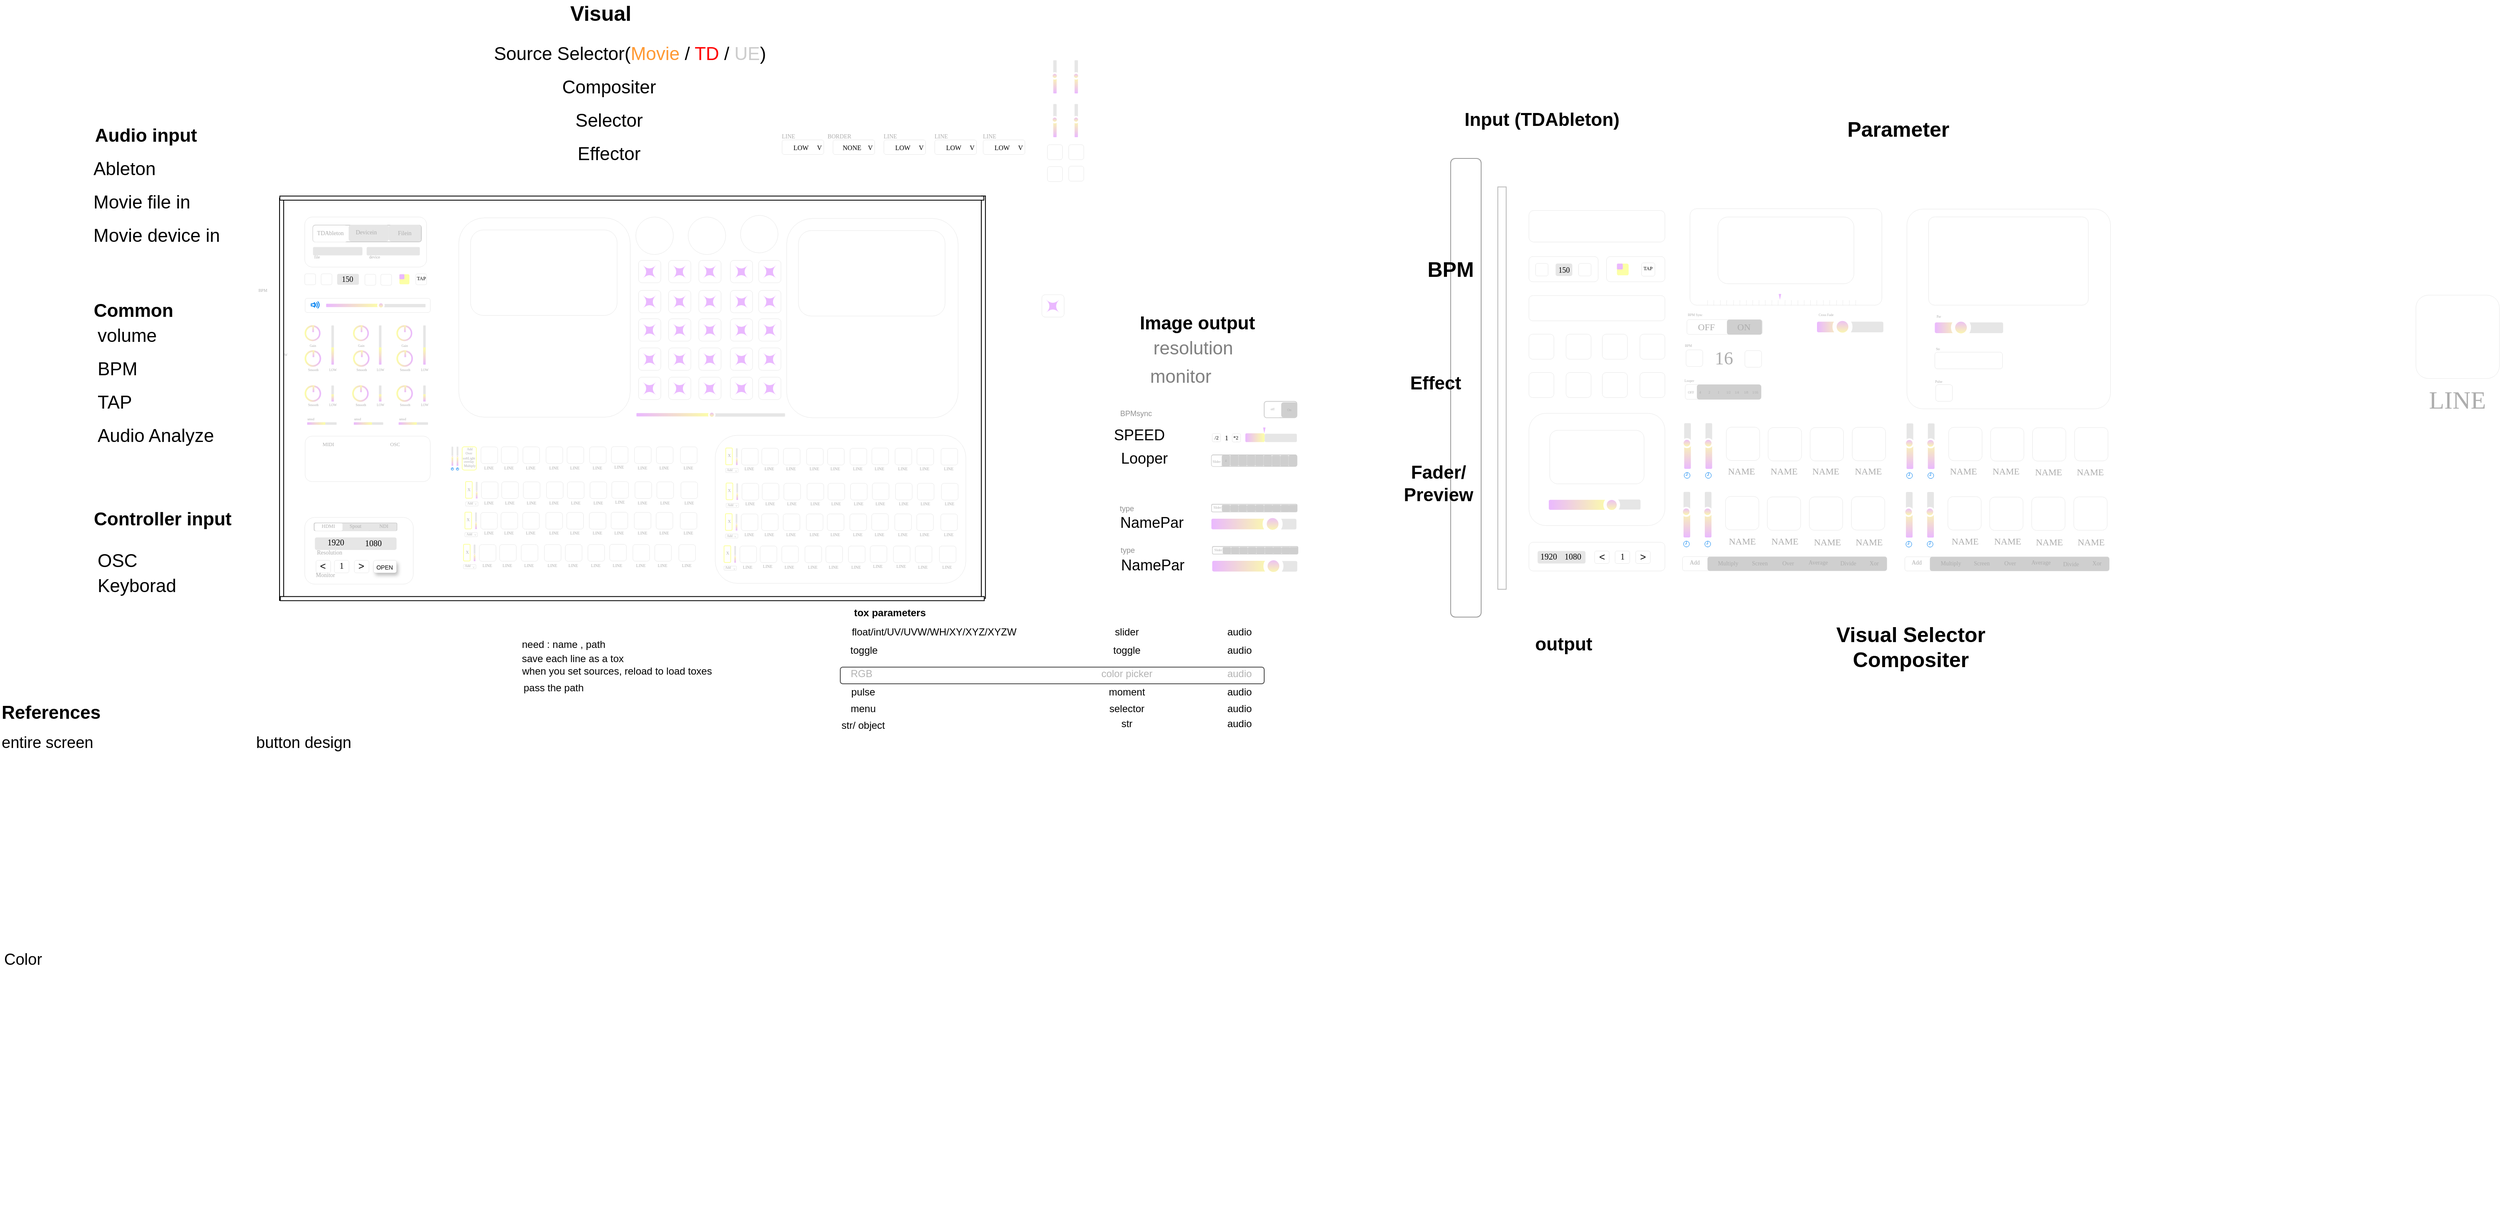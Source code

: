 <mxfile version="22.1.11" type="device">
  <diagram name="Page-1" id="Irmhlt8y7lSrAfMhZ-10">
    <mxGraphModel dx="633" dy="329" grid="1" gridSize="10" guides="1" tooltips="1" connect="1" arrows="1" fold="1" page="1" pageScale="1" pageWidth="4000" pageHeight="2000" math="0" shadow="0">
      <root>
        <mxCell id="0" />
        <mxCell id="1" parent="0" />
        <mxCell id="uydN89jC0Cy99gTkUMMB-281" value="" style="rounded=1;whiteSpace=wrap;html=1;fillColor=none;strokeColor=#9C9C9C;" parent="1" vertex="1">
          <mxGeometry x="1933.47" y="400" width="36.53" height="550" as="geometry" />
        </mxCell>
        <mxCell id="uydN89jC0Cy99gTkUMMB-11" value="" style="rounded=0;whiteSpace=wrap;html=1;fillColor=none;strokeColor=#BABABA;" parent="1" vertex="1">
          <mxGeometry x="1990" y="434.17" width="10" height="482.5" as="geometry" />
        </mxCell>
        <mxCell id="uydN89jC0Cy99gTkUMMB-146" value="" style="rounded=1;whiteSpace=wrap;html=1;strokeWidth=0;" parent="1" vertex="1">
          <mxGeometry x="2214.33" y="670.84" width="91" height="17.75" as="geometry" />
        </mxCell>
        <mxCell id="uydN89jC0Cy99gTkUMMB-158" value="" style="rounded=1;whiteSpace=wrap;html=1;strokeWidth=0;strokeColor=none;fillColor=#CFCFCF;fillStyle=solid;gradientColor=none;rotation=-180;" parent="1" vertex="1">
          <mxGeometry x="2228.33" y="670.84" width="77" height="18" as="geometry" />
        </mxCell>
        <mxCell id="gzXFCyclKbWi3YQEFTU1-1" value="Audio input" style="text;strokeColor=none;align=center;fillColor=none;html=1;verticalAlign=middle;whiteSpace=wrap;rounded=0;fontSize=22;fontStyle=1" parent="1" vertex="1">
          <mxGeometry x="295" y="357.5" width="150" height="30" as="geometry" />
        </mxCell>
        <mxCell id="gzXFCyclKbWi3YQEFTU1-2" value="Controller input" style="text;strokeColor=none;align=center;fillColor=none;html=1;verticalAlign=middle;whiteSpace=wrap;rounded=0;fontSize=22;fontStyle=1" parent="1" vertex="1">
          <mxGeometry x="290" y="817.5" width="200" height="30" as="geometry" />
        </mxCell>
        <mxCell id="gzXFCyclKbWi3YQEFTU1-3" value="Image output" style="text;strokeColor=none;align=center;fillColor=none;html=1;verticalAlign=middle;whiteSpace=wrap;rounded=0;fontSize=22;fontStyle=1" parent="1" vertex="1">
          <mxGeometry x="1529.62" y="582.5" width="200" height="30" as="geometry" />
        </mxCell>
        <mxCell id="gzXFCyclKbWi3YQEFTU1-4" value="Visual" style="text;strokeColor=none;align=center;fillColor=none;html=1;verticalAlign=middle;whiteSpace=wrap;rounded=0;fontSize=25;fontStyle=1" parent="1" vertex="1">
          <mxGeometry x="820" y="210" width="190" height="30" as="geometry" />
        </mxCell>
        <mxCell id="gzXFCyclKbWi3YQEFTU1-5" value="Source Selector(&lt;font color=&quot;#ff9933&quot;&gt;Movie &lt;/font&gt;/ &lt;font color=&quot;#ff0000&quot;&gt;TD &lt;/font&gt;/ &lt;font color=&quot;#cccccc&quot;&gt;UE&lt;/font&gt;)" style="text;strokeColor=none;align=center;fillColor=none;html=1;verticalAlign=middle;whiteSpace=wrap;rounded=0;fontSize=22;" parent="1" vertex="1">
          <mxGeometry x="780" y="260" width="340" height="30" as="geometry" />
        </mxCell>
        <mxCell id="gzXFCyclKbWi3YQEFTU1-7" value="Compositer" style="text;strokeColor=none;align=center;fillColor=none;html=1;verticalAlign=middle;whiteSpace=wrap;rounded=0;fontSize=22;" parent="1" vertex="1">
          <mxGeometry x="830" y="300" width="190" height="30" as="geometry" />
        </mxCell>
        <mxCell id="gzXFCyclKbWi3YQEFTU1-8" value="Selector" style="text;strokeColor=none;align=center;fillColor=none;html=1;verticalAlign=middle;whiteSpace=wrap;rounded=0;fontSize=22;" parent="1" vertex="1">
          <mxGeometry x="830" y="340" width="190" height="30" as="geometry" />
        </mxCell>
        <mxCell id="gzXFCyclKbWi3YQEFTU1-9" value="Effector" style="text;strokeColor=none;align=center;fillColor=none;html=1;verticalAlign=middle;whiteSpace=wrap;rounded=0;fontSize=22;" parent="1" vertex="1">
          <mxGeometry x="830" y="380" width="190" height="30" as="geometry" />
        </mxCell>
        <mxCell id="gzXFCyclKbWi3YQEFTU1-10" value="Ableton" style="text;strokeColor=none;align=left;fillColor=none;html=1;verticalAlign=middle;whiteSpace=wrap;rounded=0;fontSize=22;" parent="1" vertex="1">
          <mxGeometry x="305" y="397.5" width="85" height="30" as="geometry" />
        </mxCell>
        <mxCell id="gzXFCyclKbWi3YQEFTU1-11" value="Movie file in" style="text;strokeColor=none;align=left;fillColor=none;html=1;verticalAlign=middle;whiteSpace=wrap;rounded=0;fontSize=22;" parent="1" vertex="1">
          <mxGeometry x="305" y="437.5" width="125" height="30" as="geometry" />
        </mxCell>
        <mxCell id="gzXFCyclKbWi3YQEFTU1-12" value="Movie device in" style="text;strokeColor=none;align=left;fillColor=none;html=1;verticalAlign=middle;whiteSpace=wrap;rounded=0;fontSize=22;" parent="1" vertex="1">
          <mxGeometry x="305" y="477.5" width="165" height="30" as="geometry" />
        </mxCell>
        <mxCell id="gzXFCyclKbWi3YQEFTU1-13" value="OSC" style="text;strokeColor=none;align=left;fillColor=none;html=1;verticalAlign=middle;whiteSpace=wrap;rounded=0;fontSize=22;" parent="1" vertex="1">
          <mxGeometry x="310" y="867.5" width="60" height="30" as="geometry" />
        </mxCell>
        <mxCell id="gzXFCyclKbWi3YQEFTU1-14" value="Keyborad" style="text;strokeColor=none;align=left;fillColor=none;html=1;verticalAlign=middle;whiteSpace=wrap;rounded=0;fontSize=22;" parent="1" vertex="1">
          <mxGeometry x="310" y="897.5" width="110" height="30" as="geometry" />
        </mxCell>
        <mxCell id="gzXFCyclKbWi3YQEFTU1-15" value="resolution" style="text;strokeColor=none;align=center;fillColor=none;html=1;verticalAlign=middle;whiteSpace=wrap;rounded=0;fontSize=22;fontColor=#808080;" parent="1" vertex="1">
          <mxGeometry x="1529.62" y="613" width="190" height="30" as="geometry" />
        </mxCell>
        <mxCell id="gzXFCyclKbWi3YQEFTU1-16" value="monitor" style="text;strokeColor=none;align=center;fillColor=none;html=1;verticalAlign=middle;whiteSpace=wrap;rounded=0;fontSize=22;fontColor=#808080;" parent="1" vertex="1">
          <mxGeometry x="1514.62" y="646.75" width="190" height="30" as="geometry" />
        </mxCell>
        <mxCell id="gzXFCyclKbWi3YQEFTU1-17" style="edgeStyle=orthogonalEdgeStyle;rounded=0;orthogonalLoop=1;jettySize=auto;html=1;exitX=0.5;exitY=1;exitDx=0;exitDy=0;" parent="1" edge="1">
          <mxGeometry relative="1" as="geometry">
            <mxPoint x="1747.79" y="711.19" as="sourcePoint" />
            <mxPoint x="1747.79" y="711.19" as="targetPoint" />
          </mxGeometry>
        </mxCell>
        <mxCell id="gzXFCyclKbWi3YQEFTU1-19" value="volume" style="text;strokeColor=none;align=left;fillColor=none;html=1;verticalAlign=middle;whiteSpace=wrap;rounded=0;fontSize=22;" parent="1" vertex="1">
          <mxGeometry x="310" y="597.5" width="90" height="30" as="geometry" />
        </mxCell>
        <mxCell id="gzXFCyclKbWi3YQEFTU1-20" value="BPM" style="text;strokeColor=none;align=left;fillColor=none;html=1;verticalAlign=middle;whiteSpace=wrap;rounded=0;fontSize=22;" parent="1" vertex="1">
          <mxGeometry x="310" y="637.5" width="60" height="30" as="geometry" />
        </mxCell>
        <mxCell id="gzXFCyclKbWi3YQEFTU1-21" value="TAP" style="text;strokeColor=none;align=left;fillColor=none;html=1;verticalAlign=middle;whiteSpace=wrap;rounded=0;fontSize=22;" parent="1" vertex="1">
          <mxGeometry x="310" y="677.5" width="50" height="30" as="geometry" />
        </mxCell>
        <mxCell id="gzXFCyclKbWi3YQEFTU1-22" value="Audio Analyze" style="text;strokeColor=none;align=left;fillColor=none;html=1;verticalAlign=middle;whiteSpace=wrap;rounded=0;fontSize=22;" parent="1" vertex="1">
          <mxGeometry x="310" y="717.5" width="150" height="30" as="geometry" />
        </mxCell>
        <mxCell id="gzXFCyclKbWi3YQEFTU1-23" value="Common" style="text;strokeColor=none;align=center;fillColor=none;html=1;verticalAlign=middle;whiteSpace=wrap;rounded=0;fontSize=22;fontStyle=1" parent="1" vertex="1">
          <mxGeometry x="280" y="567.5" width="150" height="30" as="geometry" />
        </mxCell>
        <mxCell id="gzXFCyclKbWi3YQEFTU1-27" value="" style="rounded=1;whiteSpace=wrap;html=1;strokeWidth=0;" parent="1" vertex="1">
          <mxGeometry x="560" y="470" width="146" height="60" as="geometry" />
        </mxCell>
        <mxCell id="gzXFCyclKbWi3YQEFTU1-28" value="" style="rounded=1;whiteSpace=wrap;html=1;strokeWidth=0;movable=1;resizable=1;rotatable=1;deletable=1;editable=1;locked=0;connectable=1;rotation=90;" parent="1" vertex="1">
          <mxGeometry x="626.9" y="500.96" width="17" height="150" as="geometry" />
        </mxCell>
        <mxCell id="gzXFCyclKbWi3YQEFTU1-31" value="" style="rounded=1;whiteSpace=wrap;html=1;strokeWidth=0;" parent="1" vertex="1">
          <mxGeometry x="560.4" y="732.78" width="150" height="54.5" as="geometry" />
        </mxCell>
        <mxCell id="gzXFCyclKbWi3YQEFTU1-32" value="" style="rounded=1;whiteSpace=wrap;html=1;strokeWidth=0;movable=1;resizable=1;rotatable=1;deletable=1;editable=1;locked=0;connectable=1;" parent="1" vertex="1">
          <mxGeometry x="744.53" y="471" width="205.47" height="239" as="geometry" />
        </mxCell>
        <mxCell id="gzXFCyclKbWi3YQEFTU1-33" value="" style="shape=image;verticalLabelPosition=bottom;labelBackgroundColor=default;verticalAlign=top;aspect=fixed;imageAspect=0;image=https://i.pinimg.com/564x/2a/85/9f/2a859f2ef2ecba383561ed67a2a1d599.jpg;" parent="1" vertex="1">
          <mxGeometry x="195.0" y="1120" width="262.67" height="197" as="geometry" />
        </mxCell>
        <mxCell id="gzXFCyclKbWi3YQEFTU1-34" value="References" style="text;strokeColor=none;align=left;fillColor=none;html=1;verticalAlign=middle;whiteSpace=wrap;rounded=0;fontSize=22;fontStyle=1" parent="1" vertex="1">
          <mxGeometry x="195" y="1050" width="200" height="30" as="geometry" />
        </mxCell>
        <mxCell id="gzXFCyclKbWi3YQEFTU1-35" value="&lt;font style=&quot;font-size: 19px;&quot;&gt;entire screen&lt;/font&gt;" style="text;strokeColor=none;align=left;fillColor=none;html=1;verticalAlign=middle;whiteSpace=wrap;rounded=0;fontSize=22;" parent="1" vertex="1">
          <mxGeometry x="195" y="1090" width="130" height="20" as="geometry" />
        </mxCell>
        <mxCell id="gzXFCyclKbWi3YQEFTU1-36" value="" style="shape=image;verticalLabelPosition=bottom;labelBackgroundColor=default;verticalAlign=top;aspect=fixed;imageAspect=0;image=https://i.pinimg.com/564x/b1/3b/a0/b13ba0e0a73501fbe8379cdde03e660a.jpg;" parent="1" vertex="1">
          <mxGeometry x="500" y="1120" width="285.25" height="190" as="geometry" />
        </mxCell>
        <mxCell id="gzXFCyclKbWi3YQEFTU1-37" value="&lt;font style=&quot;font-size: 19px;&quot;&gt;button design&lt;/font&gt;" style="text;strokeColor=none;align=left;fillColor=none;html=1;verticalAlign=middle;whiteSpace=wrap;rounded=0;fontSize=22;" parent="1" vertex="1">
          <mxGeometry x="500" y="1090" width="130" height="20" as="geometry" />
        </mxCell>
        <mxCell id="gzXFCyclKbWi3YQEFTU1-38" value="" style="shape=image;verticalLabelPosition=bottom;labelBackgroundColor=default;verticalAlign=top;aspect=fixed;imageAspect=0;image=https://i.pinimg.com/564x/df/da/7a/dfda7a086bee4b1bd22cb0fee6e93d70.jpg;" parent="1" vertex="1">
          <mxGeometry x="810" y="1120" width="285" height="190" as="geometry" />
        </mxCell>
        <mxCell id="gzXFCyclKbWi3YQEFTU1-39" value="" style="shape=image;verticalLabelPosition=bottom;labelBackgroundColor=default;verticalAlign=top;aspect=fixed;imageAspect=0;image=https://i.pinimg.com/564x/46/27/64/462764168c47657e5b4132ed2af5b3e4.jpg;" parent="1" vertex="1">
          <mxGeometry x="500" y="1317" width="284" height="213" as="geometry" />
        </mxCell>
        <mxCell id="gzXFCyclKbWi3YQEFTU1-40" value="" style="shape=image;verticalLabelPosition=bottom;labelBackgroundColor=default;verticalAlign=top;aspect=fixed;imageAspect=0;image=https://i.pinimg.com/564x/f8/8c/b7/f88cb747441a3e58cb484aa9d9bd2e00.jpg;" parent="1" vertex="1">
          <mxGeometry x="810" y="1317" width="284" height="213" as="geometry" />
        </mxCell>
        <mxCell id="gzXFCyclKbWi3YQEFTU1-52" value="" style="rounded=1;whiteSpace=wrap;html=1;strokeWidth=0;" parent="1" vertex="1">
          <mxGeometry x="560" y="830.22" width="130" height="80" as="geometry" />
        </mxCell>
        <mxCell id="gzXFCyclKbWi3YQEFTU1-54" value="" style="shape=image;verticalLabelPosition=bottom;labelBackgroundColor=default;verticalAlign=top;aspect=fixed;imageAspect=0;image=https://i.pinimg.com/564x/fe/b2/ca/feb2ca50e3b42e00ef325529ddc26ff9.jpg;" parent="1" vertex="1">
          <mxGeometry x="1108.66" y="1120" width="253.34" height="190" as="geometry" />
        </mxCell>
        <mxCell id="gzXFCyclKbWi3YQEFTU1-55" value="" style="shape=image;verticalLabelPosition=bottom;labelBackgroundColor=default;verticalAlign=top;aspect=fixed;imageAspect=0;image=https://i.pinimg.com/564x/bd/df/4e/bddf4e766310327e0b0067b0d0d5fca9.jpg;" parent="1" vertex="1">
          <mxGeometry x="1108.66" y="1317" width="243.57" height="183" as="geometry" />
        </mxCell>
        <mxCell id="gzXFCyclKbWi3YQEFTU1-56" value="" style="shape=image;verticalLabelPosition=bottom;labelBackgroundColor=default;verticalAlign=top;aspect=fixed;imageAspect=0;image=https://i.pinimg.com/564x/41/23/48/412348b0fa40e293d5649a8f339c665c.jpg;" parent="1" vertex="1">
          <mxGeometry x="1370" y="1120" width="253.33" height="190" as="geometry" />
        </mxCell>
        <mxCell id="gzXFCyclKbWi3YQEFTU1-57" value="" style="shape=image;verticalLabelPosition=bottom;labelBackgroundColor=default;verticalAlign=top;aspect=fixed;imageAspect=0;image=https://i.pinimg.com/564x/18/97/7a/18977ac0e3c1383e143e18c8dd102d8d.jpg;" parent="1" vertex="1">
          <mxGeometry x="197.53" y="1380" width="214.93" height="298" as="geometry" />
        </mxCell>
        <mxCell id="gzXFCyclKbWi3YQEFTU1-58" value="&lt;font style=&quot;font-size: 19px;&quot;&gt;Color&lt;/font&gt;" style="text;strokeColor=none;align=left;fillColor=none;html=1;verticalAlign=middle;whiteSpace=wrap;rounded=0;fontSize=22;" parent="1" vertex="1">
          <mxGeometry x="197.53" y="1350" width="130" height="20" as="geometry" />
        </mxCell>
        <mxCell id="gzXFCyclKbWi3YQEFTU1-59" value="" style="html=1;verticalLabelPosition=bottom;align=center;labelBackgroundColor=#ffffff;verticalAlign=top;strokeWidth=1;strokeColor=#0080F0;shadow=0;dashed=0;shape=mxgraph.ios7.icons.volume_2;pointerEvents=1;movable=1;resizable=1;rotatable=1;deletable=1;editable=1;locked=0;connectable=1;" parent="1" vertex="1">
          <mxGeometry x="567.95" y="571.53" width="10.15" height="8.2" as="geometry" />
        </mxCell>
        <mxCell id="gzXFCyclKbWi3YQEFTU1-68" value="BPM" style="text;strokeColor=none;align=center;fillColor=none;html=1;verticalAlign=middle;whiteSpace=wrap;rounded=0;fontSize=5;fontFamily=Tahoma;fontColor=#ADADAD;" parent="1" vertex="1">
          <mxGeometry x="500.0" y="553.16" width="20.1" height="10" as="geometry" />
        </mxCell>
        <mxCell id="gzXFCyclKbWi3YQEFTU1-69" value="" style="rounded=1;whiteSpace=wrap;html=1;strokeWidth=0;strokeColor=none;fillColor=#E6E6E6;fillStyle=solid;gradientColor=none;rotation=-180;" parent="1" vertex="1">
          <mxGeometry x="598.79" y="538.1" width="26.05" height="13.16" as="geometry" />
        </mxCell>
        <mxCell id="gzXFCyclKbWi3YQEFTU1-70" value="150" style="text;strokeColor=none;align=center;fillColor=none;html=1;verticalAlign=middle;whiteSpace=wrap;rounded=0;fontSize=9;fontFamily=Tahoma;" parent="1" vertex="1">
          <mxGeometry x="602.31" y="539.26" width="19" height="12" as="geometry" />
        </mxCell>
        <mxCell id="gzXFCyclKbWi3YQEFTU1-81" value="" style="rounded=1;whiteSpace=wrap;html=1;strokeWidth=1;strokeColor=#CFCFCF;" parent="1" vertex="1">
          <mxGeometry x="570" y="480" width="130" height="20" as="geometry" />
        </mxCell>
        <mxCell id="gzXFCyclKbWi3YQEFTU1-82" value="" style="rounded=1;whiteSpace=wrap;html=1;strokeWidth=0;strokeColor=none;fillColor=#E6E6E6;fillStyle=solid;gradientColor=none;rotation=-180;" parent="1" vertex="1">
          <mxGeometry x="660.6" y="479.27" width="38.65" height="20" as="geometry" />
        </mxCell>
        <mxCell id="gzXFCyclKbWi3YQEFTU1-83" value="" style="rounded=1;whiteSpace=wrap;html=1;strokeWidth=0;strokeColor=none;fillColor=#E6E6E6;fillStyle=solid;gradientColor=none;rotation=-180;" parent="1" vertex="1">
          <mxGeometry x="612.55" y="479.25" width="48.15" height="20" as="geometry" />
        </mxCell>
        <mxCell id="gzXFCyclKbWi3YQEFTU1-84" value="" style="rounded=1;whiteSpace=wrap;html=1;strokeWidth=0;strokeColor=none;fillColor=#FFFFFF;fillStyle=solid;gradientColor=none;rotation=-180;" parent="1" vertex="1">
          <mxGeometry x="569.85" y="480" width="41.3" height="20" as="geometry" />
        </mxCell>
        <mxCell id="gzXFCyclKbWi3YQEFTU1-85" value="TDAbleton" style="text;strokeColor=none;align=center;fillColor=none;html=1;verticalAlign=middle;whiteSpace=wrap;rounded=0;fontSize=7;fontFamily=Tahoma;fontColor=#ADADAD;" parent="1" vertex="1">
          <mxGeometry x="565.5" y="486.25" width="50" height="7.5" as="geometry" />
        </mxCell>
        <mxCell id="gzXFCyclKbWi3YQEFTU1-86" value="Devicein" style="text;strokeColor=none;align=center;fillColor=none;html=1;verticalAlign=middle;whiteSpace=wrap;rounded=0;fontSize=7;fontFamily=Tahoma;fontColor=#ADADAD;" parent="1" vertex="1">
          <mxGeometry x="608.73" y="485.52" width="50" height="7.5" as="geometry" />
        </mxCell>
        <mxCell id="gzXFCyclKbWi3YQEFTU1-87" value="Filein" style="text;strokeColor=none;align=center;fillColor=none;html=1;verticalAlign=middle;whiteSpace=wrap;rounded=0;fontSize=7;fontFamily=Tahoma;fontColor=#ADADAD;" parent="1" vertex="1">
          <mxGeometry x="654.93" y="486.25" width="50" height="7.5" as="geometry" />
        </mxCell>
        <mxCell id="gzXFCyclKbWi3YQEFTU1-88" value="" style="rounded=1;whiteSpace=wrap;html=1;strokeWidth=0;strokeColor=none;fillColor=#E6E6E6;fillStyle=solid;gradientColor=none;rotation=-180;" parent="1" vertex="1">
          <mxGeometry x="569.85" y="506" width="59.25" height="10" as="geometry" />
        </mxCell>
        <mxCell id="gzXFCyclKbWi3YQEFTU1-90" value="" style="rounded=1;whiteSpace=wrap;html=1;strokeWidth=0;strokeColor=none;fillColor=#E6E6E6;fillStyle=solid;gradientColor=none;rotation=-180;" parent="1" vertex="1">
          <mxGeometry x="634.15" y="506" width="63.75" height="10" as="geometry" />
        </mxCell>
        <mxCell id="gzXFCyclKbWi3YQEFTU1-91" value="&lt;font style=&quot;font-size: 5px;&quot;&gt;file&lt;/font&gt;" style="text;strokeColor=none;align=center;fillColor=none;html=1;verticalAlign=middle;whiteSpace=wrap;rounded=0;fontSize=7;fontFamily=Tahoma;fontColor=#ADADAD;" parent="1" vertex="1">
          <mxGeometry x="565" y="513" width="19.85" height="10" as="geometry" />
        </mxCell>
        <mxCell id="gzXFCyclKbWi3YQEFTU1-92" value="&lt;font style=&quot;font-size: 5px;&quot;&gt;device&lt;/font&gt;" style="text;strokeColor=none;align=center;fillColor=none;html=1;verticalAlign=middle;whiteSpace=wrap;rounded=0;fontSize=7;fontFamily=Tahoma;fontColor=#ADADAD;" parent="1" vertex="1">
          <mxGeometry x="634.15" y="513" width="19.85" height="10" as="geometry" />
        </mxCell>
        <mxCell id="gzXFCyclKbWi3YQEFTU1-104" value="LOW" style="text;strokeColor=none;align=center;fillColor=none;html=1;verticalAlign=middle;whiteSpace=wrap;rounded=0;fontSize=4;fontFamily=Tahoma;fontColor=#ADADAD;" parent="1" vertex="1">
          <mxGeometry x="530" y="631.75" width="10" height="7.5" as="geometry" />
        </mxCell>
        <mxCell id="gzXFCyclKbWi3YQEFTU1-106" value="" style="rounded=1;whiteSpace=wrap;html=1;strokeWidth=0;strokeColor=none;fillColor=#E6E6E6;fillStyle=solid;gradientColor=none;rotation=-180;movable=1;resizable=1;rotatable=1;deletable=1;editable=1;locked=0;connectable=1;direction=south;" parent="1" vertex="1">
          <mxGeometry x="591.9" y="600" width="3" height="35.16" as="geometry" />
        </mxCell>
        <mxCell id="gzXFCyclKbWi3YQEFTU1-111" value="" style="group" parent="1" vertex="1" connectable="0">
          <mxGeometry x="560" y="600" width="20" height="20" as="geometry" />
        </mxCell>
        <mxCell id="gzXFCyclKbWi3YQEFTU1-107" value="" style="ellipse;whiteSpace=wrap;html=1;aspect=fixed;strokeColor=none;gradientColor=#FCFFA6;gradientDirection=west;fillColor=#EAB8FF;" parent="gzXFCyclKbWi3YQEFTU1-111" vertex="1">
          <mxGeometry width="19.104" height="19.104" as="geometry" />
        </mxCell>
        <mxCell id="gzXFCyclKbWi3YQEFTU1-108" value="" style="ellipse;whiteSpace=wrap;html=1;aspect=fixed;strokeColor=none;gradientColor=none;gradientDirection=west;fillColor=#FFFFFF;" parent="gzXFCyclKbWi3YQEFTU1-111" vertex="1">
          <mxGeometry x="2" y="2" width="15.284" height="15.284" as="geometry" />
        </mxCell>
        <mxCell id="gzXFCyclKbWi3YQEFTU1-109" value="" style="rounded=1;whiteSpace=wrap;html=1;strokeWidth=0;strokeColor=none;fillColor=#eab8ff;fillStyle=solid;gradientColor=#fcffa6;rotation=-180;" parent="gzXFCyclKbWi3YQEFTU1-111" vertex="1">
          <mxGeometry x="9" width="2" height="8" as="geometry" />
        </mxCell>
        <mxCell id="gzXFCyclKbWi3YQEFTU1-117" value="Gain" style="text;strokeColor=none;align=center;fillColor=none;html=1;verticalAlign=middle;whiteSpace=wrap;rounded=0;fontSize=4;fontFamily=Tahoma;fontColor=#ADADAD;" parent="1" vertex="1">
          <mxGeometry x="564.95" y="622.57" width="10" height="5" as="geometry" />
        </mxCell>
        <mxCell id="gzXFCyclKbWi3YQEFTU1-118" value="Smooth" style="text;strokeColor=none;align=center;fillColor=none;html=1;verticalAlign=middle;whiteSpace=wrap;rounded=0;fontSize=4;fontFamily=Tahoma;fontColor=#ADADAD;" parent="1" vertex="1">
          <mxGeometry x="562.89" y="651.52" width="15" height="5" as="geometry" />
        </mxCell>
        <mxCell id="gzXFCyclKbWi3YQEFTU1-229" value="Resolution" style="text;strokeColor=none;align=center;fillColor=none;html=1;verticalAlign=middle;whiteSpace=wrap;rounded=0;fontSize=7;fontFamily=Tahoma;fontColor=#ADADAD;" parent="1" vertex="1">
          <mxGeometry x="579.9" y="869.22" width="20.1" height="7.5" as="geometry" />
        </mxCell>
        <mxCell id="gzXFCyclKbWi3YQEFTU1-230" value="" style="rounded=1;whiteSpace=wrap;html=1;strokeWidth=0;strokeColor=none;fillColor=#E6E6E6;fillStyle=solid;gradientColor=none;rotation=-180;" parent="1" vertex="1">
          <mxGeometry x="572.1" y="854.22" width="97.9" height="15" as="geometry" />
        </mxCell>
        <mxCell id="gzXFCyclKbWi3YQEFTU1-231" value="1920" style="text;strokeColor=none;align=center;fillColor=none;html=1;verticalAlign=middle;whiteSpace=wrap;rounded=0;fontSize=10;fontFamily=Tahoma;" parent="1" vertex="1">
          <mxGeometry x="580.07" y="845.22" width="34.93" height="30" as="geometry" />
        </mxCell>
        <mxCell id="gzXFCyclKbWi3YQEFTU1-232" value="1080" style="text;strokeColor=none;align=center;fillColor=none;html=1;verticalAlign=middle;whiteSpace=wrap;rounded=0;fontSize=10;fontFamily=Tahoma;" parent="1" vertex="1">
          <mxGeometry x="625" y="846.22" width="34.93" height="30" as="geometry" />
        </mxCell>
        <mxCell id="gzXFCyclKbWi3YQEFTU1-235" value="" style="rounded=1;whiteSpace=wrap;html=1;strokeWidth=0;" parent="1" vertex="1">
          <mxGeometry x="595.46" y="881.72" width="17.54" height="15" as="geometry" />
        </mxCell>
        <mxCell id="gzXFCyclKbWi3YQEFTU1-234" value="1" style="text;strokeColor=none;align=center;fillColor=none;html=1;verticalAlign=middle;whiteSpace=wrap;rounded=0;fontSize=10;fontFamily=Tahoma;" parent="1" vertex="1">
          <mxGeometry x="599.73" y="883.72" width="9" height="9" as="geometry" />
        </mxCell>
        <mxCell id="gzXFCyclKbWi3YQEFTU1-239" value="&amp;lt;" style="rounded=1;whiteSpace=wrap;html=1;strokeWidth=0;" parent="1" vertex="1">
          <mxGeometry x="573.46" y="881.72" width="17.54" height="15" as="geometry" />
        </mxCell>
        <mxCell id="gzXFCyclKbWi3YQEFTU1-240" value="&amp;gt;" style="rounded=1;whiteSpace=wrap;html=1;strokeWidth=0;" parent="1" vertex="1">
          <mxGeometry x="619.39" y="881.72" width="17.54" height="15" as="geometry" />
        </mxCell>
        <mxCell id="gzXFCyclKbWi3YQEFTU1-241" value="Monitor" style="text;strokeColor=none;align=center;fillColor=none;html=1;verticalAlign=middle;whiteSpace=wrap;rounded=0;fontSize=7;fontFamily=Tahoma;fontColor=#ADADAD;" parent="1" vertex="1">
          <mxGeometry x="574.95" y="896.72" width="20.1" height="7.5" as="geometry" />
        </mxCell>
        <mxCell id="gzXFCyclKbWi3YQEFTU1-242" value="&lt;font style=&quot;font-size: 7px;&quot;&gt;OPEN&lt;/font&gt;" style="rounded=1;whiteSpace=wrap;html=1;strokeWidth=0;shadow=1;" parent="1" vertex="1">
          <mxGeometry x="642.39" y="881.72" width="27.61" height="15" as="geometry" />
        </mxCell>
        <mxCell id="gzXFCyclKbWi3YQEFTU1-248" value="" style="rounded=1;whiteSpace=wrap;html=1;strokeWidth=1;strokeColor=#CFCFCF;" parent="1" vertex="1">
          <mxGeometry x="571.47" y="837.22" width="99.16" height="9" as="geometry" />
        </mxCell>
        <mxCell id="gzXFCyclKbWi3YQEFTU1-243" value="" style="rounded=1;whiteSpace=wrap;html=1;strokeWidth=0;strokeColor=none;fillColor=#E6E6E6;fillStyle=solid;gradientColor=none;rotation=-180;" parent="1" vertex="1">
          <mxGeometry x="604.53" y="837.22" width="33.04" height="9" as="geometry" />
        </mxCell>
        <mxCell id="gzXFCyclKbWi3YQEFTU1-249" value="" style="rounded=1;whiteSpace=wrap;html=1;strokeWidth=0;strokeColor=none;fillColor=#FFFFFF;fillStyle=solid;gradientColor=none;rotation=-180;" parent="1" vertex="1">
          <mxGeometry x="572.1" y="837.22" width="33.04" height="9" as="geometry" />
        </mxCell>
        <mxCell id="gzXFCyclKbWi3YQEFTU1-250" value="" style="rounded=1;whiteSpace=wrap;html=1;strokeWidth=0;strokeColor=none;fillColor=#E6E6E6;fillStyle=solid;gradientColor=none;rotation=-180;" parent="1" vertex="1">
          <mxGeometry x="636.96" y="837.22" width="33.04" height="9" as="geometry" />
        </mxCell>
        <mxCell id="gzXFCyclKbWi3YQEFTU1-246" value="Spout" style="text;strokeColor=none;align=center;fillColor=none;html=1;verticalAlign=middle;whiteSpace=wrap;rounded=0;fontSize=6;fontFamily=Tahoma;fontColor=#ADADAD;" parent="1" vertex="1">
          <mxGeometry x="607.05" y="838.23" width="28" height="5.47" as="geometry" />
        </mxCell>
        <mxCell id="gzXFCyclKbWi3YQEFTU1-247" value="HDMI" style="text;strokeColor=none;align=center;fillColor=none;html=1;verticalAlign=middle;whiteSpace=wrap;rounded=0;fontSize=6;fontFamily=Tahoma;fontColor=#ADADAD;" parent="1" vertex="1">
          <mxGeometry x="579.9" y="837.22" width="17" height="7.5" as="geometry" />
        </mxCell>
        <mxCell id="gzXFCyclKbWi3YQEFTU1-251" value="NDI" style="text;strokeColor=none;align=center;fillColor=none;html=1;verticalAlign=middle;whiteSpace=wrap;rounded=0;fontSize=6;fontFamily=Tahoma;fontColor=#ADADAD;" parent="1" vertex="1">
          <mxGeometry x="641" y="838.23" width="28" height="5.47" as="geometry" />
        </mxCell>
        <mxCell id="CvVCTj2vk4EMUgjbxRbU-1" value="" style="shape=image;verticalLabelPosition=bottom;labelBackgroundColor=default;verticalAlign=top;aspect=fixed;imageAspect=0;image=https://i.pinimg.com/564x/8e/56/00/8e5600909bee39df9f83ed0b14fe3141.jpg;" parent="1" vertex="1">
          <mxGeometry x="1370" y="1317" width="244" height="183" as="geometry" />
        </mxCell>
        <mxCell id="CvVCTj2vk4EMUgjbxRbU-2" value="" style="shape=image;verticalLabelPosition=bottom;labelBackgroundColor=default;verticalAlign=top;aspect=fixed;imageAspect=0;image=https://i.pinimg.com/564x/86/a0/15/86a0152079d2d15e4ae2551962ea0e28.jpg;" parent="1" vertex="1">
          <mxGeometry x="1630" y="1120" width="253.33" height="190" as="geometry" />
        </mxCell>
        <mxCell id="CvVCTj2vk4EMUgjbxRbU-11" value="" style="group" parent="1" vertex="1" connectable="0">
          <mxGeometry x="1130" y="370" width="52" height="25" as="geometry" />
        </mxCell>
        <mxCell id="CvVCTj2vk4EMUgjbxRbU-6" value="" style="rounded=1;whiteSpace=wrap;html=1;strokeWidth=0;" parent="CvVCTj2vk4EMUgjbxRbU-11" vertex="1">
          <mxGeometry x="2" y="7.5" width="50" height="17.5" as="geometry" />
        </mxCell>
        <mxCell id="CvVCTj2vk4EMUgjbxRbU-7" value="V" style="text;strokeColor=none;align=center;fillColor=none;html=1;verticalAlign=middle;whiteSpace=wrap;rounded=0;fontSize=8;fontFamily=Tahoma;" parent="CvVCTj2vk4EMUgjbxRbU-11" vertex="1">
          <mxGeometry x="42" y="13" width="10" height="7.5" as="geometry" />
        </mxCell>
        <mxCell id="CvVCTj2vk4EMUgjbxRbU-9" value="LOW" style="text;strokeColor=none;align=center;fillColor=none;html=1;verticalAlign=middle;whiteSpace=wrap;rounded=0;fontSize=8;fontFamily=Tahoma;" parent="CvVCTj2vk4EMUgjbxRbU-11" vertex="1">
          <mxGeometry x="20" y="13" width="10" height="7.5" as="geometry" />
        </mxCell>
        <mxCell id="CvVCTj2vk4EMUgjbxRbU-10" value="LINE" style="text;strokeColor=none;align=center;fillColor=none;html=1;verticalAlign=middle;whiteSpace=wrap;rounded=0;fontSize=7;fontFamily=Tahoma;fontColor=#ADADAD;" parent="CvVCTj2vk4EMUgjbxRbU-11" vertex="1">
          <mxGeometry width="20" height="7.5" as="geometry" />
        </mxCell>
        <mxCell id="CvVCTj2vk4EMUgjbxRbU-12" value="" style="group" parent="1" vertex="1" connectable="0">
          <mxGeometry x="1191" y="370" width="52" height="25" as="geometry" />
        </mxCell>
        <mxCell id="CvVCTj2vk4EMUgjbxRbU-13" value="" style="rounded=1;whiteSpace=wrap;html=1;strokeWidth=0;" parent="CvVCTj2vk4EMUgjbxRbU-12" vertex="1">
          <mxGeometry x="2" y="7.5" width="50" height="17.5" as="geometry" />
        </mxCell>
        <mxCell id="CvVCTj2vk4EMUgjbxRbU-14" value="V" style="text;strokeColor=none;align=center;fillColor=none;html=1;verticalAlign=middle;whiteSpace=wrap;rounded=0;fontSize=8;fontFamily=Tahoma;" parent="CvVCTj2vk4EMUgjbxRbU-12" vertex="1">
          <mxGeometry x="42" y="13" width="10" height="7.5" as="geometry" />
        </mxCell>
        <mxCell id="CvVCTj2vk4EMUgjbxRbU-15" value="NONE" style="text;strokeColor=none;align=center;fillColor=none;html=1;verticalAlign=middle;whiteSpace=wrap;rounded=0;fontSize=8;fontFamily=Tahoma;" parent="CvVCTj2vk4EMUgjbxRbU-12" vertex="1">
          <mxGeometry x="20" y="13" width="10" height="7.5" as="geometry" />
        </mxCell>
        <mxCell id="CvVCTj2vk4EMUgjbxRbU-16" value="BORDER" style="text;strokeColor=none;align=center;fillColor=none;html=1;verticalAlign=middle;whiteSpace=wrap;rounded=0;fontSize=7;fontFamily=Tahoma;fontColor=#ADADAD;" parent="CvVCTj2vk4EMUgjbxRbU-12" vertex="1">
          <mxGeometry width="20" height="7.5" as="geometry" />
        </mxCell>
        <mxCell id="CvVCTj2vk4EMUgjbxRbU-18" value="" style="group" parent="1" vertex="1" connectable="0">
          <mxGeometry x="1252" y="370" width="52" height="25" as="geometry" />
        </mxCell>
        <mxCell id="CvVCTj2vk4EMUgjbxRbU-19" value="" style="rounded=1;whiteSpace=wrap;html=1;strokeWidth=0;" parent="CvVCTj2vk4EMUgjbxRbU-18" vertex="1">
          <mxGeometry x="2" y="7.5" width="50" height="17.5" as="geometry" />
        </mxCell>
        <mxCell id="CvVCTj2vk4EMUgjbxRbU-20" value="V" style="text;strokeColor=none;align=center;fillColor=none;html=1;verticalAlign=middle;whiteSpace=wrap;rounded=0;fontSize=8;fontFamily=Tahoma;" parent="CvVCTj2vk4EMUgjbxRbU-18" vertex="1">
          <mxGeometry x="42" y="13" width="10" height="7.5" as="geometry" />
        </mxCell>
        <mxCell id="CvVCTj2vk4EMUgjbxRbU-21" value="LOW" style="text;strokeColor=none;align=center;fillColor=none;html=1;verticalAlign=middle;whiteSpace=wrap;rounded=0;fontSize=8;fontFamily=Tahoma;" parent="CvVCTj2vk4EMUgjbxRbU-18" vertex="1">
          <mxGeometry x="20" y="13" width="10" height="7.5" as="geometry" />
        </mxCell>
        <mxCell id="CvVCTj2vk4EMUgjbxRbU-22" value="LINE" style="text;strokeColor=none;align=center;fillColor=none;html=1;verticalAlign=middle;whiteSpace=wrap;rounded=0;fontSize=7;fontFamily=Tahoma;fontColor=#ADADAD;" parent="CvVCTj2vk4EMUgjbxRbU-18" vertex="1">
          <mxGeometry width="20" height="7.5" as="geometry" />
        </mxCell>
        <mxCell id="CvVCTj2vk4EMUgjbxRbU-23" value="" style="group" parent="1" vertex="1" connectable="0">
          <mxGeometry x="1313" y="370" width="52" height="25" as="geometry" />
        </mxCell>
        <mxCell id="CvVCTj2vk4EMUgjbxRbU-24" value="" style="rounded=1;whiteSpace=wrap;html=1;strokeWidth=0;" parent="CvVCTj2vk4EMUgjbxRbU-23" vertex="1">
          <mxGeometry x="2" y="7.5" width="50" height="17.5" as="geometry" />
        </mxCell>
        <mxCell id="CvVCTj2vk4EMUgjbxRbU-25" value="V" style="text;strokeColor=none;align=center;fillColor=none;html=1;verticalAlign=middle;whiteSpace=wrap;rounded=0;fontSize=8;fontFamily=Tahoma;" parent="CvVCTj2vk4EMUgjbxRbU-23" vertex="1">
          <mxGeometry x="42" y="13" width="10" height="7.5" as="geometry" />
        </mxCell>
        <mxCell id="CvVCTj2vk4EMUgjbxRbU-26" value="LOW" style="text;strokeColor=none;align=center;fillColor=none;html=1;verticalAlign=middle;whiteSpace=wrap;rounded=0;fontSize=8;fontFamily=Tahoma;" parent="CvVCTj2vk4EMUgjbxRbU-23" vertex="1">
          <mxGeometry x="20" y="13" width="10" height="7.5" as="geometry" />
        </mxCell>
        <mxCell id="CvVCTj2vk4EMUgjbxRbU-27" value="LINE" style="text;strokeColor=none;align=center;fillColor=none;html=1;verticalAlign=middle;whiteSpace=wrap;rounded=0;fontSize=7;fontFamily=Tahoma;fontColor=#ADADAD;" parent="CvVCTj2vk4EMUgjbxRbU-23" vertex="1">
          <mxGeometry width="20" height="7.5" as="geometry" />
        </mxCell>
        <mxCell id="CvVCTj2vk4EMUgjbxRbU-28" value="" style="group" parent="1" vertex="1" connectable="0">
          <mxGeometry x="1371" y="370" width="52" height="25" as="geometry" />
        </mxCell>
        <mxCell id="CvVCTj2vk4EMUgjbxRbU-29" value="" style="rounded=1;whiteSpace=wrap;html=1;strokeWidth=0;" parent="CvVCTj2vk4EMUgjbxRbU-28" vertex="1">
          <mxGeometry x="2" y="7.5" width="50" height="17.5" as="geometry" />
        </mxCell>
        <mxCell id="CvVCTj2vk4EMUgjbxRbU-30" value="V" style="text;strokeColor=none;align=center;fillColor=none;html=1;verticalAlign=middle;whiteSpace=wrap;rounded=0;fontSize=8;fontFamily=Tahoma;" parent="CvVCTj2vk4EMUgjbxRbU-28" vertex="1">
          <mxGeometry x="42" y="13" width="10" height="7.5" as="geometry" />
        </mxCell>
        <mxCell id="CvVCTj2vk4EMUgjbxRbU-31" value="LOW" style="text;strokeColor=none;align=center;fillColor=none;html=1;verticalAlign=middle;whiteSpace=wrap;rounded=0;fontSize=8;fontFamily=Tahoma;" parent="CvVCTj2vk4EMUgjbxRbU-28" vertex="1">
          <mxGeometry x="20" y="13" width="10" height="7.5" as="geometry" />
        </mxCell>
        <mxCell id="CvVCTj2vk4EMUgjbxRbU-32" value="LINE" style="text;strokeColor=none;align=center;fillColor=none;html=1;verticalAlign=middle;whiteSpace=wrap;rounded=0;fontSize=7;fontFamily=Tahoma;fontColor=#ADADAD;" parent="CvVCTj2vk4EMUgjbxRbU-28" vertex="1">
          <mxGeometry width="20" height="7.5" as="geometry" />
        </mxCell>
        <mxCell id="CvVCTj2vk4EMUgjbxRbU-62" value="" style="rounded=1;whiteSpace=wrap;html=1;strokeWidth=0;strokeColor=none;fillColor=#eab8ff;fillStyle=solid;gradientColor=#fcffa6;rotation=-180;movable=1;resizable=1;rotatable=1;deletable=1;editable=1;locked=0;connectable=1;" parent="1" vertex="1">
          <mxGeometry x="1457" y="300.5" width="4" height="21.25" as="geometry" />
        </mxCell>
        <mxCell id="CvVCTj2vk4EMUgjbxRbU-63" value="" style="rounded=1;whiteSpace=wrap;html=1;strokeWidth=0;strokeColor=none;fillColor=#E6E6E6;fillStyle=solid;gradientColor=none;rotation=-180;movable=1;resizable=1;rotatable=1;deletable=1;editable=1;locked=0;connectable=1;" parent="1" vertex="1">
          <mxGeometry x="1457" y="282" width="4" height="18.5" as="geometry" />
        </mxCell>
        <mxCell id="CvVCTj2vk4EMUgjbxRbU-64" value="" style="ellipse;whiteSpace=wrap;html=1;aspect=fixed;strokeColor=#FFFFFF;gradientColor=#FCFFA6;fillColor=#EAB8FF;strokeWidth=2;perimeterSpacing=0;movable=1;resizable=1;rotatable=1;deletable=1;editable=1;locked=0;connectable=1;" parent="1" vertex="1">
          <mxGeometry x="1455.5" y="297.5" width="7" height="7" as="geometry" />
        </mxCell>
        <mxCell id="CvVCTj2vk4EMUgjbxRbU-90" value="" style="rounded=1;whiteSpace=wrap;html=1;strokeWidth=0;strokeColor=none;fillColor=#eab8ff;fillStyle=solid;gradientColor=#fcffa6;rotation=-180;movable=1;resizable=1;rotatable=1;deletable=1;editable=1;locked=0;connectable=1;" parent="1" vertex="1">
          <mxGeometry x="1482.54" y="300.5" width="4" height="21.25" as="geometry" />
        </mxCell>
        <mxCell id="CvVCTj2vk4EMUgjbxRbU-91" value="" style="rounded=1;whiteSpace=wrap;html=1;strokeWidth=0;strokeColor=none;fillColor=#E6E6E6;fillStyle=solid;gradientColor=none;rotation=-180;movable=1;resizable=1;rotatable=1;deletable=1;editable=1;locked=0;connectable=1;" parent="1" vertex="1">
          <mxGeometry x="1482.54" y="282" width="4" height="18.5" as="geometry" />
        </mxCell>
        <mxCell id="CvVCTj2vk4EMUgjbxRbU-92" value="" style="ellipse;whiteSpace=wrap;html=1;aspect=fixed;strokeColor=#FFFFFF;gradientColor=#FCFFA6;fillColor=#EAB8FF;strokeWidth=2;perimeterSpacing=0;movable=1;resizable=1;rotatable=1;deletable=1;editable=1;locked=0;connectable=1;" parent="1" vertex="1">
          <mxGeometry x="1481.04" y="297.5" width="7" height="7" as="geometry" />
        </mxCell>
        <mxCell id="CvVCTj2vk4EMUgjbxRbU-93" value="" style="rounded=1;whiteSpace=wrap;html=1;strokeWidth=0;strokeColor=none;fillColor=#eab8ff;fillStyle=solid;gradientColor=#fcffa6;rotation=-180;movable=1;resizable=1;rotatable=1;deletable=1;editable=1;locked=0;connectable=1;" parent="1" vertex="1">
          <mxGeometry x="1457" y="353" width="4" height="21.25" as="geometry" />
        </mxCell>
        <mxCell id="CvVCTj2vk4EMUgjbxRbU-94" value="" style="rounded=1;whiteSpace=wrap;html=1;strokeWidth=0;strokeColor=none;fillColor=#E6E6E6;fillStyle=solid;gradientColor=none;rotation=-180;movable=1;resizable=1;rotatable=1;deletable=1;editable=1;locked=0;connectable=1;" parent="1" vertex="1">
          <mxGeometry x="1457" y="334.5" width="4" height="18.5" as="geometry" />
        </mxCell>
        <mxCell id="CvVCTj2vk4EMUgjbxRbU-95" value="" style="ellipse;whiteSpace=wrap;html=1;aspect=fixed;strokeColor=#FFFFFF;gradientColor=#FCFFA6;fillColor=#EAB8FF;strokeWidth=2;perimeterSpacing=0;movable=1;resizable=1;rotatable=1;deletable=1;editable=1;locked=0;connectable=1;" parent="1" vertex="1">
          <mxGeometry x="1455.5" y="350" width="7" height="7" as="geometry" />
        </mxCell>
        <mxCell id="CvVCTj2vk4EMUgjbxRbU-96" value="" style="rounded=1;whiteSpace=wrap;html=1;strokeWidth=0;strokeColor=none;fillColor=#eab8ff;fillStyle=solid;gradientColor=#fcffa6;rotation=-180;movable=1;resizable=1;rotatable=1;deletable=1;editable=1;locked=0;connectable=1;" parent="1" vertex="1">
          <mxGeometry x="1482.54" y="353" width="4" height="21.25" as="geometry" />
        </mxCell>
        <mxCell id="CvVCTj2vk4EMUgjbxRbU-97" value="" style="rounded=1;whiteSpace=wrap;html=1;strokeWidth=0;strokeColor=none;fillColor=#E6E6E6;fillStyle=solid;gradientColor=none;rotation=-180;movable=1;resizable=1;rotatable=1;deletable=1;editable=1;locked=0;connectable=1;" parent="1" vertex="1">
          <mxGeometry x="1482.54" y="334.5" width="4" height="18.5" as="geometry" />
        </mxCell>
        <mxCell id="CvVCTj2vk4EMUgjbxRbU-98" value="" style="ellipse;whiteSpace=wrap;html=1;aspect=fixed;strokeColor=#FFFFFF;gradientColor=#FCFFA6;fillColor=#EAB8FF;strokeWidth=2;perimeterSpacing=0;movable=1;resizable=1;rotatable=1;deletable=1;editable=1;locked=0;connectable=1;" parent="1" vertex="1">
          <mxGeometry x="1481.04" y="350" width="7" height="7" as="geometry" />
        </mxCell>
        <mxCell id="CvVCTj2vk4EMUgjbxRbU-99" value="" style="rounded=1;whiteSpace=wrap;html=1;strokeWidth=0;" parent="1" vertex="1">
          <mxGeometry x="1450" y="383.25" width="18" height="18" as="geometry" />
        </mxCell>
        <mxCell id="CvVCTj2vk4EMUgjbxRbU-100" value="" style="rounded=1;whiteSpace=wrap;html=1;strokeWidth=0;" parent="1" vertex="1">
          <mxGeometry x="1475.54" y="383.25" width="18" height="18" as="geometry" />
        </mxCell>
        <mxCell id="CvVCTj2vk4EMUgjbxRbU-101" value="" style="rounded=1;whiteSpace=wrap;html=1;strokeWidth=0;" parent="1" vertex="1">
          <mxGeometry x="1450" y="409.5" width="18" height="18" as="geometry" />
        </mxCell>
        <mxCell id="CvVCTj2vk4EMUgjbxRbU-102" value="" style="rounded=1;whiteSpace=wrap;html=1;strokeWidth=0;" parent="1" vertex="1">
          <mxGeometry x="1475.54" y="409" width="18" height="18" as="geometry" />
        </mxCell>
        <mxCell id="CvVCTj2vk4EMUgjbxRbU-103" value="" style="rounded=1;whiteSpace=wrap;html=1;strokeWidth=0;strokeColor=none;fillColor=#eab8ff;fillStyle=solid;gradientColor=#fcffa6;rotation=-90;movable=1;resizable=1;rotatable=1;deletable=1;editable=1;locked=0;connectable=1;" parent="1" vertex="1">
          <mxGeometry x="1693.45" y="723.16" width="10.52" height="23" as="geometry" />
        </mxCell>
        <mxCell id="CvVCTj2vk4EMUgjbxRbU-104" value="" style="rounded=1;whiteSpace=wrap;html=1;strokeWidth=0;strokeColor=none;fillColor=#E6E6E6;fillStyle=solid;gradientColor=none;rotation=-90;movable=1;resizable=1;rotatable=1;deletable=1;editable=1;locked=0;connectable=1;" parent="1" vertex="1">
          <mxGeometry x="1724.62" y="715.55" width="10" height="38.57" as="geometry" />
        </mxCell>
        <mxCell id="CvVCTj2vk4EMUgjbxRbU-106" value="" style="triangle;whiteSpace=wrap;html=1;strokeColor=none;fillColor=#EAB8FF;rotation=90;" parent="1" vertex="1">
          <mxGeometry x="1706.65" y="724.63" width="7" height="3" as="geometry" />
        </mxCell>
        <mxCell id="CvVCTj2vk4EMUgjbxRbU-110" value="" style="rounded=1;whiteSpace=wrap;html=1;strokeWidth=0;" parent="1" vertex="1">
          <mxGeometry x="1647.5" y="729.65" width="10" height="10" as="geometry" />
        </mxCell>
        <mxCell id="CvVCTj2vk4EMUgjbxRbU-111" value="" style="rounded=1;whiteSpace=wrap;html=1;strokeWidth=0;" parent="1" vertex="1">
          <mxGeometry x="1671.46" y="729.84" width="10" height="10" as="geometry" />
        </mxCell>
        <mxCell id="CvVCTj2vk4EMUgjbxRbU-121" value="1" style="text;strokeColor=none;align=center;fillColor=none;html=1;verticalAlign=middle;whiteSpace=wrap;rounded=0;fontSize=8;fontFamily=Tahoma;" parent="1" vertex="1">
          <mxGeometry x="1660.5" y="730.75" width="7.93" height="8.18" as="geometry" />
        </mxCell>
        <mxCell id="CvVCTj2vk4EMUgjbxRbU-143" value="" style="rounded=1;whiteSpace=wrap;html=1;strokeWidth=1;strokeColor=#FCFFA6;" parent="1" vertex="1">
          <mxGeometry x="748.87" y="745.69" width="17" height="28" as="geometry" />
        </mxCell>
        <mxCell id="CvVCTj2vk4EMUgjbxRbU-146" value="" style="rounded=1;whiteSpace=wrap;html=1;strokeWidth=0;" parent="1" vertex="1">
          <mxGeometry x="795.47" y="745.55" width="20" height="20" as="geometry" />
        </mxCell>
        <mxCell id="CvVCTj2vk4EMUgjbxRbU-147" value="" style="rounded=1;whiteSpace=wrap;html=1;strokeWidth=0;strokeColor=none;fillColor=#eab8ff;fillStyle=solid;gradientColor=#fcffa6;rotation=-180;movable=1;resizable=1;rotatable=1;deletable=1;editable=1;locked=0;connectable=1;" parent="1" vertex="1">
          <mxGeometry x="742.02" y="757.35" width="2" height="11" as="geometry" />
        </mxCell>
        <mxCell id="CvVCTj2vk4EMUgjbxRbU-148" value="" style="rounded=1;whiteSpace=wrap;html=1;strokeWidth=0;strokeColor=none;fillColor=#E6E6E6;fillStyle=solid;gradientColor=none;rotation=-180;movable=1;resizable=1;rotatable=1;deletable=1;editable=1;locked=0;connectable=1;" parent="1" vertex="1">
          <mxGeometry x="742.02" y="745.41" width="2" height="11" as="geometry" />
        </mxCell>
        <mxCell id="CvVCTj2vk4EMUgjbxRbU-149" value="" style="ellipse;whiteSpace=wrap;html=1;aspect=fixed;strokeColor=#FFFFFF;gradientColor=#FCFFA6;fillColor=#EAB8FF;strokeWidth=0.5;perimeterSpacing=0;movable=1;resizable=1;rotatable=1;deletable=1;editable=1;locked=0;connectable=1;" parent="1" vertex="1">
          <mxGeometry x="742.02" y="756.35" width="2" height="2" as="geometry" />
        </mxCell>
        <mxCell id="CvVCTj2vk4EMUgjbxRbU-159" value="LINE" style="text;strokeColor=none;align=center;fillColor=none;html=1;verticalAlign=middle;whiteSpace=wrap;rounded=0;fontSize=5;fontFamily=Tahoma;fontColor=#ADADAD;" parent="1" vertex="1">
          <mxGeometry x="795.23" y="767.55" width="20" height="6" as="geometry" />
        </mxCell>
        <mxCell id="CvVCTj2vk4EMUgjbxRbU-160" value="" style="rounded=1;whiteSpace=wrap;html=1;strokeWidth=0;" parent="1" vertex="1">
          <mxGeometry x="821.41" y="745.63" width="20" height="20" as="geometry" />
        </mxCell>
        <mxCell id="CvVCTj2vk4EMUgjbxRbU-161" value="LINE" style="text;strokeColor=none;align=center;fillColor=none;html=1;verticalAlign=middle;whiteSpace=wrap;rounded=0;fontSize=5;fontFamily=Tahoma;fontColor=#ADADAD;" parent="1" vertex="1">
          <mxGeometry x="821.17" y="767.63" width="20" height="6" as="geometry" />
        </mxCell>
        <mxCell id="CvVCTj2vk4EMUgjbxRbU-162" value="" style="rounded=1;whiteSpace=wrap;html=1;strokeWidth=0;" parent="1" vertex="1">
          <mxGeometry x="849.17" y="745.63" width="20" height="20" as="geometry" />
        </mxCell>
        <mxCell id="CvVCTj2vk4EMUgjbxRbU-163" value="LINE" style="text;strokeColor=none;align=center;fillColor=none;html=1;verticalAlign=middle;whiteSpace=wrap;rounded=0;fontSize=5;fontFamily=Tahoma;fontColor=#ADADAD;" parent="1" vertex="1">
          <mxGeometry x="848.93" y="767.63" width="20" height="6" as="geometry" />
        </mxCell>
        <mxCell id="CvVCTj2vk4EMUgjbxRbU-164" value="" style="rounded=1;whiteSpace=wrap;html=1;strokeWidth=0;" parent="1" vertex="1">
          <mxGeometry x="874.29" y="745.63" width="20" height="20" as="geometry" />
        </mxCell>
        <mxCell id="CvVCTj2vk4EMUgjbxRbU-165" value="LINE" style="text;strokeColor=none;align=center;fillColor=none;html=1;verticalAlign=middle;whiteSpace=wrap;rounded=0;fontSize=5;fontFamily=Tahoma;fontColor=#ADADAD;" parent="1" vertex="1">
          <mxGeometry x="874.05" y="767.63" width="20" height="6" as="geometry" />
        </mxCell>
        <mxCell id="CvVCTj2vk4EMUgjbxRbU-166" value="" style="rounded=1;whiteSpace=wrap;html=1;strokeWidth=0;" parent="1" vertex="1">
          <mxGeometry x="901.29" y="745.63" width="20" height="20" as="geometry" />
        </mxCell>
        <mxCell id="CvVCTj2vk4EMUgjbxRbU-167" value="LINE" style="text;strokeColor=none;align=center;fillColor=none;html=1;verticalAlign=middle;whiteSpace=wrap;rounded=0;fontSize=5;fontFamily=Tahoma;fontColor=#ADADAD;" parent="1" vertex="1">
          <mxGeometry x="901.05" y="767.63" width="20" height="6" as="geometry" />
        </mxCell>
        <mxCell id="CvVCTj2vk4EMUgjbxRbU-168" value="" style="rounded=1;whiteSpace=wrap;html=1;strokeWidth=0;" parent="1" vertex="1">
          <mxGeometry x="927.41" y="745.33" width="20" height="20" as="geometry" />
        </mxCell>
        <mxCell id="CvVCTj2vk4EMUgjbxRbU-169" value="LINE" style="text;strokeColor=none;align=center;fillColor=none;html=1;verticalAlign=middle;whiteSpace=wrap;rounded=0;fontSize=5;fontFamily=Tahoma;fontColor=#ADADAD;" parent="1" vertex="1">
          <mxGeometry x="927.17" y="767.33" width="20" height="6" as="geometry" />
        </mxCell>
        <mxCell id="CvVCTj2vk4EMUgjbxRbU-170" value="" style="rounded=1;whiteSpace=wrap;html=1;strokeWidth=0;" parent="1" vertex="1">
          <mxGeometry x="955.17" y="745.55" width="20" height="20" as="geometry" />
        </mxCell>
        <mxCell id="CvVCTj2vk4EMUgjbxRbU-171" value="LINE" style="text;strokeColor=none;align=center;fillColor=none;html=1;verticalAlign=middle;whiteSpace=wrap;rounded=0;fontSize=5;fontFamily=Tahoma;fontColor=#ADADAD;" parent="1" vertex="1">
          <mxGeometry x="954.93" y="767.55" width="20" height="6" as="geometry" />
        </mxCell>
        <mxCell id="CvVCTj2vk4EMUgjbxRbU-172" value="" style="rounded=1;whiteSpace=wrap;html=1;strokeWidth=0;" parent="1" vertex="1">
          <mxGeometry x="981.41" y="745.63" width="20" height="20" as="geometry" />
        </mxCell>
        <mxCell id="CvVCTj2vk4EMUgjbxRbU-173" value="LINE" style="text;strokeColor=none;align=center;fillColor=none;html=1;verticalAlign=middle;whiteSpace=wrap;rounded=0;fontSize=5;fontFamily=Tahoma;fontColor=#ADADAD;" parent="1" vertex="1">
          <mxGeometry x="981.17" y="767.63" width="20" height="6" as="geometry" />
        </mxCell>
        <mxCell id="CvVCTj2vk4EMUgjbxRbU-184" value="Add" style="text;strokeColor=none;align=center;fillColor=none;html=1;verticalAlign=middle;whiteSpace=wrap;rounded=0;fontSize=4;fontFamily=Tahoma;fontColor=#ADADAD;" parent="1" vertex="1">
          <mxGeometry x="752.68" y="747.57" width="9.76" height="3.64" as="geometry" />
        </mxCell>
        <mxCell id="CvVCTj2vk4EMUgjbxRbU-271" value="" style="rounded=1;whiteSpace=wrap;html=1;strokeWidth=0;strokeColor=none;fillColor=#eab8ff;fillStyle=solid;gradientColor=#fcffa6;rotation=-90;movable=1;resizable=1;rotatable=1;deletable=1;editable=1;locked=0;connectable=1;" parent="1" vertex="1">
          <mxGeometry x="1000.08" y="662.51" width="4" height="89.21" as="geometry" />
        </mxCell>
        <mxCell id="CvVCTj2vk4EMUgjbxRbU-272" value="" style="rounded=1;whiteSpace=wrap;html=1;strokeWidth=0;strokeColor=none;fillColor=#E6E6E6;fillStyle=solid;gradientColor=none;rotation=-90;movable=1;resizable=1;rotatable=1;deletable=1;editable=1;locked=0;connectable=1;" parent="1" vertex="1">
          <mxGeometry x="1089.41" y="663.25" width="4" height="88.25" as="geometry" />
        </mxCell>
        <mxCell id="CvVCTj2vk4EMUgjbxRbU-273" value="" style="ellipse;whiteSpace=wrap;html=1;aspect=fixed;strokeColor=#FFFFFF;gradientColor=#FCFFA6;fillColor=#EAB8FF;strokeWidth=2;perimeterSpacing=0;movable=1;resizable=1;rotatable=1;deletable=1;editable=1;locked=0;connectable=1;" parent="1" vertex="1">
          <mxGeometry x="1044.53" y="703.88" width="7" height="7" as="geometry" />
        </mxCell>
        <mxCell id="e_lwflSFyLAYwBIwqFqC-2" value="" style="rounded=1;whiteSpace=wrap;html=1;strokeWidth=0;" parent="1" vertex="1">
          <mxGeometry x="771.17" y="745.66" width="20" height="20" as="geometry" />
        </mxCell>
        <mxCell id="e_lwflSFyLAYwBIwqFqC-3" value="LINE" style="text;strokeColor=none;align=center;fillColor=none;html=1;verticalAlign=middle;whiteSpace=wrap;rounded=0;fontSize=5;fontFamily=Tahoma;fontColor=#ADADAD;" parent="1" vertex="1">
          <mxGeometry x="770.93" y="767.66" width="20" height="6" as="geometry" />
        </mxCell>
        <mxCell id="gT3bHQ3vi_tDeDaiDinD-9" value="need : name , path" style="text;html=1;align=center;verticalAlign=middle;resizable=0;points=[];autosize=1;strokeColor=none;fillColor=none;" parent="1" vertex="1">
          <mxGeometry x="810" y="968" width="120" height="30" as="geometry" />
        </mxCell>
        <mxCell id="gT3bHQ3vi_tDeDaiDinD-10" value="save each line as a tox" style="text;html=1;align=center;verticalAlign=middle;resizable=0;points=[];autosize=1;strokeColor=none;fillColor=none;" parent="1" vertex="1">
          <mxGeometry x="806.32" y="985" width="150" height="30" as="geometry" />
        </mxCell>
        <mxCell id="gT3bHQ3vi_tDeDaiDinD-11" value="pass the path" style="text;html=1;align=center;verticalAlign=middle;resizable=0;points=[];autosize=1;strokeColor=none;fillColor=none;" parent="1" vertex="1">
          <mxGeometry x="808.3" y="1020" width="100" height="30" as="geometry" />
        </mxCell>
        <mxCell id="gT3bHQ3vi_tDeDaiDinD-12" value="when you set sources, reload to load toxes" style="text;html=1;align=center;verticalAlign=middle;resizable=0;points=[];autosize=1;strokeColor=none;fillColor=none;" parent="1" vertex="1">
          <mxGeometry x="809.3" y="1000" width="250" height="30" as="geometry" />
        </mxCell>
        <mxCell id="f91cYLf2IghjdhBhsbCV-1" value="tox parameters" style="text;html=1;align=center;verticalAlign=middle;resizable=0;points=[];autosize=1;strokeColor=none;fillColor=none;fontStyle=1" parent="1" vertex="1">
          <mxGeometry x="1205.98" y="930" width="110" height="30" as="geometry" />
        </mxCell>
        <mxCell id="xHcMneF61iLgozyXSWkQ-2" value="float/int/UV/UVW/WH/XY/XYZ/XYZW" style="text;html=1;align=center;verticalAlign=middle;resizable=0;points=[];autosize=1;strokeColor=none;fillColor=none;" parent="1" vertex="1">
          <mxGeometry x="1204.28" y="953" width="220" height="30" as="geometry" />
        </mxCell>
        <mxCell id="xHcMneF61iLgozyXSWkQ-3" value="menu" style="text;html=1;align=center;verticalAlign=middle;resizable=0;points=[];autosize=1;strokeColor=none;fillColor=none;" parent="1" vertex="1">
          <mxGeometry x="1204.28" y="1045" width="50" height="30" as="geometry" />
        </mxCell>
        <mxCell id="xHcMneF61iLgozyXSWkQ-4" value="RGB" style="text;html=1;align=center;verticalAlign=middle;resizable=0;points=[];autosize=1;strokeColor=none;fillColor=none;" parent="1" vertex="1">
          <mxGeometry x="1202" y="1003" width="50" height="30" as="geometry" />
        </mxCell>
        <mxCell id="xHcMneF61iLgozyXSWkQ-5" value="pulse" style="text;html=1;align=center;verticalAlign=middle;resizable=0;points=[];autosize=1;strokeColor=none;fillColor=none;" parent="1" vertex="1">
          <mxGeometry x="1204.28" y="1025" width="50" height="30" as="geometry" />
        </mxCell>
        <mxCell id="xHcMneF61iLgozyXSWkQ-8" value="slider" style="text;html=1;align=center;verticalAlign=middle;resizable=0;points=[];autosize=1;strokeColor=none;fillColor=none;" parent="1" vertex="1">
          <mxGeometry x="1520.0" y="953" width="50" height="30" as="geometry" />
        </mxCell>
        <mxCell id="xHcMneF61iLgozyXSWkQ-10" value="moment" style="text;html=1;align=center;verticalAlign=middle;resizable=0;points=[];autosize=1;strokeColor=none;fillColor=none;" parent="1" vertex="1">
          <mxGeometry x="1510.0" y="1025" width="70" height="30" as="geometry" />
        </mxCell>
        <mxCell id="xHcMneF61iLgozyXSWkQ-11" value="audio" style="text;html=1;align=center;verticalAlign=middle;resizable=0;points=[];autosize=1;strokeColor=none;fillColor=none;" parent="1" vertex="1">
          <mxGeometry x="1655.0" y="953" width="50" height="30" as="geometry" />
        </mxCell>
        <mxCell id="xHcMneF61iLgozyXSWkQ-12" value="" style="shape=image;verticalLabelPosition=bottom;labelBackgroundColor=default;verticalAlign=top;aspect=fixed;imageAspect=0;image=https://i.pinimg.com/564x/7f/66/36/7f66366daaa512fc17655e31311b7819.jpg;clipPath=inset(40.22% 15.33% 5.11% 51.33%);" parent="1" vertex="1">
          <mxGeometry x="1630" y="1320" width="146.34" height="180" as="geometry" />
        </mxCell>
        <mxCell id="CvVCTj2vk4EMUgjbxRbU-4" value="" style="rounded=1;whiteSpace=wrap;html=1;strokeWidth=0;" parent="1" vertex="1">
          <mxGeometry x="758.65" y="485.52" width="175.7" height="102.5" as="geometry" />
        </mxCell>
        <mxCell id="xHcMneF61iLgozyXSWkQ-17" value="" style="rounded=1;whiteSpace=wrap;html=1;strokeWidth=0;movable=1;resizable=1;rotatable=1;deletable=1;editable=1;locked=0;connectable=1;" parent="1" vertex="1">
          <mxGeometry x="1137.51" y="471.75" width="205.47" height="239" as="geometry" />
        </mxCell>
        <mxCell id="xHcMneF61iLgozyXSWkQ-18" value="" style="rounded=1;whiteSpace=wrap;html=1;strokeWidth=0;" parent="1" vertex="1">
          <mxGeometry x="1151.63" y="486.27" width="175.7" height="102.5" as="geometry" />
        </mxCell>
        <mxCell id="xHcMneF61iLgozyXSWkQ-19" value="" style="rounded=1;whiteSpace=wrap;html=1;strokeWidth=0;" parent="1" vertex="1">
          <mxGeometry x="1010.24" y="745.66" width="20" height="20" as="geometry" />
        </mxCell>
        <mxCell id="xHcMneF61iLgozyXSWkQ-20" value="LINE" style="text;strokeColor=none;align=center;fillColor=none;html=1;verticalAlign=middle;whiteSpace=wrap;rounded=0;fontSize=5;fontFamily=Tahoma;fontColor=#ADADAD;" parent="1" vertex="1">
          <mxGeometry x="1010" y="767.66" width="20" height="6" as="geometry" />
        </mxCell>
        <mxCell id="xHcMneF61iLgozyXSWkQ-21" value="" style="rounded=1;whiteSpace=wrap;html=1;strokeWidth=1;strokeColor=#FCFFA6;" parent="1" vertex="1">
          <mxGeometry x="752.98" y="787.5" width="7.94" height="20" as="geometry" />
        </mxCell>
        <mxCell id="xHcMneF61iLgozyXSWkQ-22" value="" style="rounded=1;whiteSpace=wrap;html=1;strokeWidth=0;" parent="1" vertex="1">
          <mxGeometry x="795.98" y="787.5" width="20" height="20" as="geometry" />
        </mxCell>
        <mxCell id="xHcMneF61iLgozyXSWkQ-23" value="" style="rounded=1;whiteSpace=wrap;html=1;strokeWidth=0;strokeColor=none;fillColor=#eab8ff;fillStyle=solid;gradientColor=#fcffa6;rotation=-180;movable=1;resizable=1;rotatable=1;deletable=1;editable=1;locked=0;connectable=1;" parent="1" vertex="1">
          <mxGeometry x="765" y="799.52" width="2" height="8" as="geometry" />
        </mxCell>
        <mxCell id="xHcMneF61iLgozyXSWkQ-24" value="" style="rounded=1;whiteSpace=wrap;html=1;strokeWidth=0;strokeColor=none;fillColor=#E6E6E6;fillStyle=solid;gradientColor=none;rotation=-180;movable=1;resizable=1;rotatable=1;deletable=1;editable=1;locked=0;connectable=1;" parent="1" vertex="1">
          <mxGeometry x="765" y="787.58" width="2" height="11" as="geometry" />
        </mxCell>
        <mxCell id="xHcMneF61iLgozyXSWkQ-25" value="" style="ellipse;whiteSpace=wrap;html=1;aspect=fixed;strokeColor=#FFFFFF;gradientColor=#FCFFA6;fillColor=#EAB8FF;strokeWidth=0.5;perimeterSpacing=0;movable=1;resizable=1;rotatable=1;deletable=1;editable=1;locked=0;connectable=1;" parent="1" vertex="1">
          <mxGeometry x="765.0" y="798.52" width="2" height="2" as="geometry" />
        </mxCell>
        <mxCell id="xHcMneF61iLgozyXSWkQ-26" value="" style="rounded=1;whiteSpace=wrap;html=1;strokeWidth=0;" parent="1" vertex="1">
          <mxGeometry x="752.67" y="811.6" width="15" height="5" as="geometry" />
        </mxCell>
        <mxCell id="xHcMneF61iLgozyXSWkQ-27" value="LINE" style="text;strokeColor=none;align=center;fillColor=none;html=1;verticalAlign=middle;whiteSpace=wrap;rounded=0;fontSize=5;fontFamily=Tahoma;fontColor=#ADADAD;" parent="1" vertex="1">
          <mxGeometry x="795.74" y="809.5" width="20" height="6" as="geometry" />
        </mxCell>
        <mxCell id="xHcMneF61iLgozyXSWkQ-28" value="" style="rounded=1;whiteSpace=wrap;html=1;strokeWidth=0;" parent="1" vertex="1">
          <mxGeometry x="821.92" y="787.58" width="20" height="20" as="geometry" />
        </mxCell>
        <mxCell id="xHcMneF61iLgozyXSWkQ-29" value="LINE" style="text;strokeColor=none;align=center;fillColor=none;html=1;verticalAlign=middle;whiteSpace=wrap;rounded=0;fontSize=5;fontFamily=Tahoma;fontColor=#ADADAD;" parent="1" vertex="1">
          <mxGeometry x="821.68" y="809.58" width="20" height="6" as="geometry" />
        </mxCell>
        <mxCell id="xHcMneF61iLgozyXSWkQ-30" value="" style="rounded=1;whiteSpace=wrap;html=1;strokeWidth=0;" parent="1" vertex="1">
          <mxGeometry x="849.68" y="787.58" width="20" height="20" as="geometry" />
        </mxCell>
        <mxCell id="xHcMneF61iLgozyXSWkQ-31" value="LINE" style="text;strokeColor=none;align=center;fillColor=none;html=1;verticalAlign=middle;whiteSpace=wrap;rounded=0;fontSize=5;fontFamily=Tahoma;fontColor=#ADADAD;" parent="1" vertex="1">
          <mxGeometry x="849.44" y="809.58" width="20" height="6" as="geometry" />
        </mxCell>
        <mxCell id="xHcMneF61iLgozyXSWkQ-32" value="" style="rounded=1;whiteSpace=wrap;html=1;strokeWidth=0;" parent="1" vertex="1">
          <mxGeometry x="874.8" y="787.58" width="20" height="20" as="geometry" />
        </mxCell>
        <mxCell id="xHcMneF61iLgozyXSWkQ-33" value="LINE" style="text;strokeColor=none;align=center;fillColor=none;html=1;verticalAlign=middle;whiteSpace=wrap;rounded=0;fontSize=5;fontFamily=Tahoma;fontColor=#ADADAD;" parent="1" vertex="1">
          <mxGeometry x="874.56" y="809.58" width="20" height="6" as="geometry" />
        </mxCell>
        <mxCell id="xHcMneF61iLgozyXSWkQ-34" value="" style="rounded=1;whiteSpace=wrap;html=1;strokeWidth=0;" parent="1" vertex="1">
          <mxGeometry x="901.8" y="787.58" width="20" height="20" as="geometry" />
        </mxCell>
        <mxCell id="xHcMneF61iLgozyXSWkQ-35" value="LINE" style="text;strokeColor=none;align=center;fillColor=none;html=1;verticalAlign=middle;whiteSpace=wrap;rounded=0;fontSize=5;fontFamily=Tahoma;fontColor=#ADADAD;" parent="1" vertex="1">
          <mxGeometry x="901.56" y="809.58" width="20" height="6" as="geometry" />
        </mxCell>
        <mxCell id="xHcMneF61iLgozyXSWkQ-36" value="" style="rounded=1;whiteSpace=wrap;html=1;strokeWidth=0;" parent="1" vertex="1">
          <mxGeometry x="927.92" y="787.28" width="20" height="20" as="geometry" />
        </mxCell>
        <mxCell id="xHcMneF61iLgozyXSWkQ-37" value="LINE" style="text;strokeColor=none;align=center;fillColor=none;html=1;verticalAlign=middle;whiteSpace=wrap;rounded=0;fontSize=5;fontFamily=Tahoma;fontColor=#ADADAD;" parent="1" vertex="1">
          <mxGeometry x="927.68" y="809.28" width="20" height="6" as="geometry" />
        </mxCell>
        <mxCell id="xHcMneF61iLgozyXSWkQ-38" value="" style="rounded=1;whiteSpace=wrap;html=1;strokeWidth=0;" parent="1" vertex="1">
          <mxGeometry x="955.68" y="787.5" width="20" height="20" as="geometry" />
        </mxCell>
        <mxCell id="xHcMneF61iLgozyXSWkQ-39" value="LINE" style="text;strokeColor=none;align=center;fillColor=none;html=1;verticalAlign=middle;whiteSpace=wrap;rounded=0;fontSize=5;fontFamily=Tahoma;fontColor=#ADADAD;" parent="1" vertex="1">
          <mxGeometry x="955.44" y="809.5" width="20" height="6" as="geometry" />
        </mxCell>
        <mxCell id="xHcMneF61iLgozyXSWkQ-40" value="" style="rounded=1;whiteSpace=wrap;html=1;strokeWidth=0;" parent="1" vertex="1">
          <mxGeometry x="981.92" y="787.58" width="20" height="20" as="geometry" />
        </mxCell>
        <mxCell id="xHcMneF61iLgozyXSWkQ-41" value="LINE" style="text;strokeColor=none;align=center;fillColor=none;html=1;verticalAlign=middle;whiteSpace=wrap;rounded=0;fontSize=5;fontFamily=Tahoma;fontColor=#ADADAD;" parent="1" vertex="1">
          <mxGeometry x="981.68" y="809.58" width="20" height="6" as="geometry" />
        </mxCell>
        <mxCell id="xHcMneF61iLgozyXSWkQ-42" value="X" style="text;strokeColor=none;align=center;fillColor=none;html=1;verticalAlign=middle;whiteSpace=wrap;rounded=0;fontSize=5;fontFamily=Tahoma;fontColor=#ADADAD;" parent="1" vertex="1">
          <mxGeometry x="752.16" y="793.52" width="9.76" height="6" as="geometry" />
        </mxCell>
        <mxCell id="xHcMneF61iLgozyXSWkQ-43" value="Add" style="text;strokeColor=none;align=center;fillColor=none;html=1;verticalAlign=middle;whiteSpace=wrap;rounded=0;fontSize=4;fontFamily=Tahoma;fontColor=#ADADAD;" parent="1" vertex="1">
          <mxGeometry x="753.68" y="811.58" width="9" height="5" as="geometry" />
        </mxCell>
        <mxCell id="xHcMneF61iLgozyXSWkQ-44" value="" style="rounded=1;whiteSpace=wrap;html=1;strokeWidth=0;" parent="1" vertex="1">
          <mxGeometry x="771.68" y="787.61" width="20" height="20" as="geometry" />
        </mxCell>
        <mxCell id="xHcMneF61iLgozyXSWkQ-45" value="LINE" style="text;strokeColor=none;align=center;fillColor=none;html=1;verticalAlign=middle;whiteSpace=wrap;rounded=0;fontSize=5;fontFamily=Tahoma;fontColor=#ADADAD;" parent="1" vertex="1">
          <mxGeometry x="771.44" y="809.61" width="20" height="6" as="geometry" />
        </mxCell>
        <mxCell id="xHcMneF61iLgozyXSWkQ-46" value="&amp;lt;" style="text;strokeColor=none;align=center;fillColor=none;html=1;verticalAlign=middle;whiteSpace=wrap;rounded=0;fontSize=4;fontFamily=Tahoma;fontColor=#ADADAD;rotation=-90;" parent="1" vertex="1">
          <mxGeometry x="764" y="812.5" width="3" height="5" as="geometry" />
        </mxCell>
        <mxCell id="xHcMneF61iLgozyXSWkQ-47" value="" style="rounded=1;whiteSpace=wrap;html=1;strokeWidth=0;" parent="1" vertex="1">
          <mxGeometry x="1010.75" y="787.61" width="20" height="20" as="geometry" />
        </mxCell>
        <mxCell id="xHcMneF61iLgozyXSWkQ-48" value="LINE" style="text;strokeColor=none;align=center;fillColor=none;html=1;verticalAlign=middle;whiteSpace=wrap;rounded=0;fontSize=5;fontFamily=Tahoma;fontColor=#ADADAD;" parent="1" vertex="1">
          <mxGeometry x="1010.51" y="809.61" width="20" height="6" as="geometry" />
        </mxCell>
        <mxCell id="xHcMneF61iLgozyXSWkQ-49" value="" style="rounded=1;whiteSpace=wrap;html=1;strokeWidth=1;strokeColor=#FCFFA6;" parent="1" vertex="1">
          <mxGeometry x="752.17" y="824.22" width="7.94" height="20" as="geometry" />
        </mxCell>
        <mxCell id="xHcMneF61iLgozyXSWkQ-50" value="" style="rounded=1;whiteSpace=wrap;html=1;strokeWidth=0;" parent="1" vertex="1">
          <mxGeometry x="795.17" y="824.22" width="20" height="20" as="geometry" />
        </mxCell>
        <mxCell id="xHcMneF61iLgozyXSWkQ-51" value="" style="rounded=1;whiteSpace=wrap;html=1;strokeWidth=0;strokeColor=none;fillColor=#eab8ff;fillStyle=solid;gradientColor=#fcffa6;rotation=-180;movable=1;resizable=1;rotatable=1;deletable=1;editable=1;locked=0;connectable=1;" parent="1" vertex="1">
          <mxGeometry x="764.19" y="836.24" width="2" height="8" as="geometry" />
        </mxCell>
        <mxCell id="xHcMneF61iLgozyXSWkQ-52" value="" style="rounded=1;whiteSpace=wrap;html=1;strokeWidth=0;strokeColor=none;fillColor=#E6E6E6;fillStyle=solid;gradientColor=none;rotation=-180;movable=1;resizable=1;rotatable=1;deletable=1;editable=1;locked=0;connectable=1;" parent="1" vertex="1">
          <mxGeometry x="764.19" y="824.3" width="2" height="11" as="geometry" />
        </mxCell>
        <mxCell id="xHcMneF61iLgozyXSWkQ-53" value="" style="ellipse;whiteSpace=wrap;html=1;aspect=fixed;strokeColor=#FFFFFF;gradientColor=#FCFFA6;fillColor=#EAB8FF;strokeWidth=0.5;perimeterSpacing=0;movable=1;resizable=1;rotatable=1;deletable=1;editable=1;locked=0;connectable=1;" parent="1" vertex="1">
          <mxGeometry x="764.19" y="835.24" width="2" height="2" as="geometry" />
        </mxCell>
        <mxCell id="xHcMneF61iLgozyXSWkQ-54" value="" style="rounded=1;whiteSpace=wrap;html=1;strokeWidth=0;" parent="1" vertex="1">
          <mxGeometry x="751.86" y="848.32" width="15" height="5" as="geometry" />
        </mxCell>
        <mxCell id="xHcMneF61iLgozyXSWkQ-55" value="LINE" style="text;strokeColor=none;align=center;fillColor=none;html=1;verticalAlign=middle;whiteSpace=wrap;rounded=0;fontSize=5;fontFamily=Tahoma;fontColor=#ADADAD;" parent="1" vertex="1">
          <mxGeometry x="794.93" y="846.22" width="20" height="6" as="geometry" />
        </mxCell>
        <mxCell id="xHcMneF61iLgozyXSWkQ-56" value="" style="rounded=1;whiteSpace=wrap;html=1;strokeWidth=0;" parent="1" vertex="1">
          <mxGeometry x="821.11" y="824.3" width="20" height="20" as="geometry" />
        </mxCell>
        <mxCell id="xHcMneF61iLgozyXSWkQ-57" value="LINE" style="text;strokeColor=none;align=center;fillColor=none;html=1;verticalAlign=middle;whiteSpace=wrap;rounded=0;fontSize=5;fontFamily=Tahoma;fontColor=#ADADAD;" parent="1" vertex="1">
          <mxGeometry x="820.87" y="846.3" width="20" height="6" as="geometry" />
        </mxCell>
        <mxCell id="xHcMneF61iLgozyXSWkQ-58" value="" style="rounded=1;whiteSpace=wrap;html=1;strokeWidth=0;" parent="1" vertex="1">
          <mxGeometry x="848.87" y="824.3" width="20" height="20" as="geometry" />
        </mxCell>
        <mxCell id="xHcMneF61iLgozyXSWkQ-59" value="LINE" style="text;strokeColor=none;align=center;fillColor=none;html=1;verticalAlign=middle;whiteSpace=wrap;rounded=0;fontSize=5;fontFamily=Tahoma;fontColor=#ADADAD;" parent="1" vertex="1">
          <mxGeometry x="848.63" y="846.3" width="20" height="6" as="geometry" />
        </mxCell>
        <mxCell id="xHcMneF61iLgozyXSWkQ-60" value="" style="rounded=1;whiteSpace=wrap;html=1;strokeWidth=0;" parent="1" vertex="1">
          <mxGeometry x="873.99" y="824.3" width="20" height="20" as="geometry" />
        </mxCell>
        <mxCell id="xHcMneF61iLgozyXSWkQ-61" value="LINE" style="text;strokeColor=none;align=center;fillColor=none;html=1;verticalAlign=middle;whiteSpace=wrap;rounded=0;fontSize=5;fontFamily=Tahoma;fontColor=#ADADAD;" parent="1" vertex="1">
          <mxGeometry x="873.75" y="846.3" width="20" height="6" as="geometry" />
        </mxCell>
        <mxCell id="xHcMneF61iLgozyXSWkQ-62" value="" style="rounded=1;whiteSpace=wrap;html=1;strokeWidth=0;" parent="1" vertex="1">
          <mxGeometry x="900.99" y="824.3" width="20" height="20" as="geometry" />
        </mxCell>
        <mxCell id="xHcMneF61iLgozyXSWkQ-63" value="LINE" style="text;strokeColor=none;align=center;fillColor=none;html=1;verticalAlign=middle;whiteSpace=wrap;rounded=0;fontSize=5;fontFamily=Tahoma;fontColor=#ADADAD;" parent="1" vertex="1">
          <mxGeometry x="900.75" y="846.3" width="20" height="6" as="geometry" />
        </mxCell>
        <mxCell id="xHcMneF61iLgozyXSWkQ-64" value="" style="rounded=1;whiteSpace=wrap;html=1;strokeWidth=0;" parent="1" vertex="1">
          <mxGeometry x="927.11" y="824.0" width="20" height="20" as="geometry" />
        </mxCell>
        <mxCell id="xHcMneF61iLgozyXSWkQ-65" value="LINE" style="text;strokeColor=none;align=center;fillColor=none;html=1;verticalAlign=middle;whiteSpace=wrap;rounded=0;fontSize=5;fontFamily=Tahoma;fontColor=#ADADAD;" parent="1" vertex="1">
          <mxGeometry x="926.87" y="846.0" width="20" height="6" as="geometry" />
        </mxCell>
        <mxCell id="xHcMneF61iLgozyXSWkQ-66" value="" style="rounded=1;whiteSpace=wrap;html=1;strokeWidth=0;" parent="1" vertex="1">
          <mxGeometry x="954.87" y="824.22" width="20" height="20" as="geometry" />
        </mxCell>
        <mxCell id="xHcMneF61iLgozyXSWkQ-67" value="LINE" style="text;strokeColor=none;align=center;fillColor=none;html=1;verticalAlign=middle;whiteSpace=wrap;rounded=0;fontSize=5;fontFamily=Tahoma;fontColor=#ADADAD;" parent="1" vertex="1">
          <mxGeometry x="954.63" y="846.22" width="20" height="6" as="geometry" />
        </mxCell>
        <mxCell id="xHcMneF61iLgozyXSWkQ-68" value="" style="rounded=1;whiteSpace=wrap;html=1;strokeWidth=0;" parent="1" vertex="1">
          <mxGeometry x="981.11" y="824.3" width="20" height="20" as="geometry" />
        </mxCell>
        <mxCell id="xHcMneF61iLgozyXSWkQ-69" value="LINE" style="text;strokeColor=none;align=center;fillColor=none;html=1;verticalAlign=middle;whiteSpace=wrap;rounded=0;fontSize=5;fontFamily=Tahoma;fontColor=#ADADAD;" parent="1" vertex="1">
          <mxGeometry x="980.87" y="846.3" width="20" height="6" as="geometry" />
        </mxCell>
        <mxCell id="xHcMneF61iLgozyXSWkQ-70" value="X" style="text;strokeColor=none;align=center;fillColor=none;html=1;verticalAlign=middle;whiteSpace=wrap;rounded=0;fontSize=5;fontFamily=Tahoma;fontColor=#ADADAD;" parent="1" vertex="1">
          <mxGeometry x="751.35" y="830.24" width="9.76" height="6" as="geometry" />
        </mxCell>
        <mxCell id="xHcMneF61iLgozyXSWkQ-71" value="Add" style="text;strokeColor=none;align=center;fillColor=none;html=1;verticalAlign=middle;whiteSpace=wrap;rounded=0;fontSize=4;fontFamily=Tahoma;fontColor=#ADADAD;" parent="1" vertex="1">
          <mxGeometry x="752.87" y="848.3" width="9" height="5" as="geometry" />
        </mxCell>
        <mxCell id="xHcMneF61iLgozyXSWkQ-72" value="" style="rounded=1;whiteSpace=wrap;html=1;strokeWidth=0;" parent="1" vertex="1">
          <mxGeometry x="770.87" y="824.33" width="20" height="20" as="geometry" />
        </mxCell>
        <mxCell id="xHcMneF61iLgozyXSWkQ-73" value="LINE" style="text;strokeColor=none;align=center;fillColor=none;html=1;verticalAlign=middle;whiteSpace=wrap;rounded=0;fontSize=5;fontFamily=Tahoma;fontColor=#ADADAD;" parent="1" vertex="1">
          <mxGeometry x="770.63" y="846.33" width="20" height="6" as="geometry" />
        </mxCell>
        <mxCell id="xHcMneF61iLgozyXSWkQ-74" value="&amp;lt;" style="text;strokeColor=none;align=center;fillColor=none;html=1;verticalAlign=middle;whiteSpace=wrap;rounded=0;fontSize=4;fontFamily=Tahoma;fontColor=#ADADAD;rotation=-90;" parent="1" vertex="1">
          <mxGeometry x="763.19" y="849.22" width="3" height="5" as="geometry" />
        </mxCell>
        <mxCell id="xHcMneF61iLgozyXSWkQ-75" value="" style="rounded=1;whiteSpace=wrap;html=1;strokeWidth=0;" parent="1" vertex="1">
          <mxGeometry x="1009.94" y="824.33" width="20" height="20" as="geometry" />
        </mxCell>
        <mxCell id="xHcMneF61iLgozyXSWkQ-76" value="LINE" style="text;strokeColor=none;align=center;fillColor=none;html=1;verticalAlign=middle;whiteSpace=wrap;rounded=0;fontSize=5;fontFamily=Tahoma;fontColor=#ADADAD;" parent="1" vertex="1">
          <mxGeometry x="1009.7" y="846.33" width="20" height="6" as="geometry" />
        </mxCell>
        <mxCell id="xHcMneF61iLgozyXSWkQ-77" value="" style="rounded=1;whiteSpace=wrap;html=1;strokeWidth=1;strokeColor=#FCFFA6;" parent="1" vertex="1">
          <mxGeometry x="750.47" y="862.72" width="7.94" height="20" as="geometry" />
        </mxCell>
        <mxCell id="xHcMneF61iLgozyXSWkQ-78" value="" style="rounded=1;whiteSpace=wrap;html=1;strokeWidth=0;" parent="1" vertex="1">
          <mxGeometry x="793.47" y="862.72" width="20" height="20" as="geometry" />
        </mxCell>
        <mxCell id="xHcMneF61iLgozyXSWkQ-79" value="" style="rounded=1;whiteSpace=wrap;html=1;strokeWidth=0;strokeColor=none;fillColor=#eab8ff;fillStyle=solid;gradientColor=#fcffa6;rotation=-180;movable=1;resizable=1;rotatable=1;deletable=1;editable=1;locked=0;connectable=1;" parent="1" vertex="1">
          <mxGeometry x="762.49" y="874.74" width="2" height="8" as="geometry" />
        </mxCell>
        <mxCell id="xHcMneF61iLgozyXSWkQ-80" value="" style="rounded=1;whiteSpace=wrap;html=1;strokeWidth=0;strokeColor=none;fillColor=#E6E6E6;fillStyle=solid;gradientColor=none;rotation=-180;movable=1;resizable=1;rotatable=1;deletable=1;editable=1;locked=0;connectable=1;" parent="1" vertex="1">
          <mxGeometry x="762.49" y="862.8" width="2" height="11" as="geometry" />
        </mxCell>
        <mxCell id="xHcMneF61iLgozyXSWkQ-81" value="" style="ellipse;whiteSpace=wrap;html=1;aspect=fixed;strokeColor=#FFFFFF;gradientColor=#FCFFA6;fillColor=#EAB8FF;strokeWidth=0.5;perimeterSpacing=0;movable=1;resizable=1;rotatable=1;deletable=1;editable=1;locked=0;connectable=1;" parent="1" vertex="1">
          <mxGeometry x="762.49" y="873.74" width="2" height="2" as="geometry" />
        </mxCell>
        <mxCell id="xHcMneF61iLgozyXSWkQ-82" value="" style="rounded=1;whiteSpace=wrap;html=1;strokeWidth=0;" parent="1" vertex="1">
          <mxGeometry x="750.16" y="886.82" width="15" height="5" as="geometry" />
        </mxCell>
        <mxCell id="xHcMneF61iLgozyXSWkQ-83" value="LINE" style="text;strokeColor=none;align=center;fillColor=none;html=1;verticalAlign=middle;whiteSpace=wrap;rounded=0;fontSize=5;fontFamily=Tahoma;fontColor=#ADADAD;" parent="1" vertex="1">
          <mxGeometry x="793.23" y="884.72" width="20" height="6" as="geometry" />
        </mxCell>
        <mxCell id="xHcMneF61iLgozyXSWkQ-84" value="" style="rounded=1;whiteSpace=wrap;html=1;strokeWidth=0;" parent="1" vertex="1">
          <mxGeometry x="819.41" y="862.8" width="20" height="20" as="geometry" />
        </mxCell>
        <mxCell id="xHcMneF61iLgozyXSWkQ-85" value="LINE" style="text;strokeColor=none;align=center;fillColor=none;html=1;verticalAlign=middle;whiteSpace=wrap;rounded=0;fontSize=5;fontFamily=Tahoma;fontColor=#ADADAD;" parent="1" vertex="1">
          <mxGeometry x="819.17" y="884.8" width="20" height="6" as="geometry" />
        </mxCell>
        <mxCell id="xHcMneF61iLgozyXSWkQ-86" value="" style="rounded=1;whiteSpace=wrap;html=1;strokeWidth=0;" parent="1" vertex="1">
          <mxGeometry x="847.17" y="862.8" width="20" height="20" as="geometry" />
        </mxCell>
        <mxCell id="xHcMneF61iLgozyXSWkQ-87" value="LINE" style="text;strokeColor=none;align=center;fillColor=none;html=1;verticalAlign=middle;whiteSpace=wrap;rounded=0;fontSize=5;fontFamily=Tahoma;fontColor=#ADADAD;" parent="1" vertex="1">
          <mxGeometry x="846.93" y="884.8" width="20" height="6" as="geometry" />
        </mxCell>
        <mxCell id="xHcMneF61iLgozyXSWkQ-88" value="" style="rounded=1;whiteSpace=wrap;html=1;strokeWidth=0;" parent="1" vertex="1">
          <mxGeometry x="872.29" y="862.8" width="20" height="20" as="geometry" />
        </mxCell>
        <mxCell id="xHcMneF61iLgozyXSWkQ-89" value="LINE" style="text;strokeColor=none;align=center;fillColor=none;html=1;verticalAlign=middle;whiteSpace=wrap;rounded=0;fontSize=5;fontFamily=Tahoma;fontColor=#ADADAD;" parent="1" vertex="1">
          <mxGeometry x="872.05" y="884.8" width="20" height="6" as="geometry" />
        </mxCell>
        <mxCell id="xHcMneF61iLgozyXSWkQ-90" value="" style="rounded=1;whiteSpace=wrap;html=1;strokeWidth=0;" parent="1" vertex="1">
          <mxGeometry x="899.29" y="862.8" width="20" height="20" as="geometry" />
        </mxCell>
        <mxCell id="xHcMneF61iLgozyXSWkQ-91" value="LINE" style="text;strokeColor=none;align=center;fillColor=none;html=1;verticalAlign=middle;whiteSpace=wrap;rounded=0;fontSize=5;fontFamily=Tahoma;fontColor=#ADADAD;" parent="1" vertex="1">
          <mxGeometry x="899.05" y="884.8" width="20" height="6" as="geometry" />
        </mxCell>
        <mxCell id="xHcMneF61iLgozyXSWkQ-92" value="" style="rounded=1;whiteSpace=wrap;html=1;strokeWidth=0;" parent="1" vertex="1">
          <mxGeometry x="925.41" y="862.5" width="20" height="20" as="geometry" />
        </mxCell>
        <mxCell id="xHcMneF61iLgozyXSWkQ-93" value="LINE" style="text;strokeColor=none;align=center;fillColor=none;html=1;verticalAlign=middle;whiteSpace=wrap;rounded=0;fontSize=5;fontFamily=Tahoma;fontColor=#ADADAD;" parent="1" vertex="1">
          <mxGeometry x="925.17" y="884.5" width="20" height="6" as="geometry" />
        </mxCell>
        <mxCell id="xHcMneF61iLgozyXSWkQ-94" value="" style="rounded=1;whiteSpace=wrap;html=1;strokeWidth=0;" parent="1" vertex="1">
          <mxGeometry x="953.17" y="862.72" width="20" height="20" as="geometry" />
        </mxCell>
        <mxCell id="xHcMneF61iLgozyXSWkQ-95" value="LINE" style="text;strokeColor=none;align=center;fillColor=none;html=1;verticalAlign=middle;whiteSpace=wrap;rounded=0;fontSize=5;fontFamily=Tahoma;fontColor=#ADADAD;" parent="1" vertex="1">
          <mxGeometry x="952.93" y="884.72" width="20" height="6" as="geometry" />
        </mxCell>
        <mxCell id="xHcMneF61iLgozyXSWkQ-96" value="" style="rounded=1;whiteSpace=wrap;html=1;strokeWidth=0;" parent="1" vertex="1">
          <mxGeometry x="979.41" y="862.8" width="20" height="20" as="geometry" />
        </mxCell>
        <mxCell id="xHcMneF61iLgozyXSWkQ-97" value="LINE" style="text;strokeColor=none;align=center;fillColor=none;html=1;verticalAlign=middle;whiteSpace=wrap;rounded=0;fontSize=5;fontFamily=Tahoma;fontColor=#ADADAD;" parent="1" vertex="1">
          <mxGeometry x="979.17" y="884.8" width="20" height="6" as="geometry" />
        </mxCell>
        <mxCell id="xHcMneF61iLgozyXSWkQ-98" value="X" style="text;strokeColor=none;align=center;fillColor=none;html=1;verticalAlign=middle;whiteSpace=wrap;rounded=0;fontSize=5;fontFamily=Tahoma;fontColor=#ADADAD;" parent="1" vertex="1">
          <mxGeometry x="749.65" y="868.74" width="9.76" height="6" as="geometry" />
        </mxCell>
        <mxCell id="xHcMneF61iLgozyXSWkQ-99" value="Add" style="text;strokeColor=none;align=center;fillColor=none;html=1;verticalAlign=middle;whiteSpace=wrap;rounded=0;fontSize=4;fontFamily=Tahoma;fontColor=#ADADAD;" parent="1" vertex="1">
          <mxGeometry x="751.17" y="886.8" width="9" height="5" as="geometry" />
        </mxCell>
        <mxCell id="xHcMneF61iLgozyXSWkQ-100" value="" style="rounded=1;whiteSpace=wrap;html=1;strokeWidth=0;" parent="1" vertex="1">
          <mxGeometry x="769.17" y="862.83" width="20" height="20" as="geometry" />
        </mxCell>
        <mxCell id="xHcMneF61iLgozyXSWkQ-101" value="LINE" style="text;strokeColor=none;align=center;fillColor=none;html=1;verticalAlign=middle;whiteSpace=wrap;rounded=0;fontSize=5;fontFamily=Tahoma;fontColor=#ADADAD;" parent="1" vertex="1">
          <mxGeometry x="768.93" y="884.83" width="20" height="6" as="geometry" />
        </mxCell>
        <mxCell id="xHcMneF61iLgozyXSWkQ-102" value="&amp;lt;" style="text;strokeColor=none;align=center;fillColor=none;html=1;verticalAlign=middle;whiteSpace=wrap;rounded=0;fontSize=4;fontFamily=Tahoma;fontColor=#ADADAD;rotation=-90;" parent="1" vertex="1">
          <mxGeometry x="761.49" y="887.72" width="3" height="5" as="geometry" />
        </mxCell>
        <mxCell id="xHcMneF61iLgozyXSWkQ-103" value="" style="rounded=1;whiteSpace=wrap;html=1;strokeWidth=0;" parent="1" vertex="1">
          <mxGeometry x="1008.24" y="862.83" width="20" height="20" as="geometry" />
        </mxCell>
        <mxCell id="xHcMneF61iLgozyXSWkQ-104" value="LINE" style="text;strokeColor=none;align=center;fillColor=none;html=1;verticalAlign=middle;whiteSpace=wrap;rounded=0;fontSize=5;fontFamily=Tahoma;fontColor=#ADADAD;" parent="1" vertex="1">
          <mxGeometry x="1008" y="884.83" width="20" height="6" as="geometry" />
        </mxCell>
        <mxCell id="xHcMneF61iLgozyXSWkQ-105" value="" style="rounded=1;whiteSpace=wrap;html=1;strokeWidth=0;movable=1;resizable=1;rotatable=1;deletable=1;editable=1;locked=0;connectable=1;" parent="1" vertex="1">
          <mxGeometry x="1051.88" y="731.75" width="300.35" height="177.5" as="geometry" />
        </mxCell>
        <mxCell id="xHcMneF61iLgozyXSWkQ-106" value="" style="rounded=1;whiteSpace=wrap;html=1;strokeWidth=1;strokeColor=#FCFFA6;" parent="1" vertex="1">
          <mxGeometry x="1064.7" y="747.3" width="7.94" height="20" as="geometry" />
        </mxCell>
        <mxCell id="xHcMneF61iLgozyXSWkQ-107" value="" style="rounded=1;whiteSpace=wrap;html=1;strokeWidth=0;" parent="1" vertex="1">
          <mxGeometry x="1107.7" y="747.3" width="20" height="20" as="geometry" />
        </mxCell>
        <mxCell id="xHcMneF61iLgozyXSWkQ-108" value="" style="rounded=1;whiteSpace=wrap;html=1;strokeWidth=0;strokeColor=none;fillColor=#eab8ff;fillStyle=solid;gradientColor=#fcffa6;rotation=-180;movable=1;resizable=1;rotatable=1;deletable=1;editable=1;locked=0;connectable=1;" parent="1" vertex="1">
          <mxGeometry x="1076.72" y="759.32" width="2" height="8" as="geometry" />
        </mxCell>
        <mxCell id="xHcMneF61iLgozyXSWkQ-109" value="" style="rounded=1;whiteSpace=wrap;html=1;strokeWidth=0;strokeColor=none;fillColor=#E6E6E6;fillStyle=solid;gradientColor=none;rotation=-180;movable=1;resizable=1;rotatable=1;deletable=1;editable=1;locked=0;connectable=1;" parent="1" vertex="1">
          <mxGeometry x="1076.72" y="747.38" width="2" height="11" as="geometry" />
        </mxCell>
        <mxCell id="xHcMneF61iLgozyXSWkQ-110" value="" style="ellipse;whiteSpace=wrap;html=1;aspect=fixed;strokeColor=#FFFFFF;gradientColor=#FCFFA6;fillColor=#EAB8FF;strokeWidth=0.5;perimeterSpacing=0;movable=1;resizable=1;rotatable=1;deletable=1;editable=1;locked=0;connectable=1;" parent="1" vertex="1">
          <mxGeometry x="1076.72" y="758.32" width="2" height="2" as="geometry" />
        </mxCell>
        <mxCell id="xHcMneF61iLgozyXSWkQ-111" value="" style="rounded=1;whiteSpace=wrap;html=1;strokeWidth=0;" parent="1" vertex="1">
          <mxGeometry x="1064.39" y="771.4" width="15" height="5" as="geometry" />
        </mxCell>
        <mxCell id="xHcMneF61iLgozyXSWkQ-112" value="LINE" style="text;strokeColor=none;align=center;fillColor=none;html=1;verticalAlign=middle;whiteSpace=wrap;rounded=0;fontSize=5;fontFamily=Tahoma;fontColor=#ADADAD;" parent="1" vertex="1">
          <mxGeometry x="1107.46" y="769.3" width="20" height="6" as="geometry" />
        </mxCell>
        <mxCell id="xHcMneF61iLgozyXSWkQ-113" value="" style="rounded=1;whiteSpace=wrap;html=1;strokeWidth=0;" parent="1" vertex="1">
          <mxGeometry x="1133.64" y="747.38" width="20" height="20" as="geometry" />
        </mxCell>
        <mxCell id="xHcMneF61iLgozyXSWkQ-114" value="LINE" style="text;strokeColor=none;align=center;fillColor=none;html=1;verticalAlign=middle;whiteSpace=wrap;rounded=0;fontSize=5;fontFamily=Tahoma;fontColor=#ADADAD;" parent="1" vertex="1">
          <mxGeometry x="1133.4" y="769.38" width="20" height="6" as="geometry" />
        </mxCell>
        <mxCell id="xHcMneF61iLgozyXSWkQ-115" value="" style="rounded=1;whiteSpace=wrap;html=1;strokeWidth=0;" parent="1" vertex="1">
          <mxGeometry x="1161.4" y="747.38" width="20" height="20" as="geometry" />
        </mxCell>
        <mxCell id="xHcMneF61iLgozyXSWkQ-116" value="LINE" style="text;strokeColor=none;align=center;fillColor=none;html=1;verticalAlign=middle;whiteSpace=wrap;rounded=0;fontSize=5;fontFamily=Tahoma;fontColor=#ADADAD;" parent="1" vertex="1">
          <mxGeometry x="1161.16" y="769.38" width="20" height="6" as="geometry" />
        </mxCell>
        <mxCell id="xHcMneF61iLgozyXSWkQ-117" value="" style="rounded=1;whiteSpace=wrap;html=1;strokeWidth=0;" parent="1" vertex="1">
          <mxGeometry x="1186.52" y="747.38" width="20" height="20" as="geometry" />
        </mxCell>
        <mxCell id="xHcMneF61iLgozyXSWkQ-118" value="LINE" style="text;strokeColor=none;align=center;fillColor=none;html=1;verticalAlign=middle;whiteSpace=wrap;rounded=0;fontSize=5;fontFamily=Tahoma;fontColor=#ADADAD;" parent="1" vertex="1">
          <mxGeometry x="1186.28" y="769.38" width="20" height="6" as="geometry" />
        </mxCell>
        <mxCell id="xHcMneF61iLgozyXSWkQ-119" value="" style="rounded=1;whiteSpace=wrap;html=1;strokeWidth=0;" parent="1" vertex="1">
          <mxGeometry x="1213.52" y="747.38" width="20" height="20" as="geometry" />
        </mxCell>
        <mxCell id="xHcMneF61iLgozyXSWkQ-120" value="LINE" style="text;strokeColor=none;align=center;fillColor=none;html=1;verticalAlign=middle;whiteSpace=wrap;rounded=0;fontSize=5;fontFamily=Tahoma;fontColor=#ADADAD;" parent="1" vertex="1">
          <mxGeometry x="1213.28" y="769.38" width="20" height="6" as="geometry" />
        </mxCell>
        <mxCell id="xHcMneF61iLgozyXSWkQ-121" value="" style="rounded=1;whiteSpace=wrap;html=1;strokeWidth=0;" parent="1" vertex="1">
          <mxGeometry x="1239.64" y="747.08" width="20" height="20" as="geometry" />
        </mxCell>
        <mxCell id="xHcMneF61iLgozyXSWkQ-122" value="LINE" style="text;strokeColor=none;align=center;fillColor=none;html=1;verticalAlign=middle;whiteSpace=wrap;rounded=0;fontSize=5;fontFamily=Tahoma;fontColor=#ADADAD;" parent="1" vertex="1">
          <mxGeometry x="1239.4" y="769.08" width="20" height="6" as="geometry" />
        </mxCell>
        <mxCell id="xHcMneF61iLgozyXSWkQ-123" value="" style="rounded=1;whiteSpace=wrap;html=1;strokeWidth=0;" parent="1" vertex="1">
          <mxGeometry x="1267.4" y="747.3" width="20" height="20" as="geometry" />
        </mxCell>
        <mxCell id="xHcMneF61iLgozyXSWkQ-124" value="LINE" style="text;strokeColor=none;align=center;fillColor=none;html=1;verticalAlign=middle;whiteSpace=wrap;rounded=0;fontSize=5;fontFamily=Tahoma;fontColor=#ADADAD;" parent="1" vertex="1">
          <mxGeometry x="1267.16" y="769.3" width="20" height="6" as="geometry" />
        </mxCell>
        <mxCell id="xHcMneF61iLgozyXSWkQ-125" value="" style="rounded=1;whiteSpace=wrap;html=1;strokeWidth=0;" parent="1" vertex="1">
          <mxGeometry x="1293.64" y="747.38" width="20" height="20" as="geometry" />
        </mxCell>
        <mxCell id="xHcMneF61iLgozyXSWkQ-126" value="LINE" style="text;strokeColor=none;align=center;fillColor=none;html=1;verticalAlign=middle;whiteSpace=wrap;rounded=0;fontSize=5;fontFamily=Tahoma;fontColor=#ADADAD;" parent="1" vertex="1">
          <mxGeometry x="1293.4" y="769.38" width="20" height="6" as="geometry" />
        </mxCell>
        <mxCell id="xHcMneF61iLgozyXSWkQ-127" value="X" style="text;strokeColor=none;align=center;fillColor=none;html=1;verticalAlign=middle;whiteSpace=wrap;rounded=0;fontSize=5;fontFamily=Tahoma;fontColor=#ADADAD;" parent="1" vertex="1">
          <mxGeometry x="1063.88" y="753.32" width="9.76" height="6" as="geometry" />
        </mxCell>
        <mxCell id="xHcMneF61iLgozyXSWkQ-128" value="Add" style="text;strokeColor=none;align=center;fillColor=none;html=1;verticalAlign=middle;whiteSpace=wrap;rounded=0;fontSize=4;fontFamily=Tahoma;fontColor=#ADADAD;" parent="1" vertex="1">
          <mxGeometry x="1065.4" y="771.38" width="9" height="5" as="geometry" />
        </mxCell>
        <mxCell id="xHcMneF61iLgozyXSWkQ-129" value="" style="rounded=1;whiteSpace=wrap;html=1;strokeWidth=0;" parent="1" vertex="1">
          <mxGeometry x="1083.4" y="747.41" width="20" height="20" as="geometry" />
        </mxCell>
        <mxCell id="xHcMneF61iLgozyXSWkQ-130" value="LINE" style="text;strokeColor=none;align=center;fillColor=none;html=1;verticalAlign=middle;whiteSpace=wrap;rounded=0;fontSize=5;fontFamily=Tahoma;fontColor=#ADADAD;" parent="1" vertex="1">
          <mxGeometry x="1083.16" y="769.41" width="20" height="6" as="geometry" />
        </mxCell>
        <mxCell id="xHcMneF61iLgozyXSWkQ-131" value="&amp;lt;" style="text;strokeColor=none;align=center;fillColor=none;html=1;verticalAlign=middle;whiteSpace=wrap;rounded=0;fontSize=4;fontFamily=Tahoma;fontColor=#ADADAD;rotation=-90;" parent="1" vertex="1">
          <mxGeometry x="1075.72" y="772.3" width="3" height="5" as="geometry" />
        </mxCell>
        <mxCell id="xHcMneF61iLgozyXSWkQ-132" value="" style="rounded=1;whiteSpace=wrap;html=1;strokeWidth=0;" parent="1" vertex="1">
          <mxGeometry x="1322.47" y="747.41" width="20" height="20" as="geometry" />
        </mxCell>
        <mxCell id="xHcMneF61iLgozyXSWkQ-133" value="LINE" style="text;strokeColor=none;align=center;fillColor=none;html=1;verticalAlign=middle;whiteSpace=wrap;rounded=0;fontSize=5;fontFamily=Tahoma;fontColor=#ADADAD;" parent="1" vertex="1">
          <mxGeometry x="1322.23" y="769.41" width="20" height="6" as="geometry" />
        </mxCell>
        <mxCell id="xHcMneF61iLgozyXSWkQ-134" value="" style="rounded=1;whiteSpace=wrap;html=1;strokeWidth=1;strokeColor=#FCFFA6;" parent="1" vertex="1">
          <mxGeometry x="1065.21" y="789.25" width="7.94" height="20" as="geometry" />
        </mxCell>
        <mxCell id="xHcMneF61iLgozyXSWkQ-135" value="" style="rounded=1;whiteSpace=wrap;html=1;strokeWidth=0;" parent="1" vertex="1">
          <mxGeometry x="1108.21" y="789.25" width="20" height="20" as="geometry" />
        </mxCell>
        <mxCell id="xHcMneF61iLgozyXSWkQ-136" value="" style="rounded=1;whiteSpace=wrap;html=1;strokeWidth=0;strokeColor=none;fillColor=#eab8ff;fillStyle=solid;gradientColor=#fcffa6;rotation=-180;movable=1;resizable=1;rotatable=1;deletable=1;editable=1;locked=0;connectable=1;" parent="1" vertex="1">
          <mxGeometry x="1077.23" y="801.27" width="2" height="8" as="geometry" />
        </mxCell>
        <mxCell id="xHcMneF61iLgozyXSWkQ-137" value="" style="rounded=1;whiteSpace=wrap;html=1;strokeWidth=0;strokeColor=none;fillColor=#E6E6E6;fillStyle=solid;gradientColor=none;rotation=-180;movable=1;resizable=1;rotatable=1;deletable=1;editable=1;locked=0;connectable=1;" parent="1" vertex="1">
          <mxGeometry x="1077.23" y="789.33" width="2" height="11" as="geometry" />
        </mxCell>
        <mxCell id="xHcMneF61iLgozyXSWkQ-138" value="" style="ellipse;whiteSpace=wrap;html=1;aspect=fixed;strokeColor=#FFFFFF;gradientColor=#FCFFA6;fillColor=#EAB8FF;strokeWidth=0.5;perimeterSpacing=0;movable=1;resizable=1;rotatable=1;deletable=1;editable=1;locked=0;connectable=1;" parent="1" vertex="1">
          <mxGeometry x="1077.23" y="800.27" width="2" height="2" as="geometry" />
        </mxCell>
        <mxCell id="xHcMneF61iLgozyXSWkQ-139" value="" style="rounded=1;whiteSpace=wrap;html=1;strokeWidth=0;" parent="1" vertex="1">
          <mxGeometry x="1064.9" y="813.35" width="15" height="5" as="geometry" />
        </mxCell>
        <mxCell id="xHcMneF61iLgozyXSWkQ-140" value="LINE" style="text;strokeColor=none;align=center;fillColor=none;html=1;verticalAlign=middle;whiteSpace=wrap;rounded=0;fontSize=5;fontFamily=Tahoma;fontColor=#ADADAD;" parent="1" vertex="1">
          <mxGeometry x="1107.97" y="811.25" width="20" height="6" as="geometry" />
        </mxCell>
        <mxCell id="xHcMneF61iLgozyXSWkQ-141" value="" style="rounded=1;whiteSpace=wrap;html=1;strokeWidth=0;" parent="1" vertex="1">
          <mxGeometry x="1134.15" y="789.33" width="20" height="20" as="geometry" />
        </mxCell>
        <mxCell id="xHcMneF61iLgozyXSWkQ-142" value="LINE" style="text;strokeColor=none;align=center;fillColor=none;html=1;verticalAlign=middle;whiteSpace=wrap;rounded=0;fontSize=5;fontFamily=Tahoma;fontColor=#ADADAD;" parent="1" vertex="1">
          <mxGeometry x="1133.91" y="811.33" width="20" height="6" as="geometry" />
        </mxCell>
        <mxCell id="xHcMneF61iLgozyXSWkQ-143" value="" style="rounded=1;whiteSpace=wrap;html=1;strokeWidth=0;" parent="1" vertex="1">
          <mxGeometry x="1161.91" y="789.33" width="20" height="20" as="geometry" />
        </mxCell>
        <mxCell id="xHcMneF61iLgozyXSWkQ-144" value="LINE" style="text;strokeColor=none;align=center;fillColor=none;html=1;verticalAlign=middle;whiteSpace=wrap;rounded=0;fontSize=5;fontFamily=Tahoma;fontColor=#ADADAD;" parent="1" vertex="1">
          <mxGeometry x="1161.67" y="811.33" width="20" height="6" as="geometry" />
        </mxCell>
        <mxCell id="xHcMneF61iLgozyXSWkQ-145" value="" style="rounded=1;whiteSpace=wrap;html=1;strokeWidth=0;" parent="1" vertex="1">
          <mxGeometry x="1187.03" y="789.33" width="20" height="20" as="geometry" />
        </mxCell>
        <mxCell id="xHcMneF61iLgozyXSWkQ-146" value="LINE" style="text;strokeColor=none;align=center;fillColor=none;html=1;verticalAlign=middle;whiteSpace=wrap;rounded=0;fontSize=5;fontFamily=Tahoma;fontColor=#ADADAD;" parent="1" vertex="1">
          <mxGeometry x="1186.79" y="811.33" width="20" height="6" as="geometry" />
        </mxCell>
        <mxCell id="xHcMneF61iLgozyXSWkQ-147" value="" style="rounded=1;whiteSpace=wrap;html=1;strokeWidth=0;" parent="1" vertex="1">
          <mxGeometry x="1214.03" y="789.33" width="20" height="20" as="geometry" />
        </mxCell>
        <mxCell id="xHcMneF61iLgozyXSWkQ-148" value="LINE" style="text;strokeColor=none;align=center;fillColor=none;html=1;verticalAlign=middle;whiteSpace=wrap;rounded=0;fontSize=5;fontFamily=Tahoma;fontColor=#ADADAD;" parent="1" vertex="1">
          <mxGeometry x="1213.79" y="811.33" width="20" height="6" as="geometry" />
        </mxCell>
        <mxCell id="xHcMneF61iLgozyXSWkQ-149" value="" style="rounded=1;whiteSpace=wrap;html=1;strokeWidth=0;" parent="1" vertex="1">
          <mxGeometry x="1240.15" y="789.03" width="20" height="20" as="geometry" />
        </mxCell>
        <mxCell id="xHcMneF61iLgozyXSWkQ-150" value="LINE" style="text;strokeColor=none;align=center;fillColor=none;html=1;verticalAlign=middle;whiteSpace=wrap;rounded=0;fontSize=5;fontFamily=Tahoma;fontColor=#ADADAD;" parent="1" vertex="1">
          <mxGeometry x="1239.91" y="811.03" width="20" height="6" as="geometry" />
        </mxCell>
        <mxCell id="xHcMneF61iLgozyXSWkQ-151" value="" style="rounded=1;whiteSpace=wrap;html=1;strokeWidth=0;" parent="1" vertex="1">
          <mxGeometry x="1267.91" y="789.25" width="20" height="20" as="geometry" />
        </mxCell>
        <mxCell id="xHcMneF61iLgozyXSWkQ-152" value="LINE" style="text;strokeColor=none;align=center;fillColor=none;html=1;verticalAlign=middle;whiteSpace=wrap;rounded=0;fontSize=5;fontFamily=Tahoma;fontColor=#ADADAD;" parent="1" vertex="1">
          <mxGeometry x="1267.67" y="811.25" width="20" height="6" as="geometry" />
        </mxCell>
        <mxCell id="xHcMneF61iLgozyXSWkQ-153" value="" style="rounded=1;whiteSpace=wrap;html=1;strokeWidth=0;" parent="1" vertex="1">
          <mxGeometry x="1294.15" y="789.33" width="20" height="20" as="geometry" />
        </mxCell>
        <mxCell id="xHcMneF61iLgozyXSWkQ-154" value="LINE" style="text;strokeColor=none;align=center;fillColor=none;html=1;verticalAlign=middle;whiteSpace=wrap;rounded=0;fontSize=5;fontFamily=Tahoma;fontColor=#ADADAD;" parent="1" vertex="1">
          <mxGeometry x="1293.91" y="811.33" width="20" height="6" as="geometry" />
        </mxCell>
        <mxCell id="xHcMneF61iLgozyXSWkQ-155" value="X" style="text;strokeColor=none;align=center;fillColor=none;html=1;verticalAlign=middle;whiteSpace=wrap;rounded=0;fontSize=5;fontFamily=Tahoma;fontColor=#ADADAD;" parent="1" vertex="1">
          <mxGeometry x="1064.39" y="795.27" width="9.76" height="6" as="geometry" />
        </mxCell>
        <mxCell id="xHcMneF61iLgozyXSWkQ-156" value="Add" style="text;strokeColor=none;align=center;fillColor=none;html=1;verticalAlign=middle;whiteSpace=wrap;rounded=0;fontSize=4;fontFamily=Tahoma;fontColor=#ADADAD;" parent="1" vertex="1">
          <mxGeometry x="1065.91" y="813.33" width="9" height="5" as="geometry" />
        </mxCell>
        <mxCell id="xHcMneF61iLgozyXSWkQ-157" value="" style="rounded=1;whiteSpace=wrap;html=1;strokeWidth=0;" parent="1" vertex="1">
          <mxGeometry x="1083.91" y="789.36" width="20" height="20" as="geometry" />
        </mxCell>
        <mxCell id="xHcMneF61iLgozyXSWkQ-158" value="LINE" style="text;strokeColor=none;align=center;fillColor=none;html=1;verticalAlign=middle;whiteSpace=wrap;rounded=0;fontSize=5;fontFamily=Tahoma;fontColor=#ADADAD;" parent="1" vertex="1">
          <mxGeometry x="1083.67" y="811.36" width="20" height="6" as="geometry" />
        </mxCell>
        <mxCell id="xHcMneF61iLgozyXSWkQ-159" value="&amp;lt;" style="text;strokeColor=none;align=center;fillColor=none;html=1;verticalAlign=middle;whiteSpace=wrap;rounded=0;fontSize=4;fontFamily=Tahoma;fontColor=#ADADAD;rotation=-90;" parent="1" vertex="1">
          <mxGeometry x="1076.23" y="814.25" width="3" height="5" as="geometry" />
        </mxCell>
        <mxCell id="xHcMneF61iLgozyXSWkQ-160" value="" style="rounded=1;whiteSpace=wrap;html=1;strokeWidth=0;" parent="1" vertex="1">
          <mxGeometry x="1322.98" y="789.36" width="20" height="20" as="geometry" />
        </mxCell>
        <mxCell id="xHcMneF61iLgozyXSWkQ-161" value="LINE" style="text;strokeColor=none;align=center;fillColor=none;html=1;verticalAlign=middle;whiteSpace=wrap;rounded=0;fontSize=5;fontFamily=Tahoma;fontColor=#ADADAD;" parent="1" vertex="1">
          <mxGeometry x="1322.74" y="811.36" width="20" height="6" as="geometry" />
        </mxCell>
        <mxCell id="xHcMneF61iLgozyXSWkQ-162" value="" style="rounded=1;whiteSpace=wrap;html=1;strokeWidth=1;strokeColor=#FCFFA6;" parent="1" vertex="1">
          <mxGeometry x="1064.4" y="825.97" width="7.94" height="20" as="geometry" />
        </mxCell>
        <mxCell id="xHcMneF61iLgozyXSWkQ-163" value="" style="rounded=1;whiteSpace=wrap;html=1;strokeWidth=0;" parent="1" vertex="1">
          <mxGeometry x="1107.4" y="825.97" width="20" height="20" as="geometry" />
        </mxCell>
        <mxCell id="xHcMneF61iLgozyXSWkQ-164" value="" style="rounded=1;whiteSpace=wrap;html=1;strokeWidth=0;strokeColor=none;fillColor=#eab8ff;fillStyle=solid;gradientColor=#fcffa6;rotation=-180;movable=1;resizable=1;rotatable=1;deletable=1;editable=1;locked=0;connectable=1;" parent="1" vertex="1">
          <mxGeometry x="1076.42" y="837.99" width="2" height="8" as="geometry" />
        </mxCell>
        <mxCell id="xHcMneF61iLgozyXSWkQ-165" value="" style="rounded=1;whiteSpace=wrap;html=1;strokeWidth=0;strokeColor=none;fillColor=#E6E6E6;fillStyle=solid;gradientColor=none;rotation=-180;movable=1;resizable=1;rotatable=1;deletable=1;editable=1;locked=0;connectable=1;" parent="1" vertex="1">
          <mxGeometry x="1076.42" y="826.05" width="2" height="11" as="geometry" />
        </mxCell>
        <mxCell id="xHcMneF61iLgozyXSWkQ-166" value="" style="ellipse;whiteSpace=wrap;html=1;aspect=fixed;strokeColor=#FFFFFF;gradientColor=#FCFFA6;fillColor=#EAB8FF;strokeWidth=0.5;perimeterSpacing=0;movable=1;resizable=1;rotatable=1;deletable=1;editable=1;locked=0;connectable=1;" parent="1" vertex="1">
          <mxGeometry x="1076.42" y="836.99" width="2" height="2" as="geometry" />
        </mxCell>
        <mxCell id="xHcMneF61iLgozyXSWkQ-167" value="" style="rounded=1;whiteSpace=wrap;html=1;strokeWidth=0;" parent="1" vertex="1">
          <mxGeometry x="1064.09" y="850.07" width="15" height="5" as="geometry" />
        </mxCell>
        <mxCell id="xHcMneF61iLgozyXSWkQ-168" value="LINE" style="text;strokeColor=none;align=center;fillColor=none;html=1;verticalAlign=middle;whiteSpace=wrap;rounded=0;fontSize=5;fontFamily=Tahoma;fontColor=#ADADAD;" parent="1" vertex="1">
          <mxGeometry x="1107.16" y="847.97" width="20" height="6" as="geometry" />
        </mxCell>
        <mxCell id="xHcMneF61iLgozyXSWkQ-169" value="" style="rounded=1;whiteSpace=wrap;html=1;strokeWidth=0;" parent="1" vertex="1">
          <mxGeometry x="1133.34" y="826.05" width="20" height="20" as="geometry" />
        </mxCell>
        <mxCell id="xHcMneF61iLgozyXSWkQ-170" value="LINE" style="text;strokeColor=none;align=center;fillColor=none;html=1;verticalAlign=middle;whiteSpace=wrap;rounded=0;fontSize=5;fontFamily=Tahoma;fontColor=#ADADAD;" parent="1" vertex="1">
          <mxGeometry x="1133.1" y="848.05" width="20" height="6" as="geometry" />
        </mxCell>
        <mxCell id="xHcMneF61iLgozyXSWkQ-171" value="" style="rounded=1;whiteSpace=wrap;html=1;strokeWidth=0;" parent="1" vertex="1">
          <mxGeometry x="1161.1" y="826.05" width="20" height="20" as="geometry" />
        </mxCell>
        <mxCell id="xHcMneF61iLgozyXSWkQ-172" value="LINE" style="text;strokeColor=none;align=center;fillColor=none;html=1;verticalAlign=middle;whiteSpace=wrap;rounded=0;fontSize=5;fontFamily=Tahoma;fontColor=#ADADAD;" parent="1" vertex="1">
          <mxGeometry x="1160.86" y="848.05" width="20" height="6" as="geometry" />
        </mxCell>
        <mxCell id="xHcMneF61iLgozyXSWkQ-173" value="" style="rounded=1;whiteSpace=wrap;html=1;strokeWidth=0;" parent="1" vertex="1">
          <mxGeometry x="1186.22" y="826.05" width="20" height="20" as="geometry" />
        </mxCell>
        <mxCell id="xHcMneF61iLgozyXSWkQ-174" value="LINE" style="text;strokeColor=none;align=center;fillColor=none;html=1;verticalAlign=middle;whiteSpace=wrap;rounded=0;fontSize=5;fontFamily=Tahoma;fontColor=#ADADAD;" parent="1" vertex="1">
          <mxGeometry x="1185.98" y="848.05" width="20" height="6" as="geometry" />
        </mxCell>
        <mxCell id="xHcMneF61iLgozyXSWkQ-175" value="" style="rounded=1;whiteSpace=wrap;html=1;strokeWidth=0;" parent="1" vertex="1">
          <mxGeometry x="1213.22" y="826.05" width="20" height="20" as="geometry" />
        </mxCell>
        <mxCell id="xHcMneF61iLgozyXSWkQ-176" value="LINE" style="text;strokeColor=none;align=center;fillColor=none;html=1;verticalAlign=middle;whiteSpace=wrap;rounded=0;fontSize=5;fontFamily=Tahoma;fontColor=#ADADAD;" parent="1" vertex="1">
          <mxGeometry x="1212.98" y="848.05" width="20" height="6" as="geometry" />
        </mxCell>
        <mxCell id="xHcMneF61iLgozyXSWkQ-177" value="" style="rounded=1;whiteSpace=wrap;html=1;strokeWidth=0;" parent="1" vertex="1">
          <mxGeometry x="1239.34" y="825.75" width="20" height="20" as="geometry" />
        </mxCell>
        <mxCell id="xHcMneF61iLgozyXSWkQ-178" value="LINE" style="text;strokeColor=none;align=center;fillColor=none;html=1;verticalAlign=middle;whiteSpace=wrap;rounded=0;fontSize=5;fontFamily=Tahoma;fontColor=#ADADAD;" parent="1" vertex="1">
          <mxGeometry x="1239.1" y="847.75" width="20" height="6" as="geometry" />
        </mxCell>
        <mxCell id="xHcMneF61iLgozyXSWkQ-179" value="" style="rounded=1;whiteSpace=wrap;html=1;strokeWidth=0;" parent="1" vertex="1">
          <mxGeometry x="1267.1" y="825.97" width="20" height="20" as="geometry" />
        </mxCell>
        <mxCell id="xHcMneF61iLgozyXSWkQ-180" value="LINE" style="text;strokeColor=none;align=center;fillColor=none;html=1;verticalAlign=middle;whiteSpace=wrap;rounded=0;fontSize=5;fontFamily=Tahoma;fontColor=#ADADAD;" parent="1" vertex="1">
          <mxGeometry x="1266.86" y="847.97" width="20" height="6" as="geometry" />
        </mxCell>
        <mxCell id="xHcMneF61iLgozyXSWkQ-181" value="" style="rounded=1;whiteSpace=wrap;html=1;strokeWidth=0;" parent="1" vertex="1">
          <mxGeometry x="1293.34" y="826.05" width="20" height="20" as="geometry" />
        </mxCell>
        <mxCell id="xHcMneF61iLgozyXSWkQ-182" value="LINE" style="text;strokeColor=none;align=center;fillColor=none;html=1;verticalAlign=middle;whiteSpace=wrap;rounded=0;fontSize=5;fontFamily=Tahoma;fontColor=#ADADAD;" parent="1" vertex="1">
          <mxGeometry x="1293.1" y="848.05" width="20" height="6" as="geometry" />
        </mxCell>
        <mxCell id="xHcMneF61iLgozyXSWkQ-183" value="X" style="text;strokeColor=none;align=center;fillColor=none;html=1;verticalAlign=middle;whiteSpace=wrap;rounded=0;fontSize=5;fontFamily=Tahoma;fontColor=#ADADAD;" parent="1" vertex="1">
          <mxGeometry x="1063.58" y="831.99" width="9.76" height="6" as="geometry" />
        </mxCell>
        <mxCell id="xHcMneF61iLgozyXSWkQ-184" value="Add" style="text;strokeColor=none;align=center;fillColor=none;html=1;verticalAlign=middle;whiteSpace=wrap;rounded=0;fontSize=4;fontFamily=Tahoma;fontColor=#ADADAD;" parent="1" vertex="1">
          <mxGeometry x="1065.1" y="850.05" width="9" height="5" as="geometry" />
        </mxCell>
        <mxCell id="xHcMneF61iLgozyXSWkQ-185" value="" style="rounded=1;whiteSpace=wrap;html=1;strokeWidth=0;" parent="1" vertex="1">
          <mxGeometry x="1083.1" y="826.08" width="20" height="20" as="geometry" />
        </mxCell>
        <mxCell id="xHcMneF61iLgozyXSWkQ-186" value="LINE" style="text;strokeColor=none;align=center;fillColor=none;html=1;verticalAlign=middle;whiteSpace=wrap;rounded=0;fontSize=5;fontFamily=Tahoma;fontColor=#ADADAD;" parent="1" vertex="1">
          <mxGeometry x="1082.86" y="848.08" width="20" height="6" as="geometry" />
        </mxCell>
        <mxCell id="xHcMneF61iLgozyXSWkQ-187" value="&amp;lt;" style="text;strokeColor=none;align=center;fillColor=none;html=1;verticalAlign=middle;whiteSpace=wrap;rounded=0;fontSize=4;fontFamily=Tahoma;fontColor=#ADADAD;rotation=-90;" parent="1" vertex="1">
          <mxGeometry x="1075.42" y="850.97" width="3" height="5" as="geometry" />
        </mxCell>
        <mxCell id="xHcMneF61iLgozyXSWkQ-188" value="" style="rounded=1;whiteSpace=wrap;html=1;strokeWidth=0;" parent="1" vertex="1">
          <mxGeometry x="1322.17" y="826.08" width="20" height="20" as="geometry" />
        </mxCell>
        <mxCell id="xHcMneF61iLgozyXSWkQ-189" value="LINE" style="text;strokeColor=none;align=center;fillColor=none;html=1;verticalAlign=middle;whiteSpace=wrap;rounded=0;fontSize=5;fontFamily=Tahoma;fontColor=#ADADAD;" parent="1" vertex="1">
          <mxGeometry x="1321.93" y="848.08" width="20" height="6" as="geometry" />
        </mxCell>
        <mxCell id="xHcMneF61iLgozyXSWkQ-190" value="" style="rounded=1;whiteSpace=wrap;html=1;strokeWidth=1;strokeColor=#FCFFA6;" parent="1" vertex="1">
          <mxGeometry x="1062.7" y="864.47" width="7.94" height="20" as="geometry" />
        </mxCell>
        <mxCell id="xHcMneF61iLgozyXSWkQ-191" value="" style="rounded=1;whiteSpace=wrap;html=1;strokeWidth=0;" parent="1" vertex="1">
          <mxGeometry x="1105.7" y="864.47" width="20" height="20" as="geometry" />
        </mxCell>
        <mxCell id="xHcMneF61iLgozyXSWkQ-192" value="" style="rounded=1;whiteSpace=wrap;html=1;strokeWidth=0;strokeColor=none;fillColor=#eab8ff;fillStyle=solid;gradientColor=#fcffa6;rotation=-180;movable=1;resizable=1;rotatable=1;deletable=1;editable=1;locked=0;connectable=1;" parent="1" vertex="1">
          <mxGeometry x="1074.72" y="876.49" width="2" height="8" as="geometry" />
        </mxCell>
        <mxCell id="xHcMneF61iLgozyXSWkQ-193" value="" style="rounded=1;whiteSpace=wrap;html=1;strokeWidth=0;strokeColor=none;fillColor=#E6E6E6;fillStyle=solid;gradientColor=none;rotation=-180;movable=1;resizable=1;rotatable=1;deletable=1;editable=1;locked=0;connectable=1;" parent="1" vertex="1">
          <mxGeometry x="1074.72" y="864.55" width="2" height="11" as="geometry" />
        </mxCell>
        <mxCell id="xHcMneF61iLgozyXSWkQ-194" value="" style="ellipse;whiteSpace=wrap;html=1;aspect=fixed;strokeColor=#FFFFFF;gradientColor=#FCFFA6;fillColor=#EAB8FF;strokeWidth=0.5;perimeterSpacing=0;movable=1;resizable=1;rotatable=1;deletable=1;editable=1;locked=0;connectable=1;" parent="1" vertex="1">
          <mxGeometry x="1074.72" y="875.49" width="2" height="2" as="geometry" />
        </mxCell>
        <mxCell id="xHcMneF61iLgozyXSWkQ-195" value="" style="rounded=1;whiteSpace=wrap;html=1;strokeWidth=0;" parent="1" vertex="1">
          <mxGeometry x="1062.39" y="888.57" width="15" height="5" as="geometry" />
        </mxCell>
        <mxCell id="xHcMneF61iLgozyXSWkQ-196" value="LINE" style="text;strokeColor=none;align=center;fillColor=none;html=1;verticalAlign=middle;whiteSpace=wrap;rounded=0;fontSize=5;fontFamily=Tahoma;fontColor=#ADADAD;" parent="1" vertex="1">
          <mxGeometry x="1105.46" y="886.47" width="20" height="6" as="geometry" />
        </mxCell>
        <mxCell id="xHcMneF61iLgozyXSWkQ-197" value="" style="rounded=1;whiteSpace=wrap;html=1;strokeWidth=0;" parent="1" vertex="1">
          <mxGeometry x="1131.64" y="864.55" width="20" height="20" as="geometry" />
        </mxCell>
        <mxCell id="xHcMneF61iLgozyXSWkQ-198" value="LINE" style="text;strokeColor=none;align=center;fillColor=none;html=1;verticalAlign=middle;whiteSpace=wrap;rounded=0;fontSize=5;fontFamily=Tahoma;fontColor=#ADADAD;" parent="1" vertex="1">
          <mxGeometry x="1131.4" y="886.55" width="20" height="6" as="geometry" />
        </mxCell>
        <mxCell id="xHcMneF61iLgozyXSWkQ-199" value="" style="rounded=1;whiteSpace=wrap;html=1;strokeWidth=0;" parent="1" vertex="1">
          <mxGeometry x="1159.4" y="864.55" width="20" height="20" as="geometry" />
        </mxCell>
        <mxCell id="xHcMneF61iLgozyXSWkQ-200" value="LINE" style="text;strokeColor=none;align=center;fillColor=none;html=1;verticalAlign=middle;whiteSpace=wrap;rounded=0;fontSize=5;fontFamily=Tahoma;fontColor=#ADADAD;" parent="1" vertex="1">
          <mxGeometry x="1159.16" y="886.55" width="20" height="6" as="geometry" />
        </mxCell>
        <mxCell id="xHcMneF61iLgozyXSWkQ-201" value="" style="rounded=1;whiteSpace=wrap;html=1;strokeWidth=0;" parent="1" vertex="1">
          <mxGeometry x="1184.52" y="864.55" width="20" height="20" as="geometry" />
        </mxCell>
        <mxCell id="xHcMneF61iLgozyXSWkQ-202" value="LINE" style="text;strokeColor=none;align=center;fillColor=none;html=1;verticalAlign=middle;whiteSpace=wrap;rounded=0;fontSize=5;fontFamily=Tahoma;fontColor=#ADADAD;" parent="1" vertex="1">
          <mxGeometry x="1184.28" y="886.55" width="20" height="6" as="geometry" />
        </mxCell>
        <mxCell id="xHcMneF61iLgozyXSWkQ-203" value="" style="rounded=1;whiteSpace=wrap;html=1;strokeWidth=0;" parent="1" vertex="1">
          <mxGeometry x="1211.52" y="864.55" width="20" height="20" as="geometry" />
        </mxCell>
        <mxCell id="xHcMneF61iLgozyXSWkQ-204" value="LINE" style="text;strokeColor=none;align=center;fillColor=none;html=1;verticalAlign=middle;whiteSpace=wrap;rounded=0;fontSize=5;fontFamily=Tahoma;fontColor=#ADADAD;" parent="1" vertex="1">
          <mxGeometry x="1211.28" y="886.55" width="20" height="6" as="geometry" />
        </mxCell>
        <mxCell id="xHcMneF61iLgozyXSWkQ-205" value="" style="rounded=1;whiteSpace=wrap;html=1;strokeWidth=0;" parent="1" vertex="1">
          <mxGeometry x="1237.64" y="864.25" width="20" height="20" as="geometry" />
        </mxCell>
        <mxCell id="xHcMneF61iLgozyXSWkQ-206" value="LINE" style="text;strokeColor=none;align=center;fillColor=none;html=1;verticalAlign=middle;whiteSpace=wrap;rounded=0;fontSize=5;fontFamily=Tahoma;fontColor=#ADADAD;" parent="1" vertex="1">
          <mxGeometry x="1237.4" y="886.25" width="20" height="6" as="geometry" />
        </mxCell>
        <mxCell id="xHcMneF61iLgozyXSWkQ-207" value="" style="rounded=1;whiteSpace=wrap;html=1;strokeWidth=0;" parent="1" vertex="1">
          <mxGeometry x="1265.4" y="864.47" width="20" height="20" as="geometry" />
        </mxCell>
        <mxCell id="xHcMneF61iLgozyXSWkQ-208" value="LINE" style="text;strokeColor=none;align=center;fillColor=none;html=1;verticalAlign=middle;whiteSpace=wrap;rounded=0;fontSize=5;fontFamily=Tahoma;fontColor=#ADADAD;" parent="1" vertex="1">
          <mxGeometry x="1265.16" y="886.47" width="20" height="6" as="geometry" />
        </mxCell>
        <mxCell id="xHcMneF61iLgozyXSWkQ-209" value="" style="rounded=1;whiteSpace=wrap;html=1;strokeWidth=0;" parent="1" vertex="1">
          <mxGeometry x="1291.64" y="864.55" width="20" height="20" as="geometry" />
        </mxCell>
        <mxCell id="xHcMneF61iLgozyXSWkQ-210" value="LINE" style="text;strokeColor=none;align=center;fillColor=none;html=1;verticalAlign=middle;whiteSpace=wrap;rounded=0;fontSize=5;fontFamily=Tahoma;fontColor=#ADADAD;" parent="1" vertex="1">
          <mxGeometry x="1291.4" y="886.55" width="20" height="6" as="geometry" />
        </mxCell>
        <mxCell id="xHcMneF61iLgozyXSWkQ-211" value="X" style="text;strokeColor=none;align=center;fillColor=none;html=1;verticalAlign=middle;whiteSpace=wrap;rounded=0;fontSize=5;fontFamily=Tahoma;fontColor=#ADADAD;" parent="1" vertex="1">
          <mxGeometry x="1061.88" y="870.49" width="9.76" height="6" as="geometry" />
        </mxCell>
        <mxCell id="xHcMneF61iLgozyXSWkQ-212" value="Add" style="text;strokeColor=none;align=center;fillColor=none;html=1;verticalAlign=middle;whiteSpace=wrap;rounded=0;fontSize=4;fontFamily=Tahoma;fontColor=#ADADAD;" parent="1" vertex="1">
          <mxGeometry x="1063.4" y="888.55" width="9" height="5" as="geometry" />
        </mxCell>
        <mxCell id="xHcMneF61iLgozyXSWkQ-213" value="" style="rounded=1;whiteSpace=wrap;html=1;strokeWidth=0;" parent="1" vertex="1">
          <mxGeometry x="1081.4" y="864.58" width="20" height="20" as="geometry" />
        </mxCell>
        <mxCell id="xHcMneF61iLgozyXSWkQ-214" value="LINE" style="text;strokeColor=none;align=center;fillColor=none;html=1;verticalAlign=middle;whiteSpace=wrap;rounded=0;fontSize=5;fontFamily=Tahoma;fontColor=#ADADAD;" parent="1" vertex="1">
          <mxGeometry x="1081.16" y="886.58" width="20" height="6" as="geometry" />
        </mxCell>
        <mxCell id="xHcMneF61iLgozyXSWkQ-215" value="&amp;lt;" style="text;strokeColor=none;align=center;fillColor=none;html=1;verticalAlign=middle;whiteSpace=wrap;rounded=0;fontSize=4;fontFamily=Tahoma;fontColor=#ADADAD;rotation=-90;" parent="1" vertex="1">
          <mxGeometry x="1073.72" y="889.47" width="3" height="5" as="geometry" />
        </mxCell>
        <mxCell id="xHcMneF61iLgozyXSWkQ-216" value="" style="rounded=1;whiteSpace=wrap;html=1;strokeWidth=0;" parent="1" vertex="1">
          <mxGeometry x="1320.47" y="864.58" width="20" height="20" as="geometry" />
        </mxCell>
        <mxCell id="xHcMneF61iLgozyXSWkQ-217" value="LINE" style="text;strokeColor=none;align=center;fillColor=none;html=1;verticalAlign=middle;whiteSpace=wrap;rounded=0;fontSize=5;fontFamily=Tahoma;fontColor=#ADADAD;" parent="1" vertex="1">
          <mxGeometry x="1320.23" y="886.58" width="20" height="6" as="geometry" />
        </mxCell>
        <mxCell id="oEdek7j5sMCEswU5B8lx-1" value="" style="group" parent="1" vertex="1" connectable="0">
          <mxGeometry x="1443.32" y="563.16" width="26.68" height="26.84" as="geometry" />
        </mxCell>
        <mxCell id="gzXFCyclKbWi3YQEFTU1-45" value="" style="rounded=1;whiteSpace=wrap;html=1;strokeWidth=0;" parent="oEdek7j5sMCEswU5B8lx-1" vertex="1">
          <mxGeometry width="26.68" height="26.84" as="geometry" />
        </mxCell>
        <mxCell id="gzXFCyclKbWi3YQEFTU1-221" value="" style="shape=switch;whiteSpace=wrap;html=1;strokeColor=none;fillColor=#EAB8FF;" parent="oEdek7j5sMCEswU5B8lx-1" vertex="1">
          <mxGeometry x="5.336" y="5.905" width="16.008" height="16.104" as="geometry" />
        </mxCell>
        <mxCell id="oEdek7j5sMCEswU5B8lx-4" value="" style="group" parent="1" vertex="1" connectable="0">
          <mxGeometry x="960" y="522" width="26.68" height="26.84" as="geometry" />
        </mxCell>
        <mxCell id="oEdek7j5sMCEswU5B8lx-5" value="" style="rounded=1;whiteSpace=wrap;html=1;strokeWidth=0;" parent="oEdek7j5sMCEswU5B8lx-4" vertex="1">
          <mxGeometry width="26.68" height="26.84" as="geometry" />
        </mxCell>
        <mxCell id="oEdek7j5sMCEswU5B8lx-6" value="" style="shape=switch;whiteSpace=wrap;html=1;strokeColor=none;fillColor=#EAB8FF;" parent="oEdek7j5sMCEswU5B8lx-4" vertex="1">
          <mxGeometry x="5.336" y="5.905" width="16.008" height="16.104" as="geometry" />
        </mxCell>
        <mxCell id="oEdek7j5sMCEswU5B8lx-7" value="" style="group" parent="1" vertex="1" connectable="0">
          <mxGeometry x="996" y="522" width="26.68" height="26.84" as="geometry" />
        </mxCell>
        <mxCell id="oEdek7j5sMCEswU5B8lx-8" value="" style="rounded=1;whiteSpace=wrap;html=1;strokeWidth=0;" parent="oEdek7j5sMCEswU5B8lx-7" vertex="1">
          <mxGeometry width="26.68" height="26.84" as="geometry" />
        </mxCell>
        <mxCell id="oEdek7j5sMCEswU5B8lx-9" value="" style="shape=switch;whiteSpace=wrap;html=1;strokeColor=none;fillColor=#EAB8FF;" parent="oEdek7j5sMCEswU5B8lx-7" vertex="1">
          <mxGeometry x="5.336" y="5.905" width="16.008" height="16.104" as="geometry" />
        </mxCell>
        <mxCell id="oEdek7j5sMCEswU5B8lx-10" value="" style="group" parent="1" vertex="1" connectable="0">
          <mxGeometry x="1032.2" y="522" width="26.68" height="26.84" as="geometry" />
        </mxCell>
        <mxCell id="oEdek7j5sMCEswU5B8lx-11" value="" style="rounded=1;whiteSpace=wrap;html=1;strokeWidth=0;" parent="oEdek7j5sMCEswU5B8lx-10" vertex="1">
          <mxGeometry width="26.68" height="26.84" as="geometry" />
        </mxCell>
        <mxCell id="oEdek7j5sMCEswU5B8lx-12" value="" style="shape=switch;whiteSpace=wrap;html=1;strokeColor=none;fillColor=#EAB8FF;" parent="oEdek7j5sMCEswU5B8lx-10" vertex="1">
          <mxGeometry x="5.336" y="5.905" width="16.008" height="16.104" as="geometry" />
        </mxCell>
        <mxCell id="oEdek7j5sMCEswU5B8lx-13" value="" style="group" parent="1" vertex="1" connectable="0">
          <mxGeometry x="1070" y="522" width="26.68" height="26.84" as="geometry" />
        </mxCell>
        <mxCell id="oEdek7j5sMCEswU5B8lx-14" value="" style="rounded=1;whiteSpace=wrap;html=1;strokeWidth=0;" parent="oEdek7j5sMCEswU5B8lx-13" vertex="1">
          <mxGeometry width="26.68" height="26.84" as="geometry" />
        </mxCell>
        <mxCell id="oEdek7j5sMCEswU5B8lx-15" value="" style="shape=switch;whiteSpace=wrap;html=1;strokeColor=none;fillColor=#EAB8FF;" parent="oEdek7j5sMCEswU5B8lx-13" vertex="1">
          <mxGeometry x="5.336" y="5.905" width="16.008" height="16.104" as="geometry" />
        </mxCell>
        <mxCell id="oEdek7j5sMCEswU5B8lx-16" value="" style="group" parent="1" vertex="1" connectable="0">
          <mxGeometry x="1104" y="522" width="26.68" height="26.84" as="geometry" />
        </mxCell>
        <mxCell id="oEdek7j5sMCEswU5B8lx-17" value="" style="rounded=1;whiteSpace=wrap;html=1;strokeWidth=0;" parent="oEdek7j5sMCEswU5B8lx-16" vertex="1">
          <mxGeometry width="26.68" height="26.84" as="geometry" />
        </mxCell>
        <mxCell id="oEdek7j5sMCEswU5B8lx-18" value="" style="shape=switch;whiteSpace=wrap;html=1;strokeColor=none;fillColor=#EAB8FF;" parent="oEdek7j5sMCEswU5B8lx-16" vertex="1">
          <mxGeometry x="5.336" y="5.905" width="16.008" height="16.104" as="geometry" />
        </mxCell>
        <mxCell id="oEdek7j5sMCEswU5B8lx-19" value="" style="group" parent="1" vertex="1" connectable="0">
          <mxGeometry x="960" y="558" width="26.68" height="26.84" as="geometry" />
        </mxCell>
        <mxCell id="oEdek7j5sMCEswU5B8lx-20" value="" style="rounded=1;whiteSpace=wrap;html=1;strokeWidth=0;" parent="oEdek7j5sMCEswU5B8lx-19" vertex="1">
          <mxGeometry width="26.68" height="26.84" as="geometry" />
        </mxCell>
        <mxCell id="oEdek7j5sMCEswU5B8lx-21" value="" style="shape=switch;whiteSpace=wrap;html=1;strokeColor=none;fillColor=#EAB8FF;" parent="oEdek7j5sMCEswU5B8lx-19" vertex="1">
          <mxGeometry x="5.336" y="5.905" width="16.008" height="16.104" as="geometry" />
        </mxCell>
        <mxCell id="oEdek7j5sMCEswU5B8lx-22" value="" style="group" parent="1" vertex="1" connectable="0">
          <mxGeometry x="996" y="558" width="26.68" height="26.84" as="geometry" />
        </mxCell>
        <mxCell id="oEdek7j5sMCEswU5B8lx-23" value="" style="rounded=1;whiteSpace=wrap;html=1;strokeWidth=0;" parent="oEdek7j5sMCEswU5B8lx-22" vertex="1">
          <mxGeometry width="26.68" height="26.84" as="geometry" />
        </mxCell>
        <mxCell id="oEdek7j5sMCEswU5B8lx-24" value="" style="shape=switch;whiteSpace=wrap;html=1;strokeColor=none;fillColor=#EAB8FF;" parent="oEdek7j5sMCEswU5B8lx-22" vertex="1">
          <mxGeometry x="5.336" y="5.905" width="16.008" height="16.104" as="geometry" />
        </mxCell>
        <mxCell id="oEdek7j5sMCEswU5B8lx-25" value="" style="group" parent="1" vertex="1" connectable="0">
          <mxGeometry x="1032.2" y="558" width="26.68" height="26.84" as="geometry" />
        </mxCell>
        <mxCell id="oEdek7j5sMCEswU5B8lx-26" value="" style="rounded=1;whiteSpace=wrap;html=1;strokeWidth=0;" parent="oEdek7j5sMCEswU5B8lx-25" vertex="1">
          <mxGeometry width="26.68" height="26.84" as="geometry" />
        </mxCell>
        <mxCell id="oEdek7j5sMCEswU5B8lx-27" value="" style="shape=switch;whiteSpace=wrap;html=1;strokeColor=none;fillColor=#EAB8FF;" parent="oEdek7j5sMCEswU5B8lx-25" vertex="1">
          <mxGeometry x="5.336" y="5.905" width="16.008" height="16.104" as="geometry" />
        </mxCell>
        <mxCell id="oEdek7j5sMCEswU5B8lx-28" value="" style="group" parent="1" vertex="1" connectable="0">
          <mxGeometry x="1070" y="558" width="26.68" height="26.84" as="geometry" />
        </mxCell>
        <mxCell id="oEdek7j5sMCEswU5B8lx-29" value="" style="rounded=1;whiteSpace=wrap;html=1;strokeWidth=0;" parent="oEdek7j5sMCEswU5B8lx-28" vertex="1">
          <mxGeometry width="26.68" height="26.84" as="geometry" />
        </mxCell>
        <mxCell id="oEdek7j5sMCEswU5B8lx-30" value="" style="shape=switch;whiteSpace=wrap;html=1;strokeColor=none;fillColor=#EAB8FF;" parent="oEdek7j5sMCEswU5B8lx-28" vertex="1">
          <mxGeometry x="5.336" y="5.905" width="16.008" height="16.104" as="geometry" />
        </mxCell>
        <mxCell id="oEdek7j5sMCEswU5B8lx-31" value="" style="group" parent="1" vertex="1" connectable="0">
          <mxGeometry x="1104" y="558" width="26.68" height="26.84" as="geometry" />
        </mxCell>
        <mxCell id="oEdek7j5sMCEswU5B8lx-32" value="" style="rounded=1;whiteSpace=wrap;html=1;strokeWidth=0;" parent="oEdek7j5sMCEswU5B8lx-31" vertex="1">
          <mxGeometry width="26.68" height="26.84" as="geometry" />
        </mxCell>
        <mxCell id="oEdek7j5sMCEswU5B8lx-33" value="" style="shape=switch;whiteSpace=wrap;html=1;strokeColor=none;fillColor=#EAB8FF;" parent="oEdek7j5sMCEswU5B8lx-31" vertex="1">
          <mxGeometry x="5.336" y="5.905" width="16.008" height="16.104" as="geometry" />
        </mxCell>
        <mxCell id="oEdek7j5sMCEswU5B8lx-34" value="" style="group" parent="1" vertex="1" connectable="0">
          <mxGeometry x="960" y="592" width="26.68" height="26.84" as="geometry" />
        </mxCell>
        <mxCell id="oEdek7j5sMCEswU5B8lx-35" value="" style="rounded=1;whiteSpace=wrap;html=1;strokeWidth=0;" parent="oEdek7j5sMCEswU5B8lx-34" vertex="1">
          <mxGeometry width="26.68" height="26.84" as="geometry" />
        </mxCell>
        <mxCell id="oEdek7j5sMCEswU5B8lx-36" value="" style="shape=switch;whiteSpace=wrap;html=1;strokeColor=none;fillColor=#EAB8FF;" parent="oEdek7j5sMCEswU5B8lx-34" vertex="1">
          <mxGeometry x="5.336" y="5.905" width="16.008" height="16.104" as="geometry" />
        </mxCell>
        <mxCell id="oEdek7j5sMCEswU5B8lx-37" value="" style="group" parent="1" vertex="1" connectable="0">
          <mxGeometry x="996" y="592" width="26.68" height="26.84" as="geometry" />
        </mxCell>
        <mxCell id="oEdek7j5sMCEswU5B8lx-38" value="" style="rounded=1;whiteSpace=wrap;html=1;strokeWidth=0;" parent="oEdek7j5sMCEswU5B8lx-37" vertex="1">
          <mxGeometry width="26.68" height="26.84" as="geometry" />
        </mxCell>
        <mxCell id="oEdek7j5sMCEswU5B8lx-39" value="" style="shape=switch;whiteSpace=wrap;html=1;strokeColor=none;fillColor=#EAB8FF;" parent="oEdek7j5sMCEswU5B8lx-37" vertex="1">
          <mxGeometry x="5.336" y="5.905" width="16.008" height="16.104" as="geometry" />
        </mxCell>
        <mxCell id="oEdek7j5sMCEswU5B8lx-40" value="" style="group" parent="1" vertex="1" connectable="0">
          <mxGeometry x="1032.2" y="592" width="26.68" height="26.84" as="geometry" />
        </mxCell>
        <mxCell id="oEdek7j5sMCEswU5B8lx-41" value="" style="rounded=1;whiteSpace=wrap;html=1;strokeWidth=0;" parent="oEdek7j5sMCEswU5B8lx-40" vertex="1">
          <mxGeometry width="26.68" height="26.84" as="geometry" />
        </mxCell>
        <mxCell id="oEdek7j5sMCEswU5B8lx-42" value="" style="shape=switch;whiteSpace=wrap;html=1;strokeColor=none;fillColor=#EAB8FF;" parent="oEdek7j5sMCEswU5B8lx-40" vertex="1">
          <mxGeometry x="5.336" y="5.905" width="16.008" height="16.104" as="geometry" />
        </mxCell>
        <mxCell id="oEdek7j5sMCEswU5B8lx-43" value="" style="group" parent="1" vertex="1" connectable="0">
          <mxGeometry x="1070" y="592" width="26.68" height="26.84" as="geometry" />
        </mxCell>
        <mxCell id="oEdek7j5sMCEswU5B8lx-44" value="" style="rounded=1;whiteSpace=wrap;html=1;strokeWidth=0;" parent="oEdek7j5sMCEswU5B8lx-43" vertex="1">
          <mxGeometry width="26.68" height="26.84" as="geometry" />
        </mxCell>
        <mxCell id="oEdek7j5sMCEswU5B8lx-45" value="" style="shape=switch;whiteSpace=wrap;html=1;strokeColor=none;fillColor=#EAB8FF;" parent="oEdek7j5sMCEswU5B8lx-43" vertex="1">
          <mxGeometry x="5.336" y="5.905" width="16.008" height="16.104" as="geometry" />
        </mxCell>
        <mxCell id="oEdek7j5sMCEswU5B8lx-46" value="" style="group" parent="1" vertex="1" connectable="0">
          <mxGeometry x="1104" y="592" width="26.68" height="26.84" as="geometry" />
        </mxCell>
        <mxCell id="oEdek7j5sMCEswU5B8lx-47" value="" style="rounded=1;whiteSpace=wrap;html=1;strokeWidth=0;" parent="oEdek7j5sMCEswU5B8lx-46" vertex="1">
          <mxGeometry width="26.68" height="26.84" as="geometry" />
        </mxCell>
        <mxCell id="oEdek7j5sMCEswU5B8lx-48" value="" style="shape=switch;whiteSpace=wrap;html=1;strokeColor=none;fillColor=#EAB8FF;" parent="oEdek7j5sMCEswU5B8lx-46" vertex="1">
          <mxGeometry x="5.336" y="5.905" width="16.008" height="16.104" as="geometry" />
        </mxCell>
        <mxCell id="oEdek7j5sMCEswU5B8lx-49" value="" style="group" parent="1" vertex="1" connectable="0">
          <mxGeometry x="960" y="627" width="26.68" height="26.84" as="geometry" />
        </mxCell>
        <mxCell id="oEdek7j5sMCEswU5B8lx-50" value="" style="rounded=1;whiteSpace=wrap;html=1;strokeWidth=0;" parent="oEdek7j5sMCEswU5B8lx-49" vertex="1">
          <mxGeometry width="26.68" height="26.84" as="geometry" />
        </mxCell>
        <mxCell id="oEdek7j5sMCEswU5B8lx-51" value="" style="shape=switch;whiteSpace=wrap;html=1;strokeColor=none;fillColor=#EAB8FF;" parent="oEdek7j5sMCEswU5B8lx-49" vertex="1">
          <mxGeometry x="5.336" y="5.905" width="16.008" height="16.104" as="geometry" />
        </mxCell>
        <mxCell id="oEdek7j5sMCEswU5B8lx-52" value="" style="group" parent="1" vertex="1" connectable="0">
          <mxGeometry x="996" y="627" width="26.68" height="26.84" as="geometry" />
        </mxCell>
        <mxCell id="oEdek7j5sMCEswU5B8lx-53" value="" style="rounded=1;whiteSpace=wrap;html=1;strokeWidth=0;" parent="oEdek7j5sMCEswU5B8lx-52" vertex="1">
          <mxGeometry width="26.68" height="26.84" as="geometry" />
        </mxCell>
        <mxCell id="oEdek7j5sMCEswU5B8lx-54" value="" style="shape=switch;whiteSpace=wrap;html=1;strokeColor=none;fillColor=#EAB8FF;" parent="oEdek7j5sMCEswU5B8lx-52" vertex="1">
          <mxGeometry x="5.336" y="5.905" width="16.008" height="16.104" as="geometry" />
        </mxCell>
        <mxCell id="oEdek7j5sMCEswU5B8lx-55" value="" style="group" parent="1" vertex="1" connectable="0">
          <mxGeometry x="1032.2" y="627" width="26.68" height="26.84" as="geometry" />
        </mxCell>
        <mxCell id="oEdek7j5sMCEswU5B8lx-56" value="" style="rounded=1;whiteSpace=wrap;html=1;strokeWidth=0;" parent="oEdek7j5sMCEswU5B8lx-55" vertex="1">
          <mxGeometry width="26.68" height="26.84" as="geometry" />
        </mxCell>
        <mxCell id="oEdek7j5sMCEswU5B8lx-57" value="" style="shape=switch;whiteSpace=wrap;html=1;strokeColor=none;fillColor=#EAB8FF;" parent="oEdek7j5sMCEswU5B8lx-55" vertex="1">
          <mxGeometry x="5.336" y="5.905" width="16.008" height="16.104" as="geometry" />
        </mxCell>
        <mxCell id="oEdek7j5sMCEswU5B8lx-58" value="" style="group" parent="1" vertex="1" connectable="0">
          <mxGeometry x="1070" y="627" width="26.68" height="26.84" as="geometry" />
        </mxCell>
        <mxCell id="oEdek7j5sMCEswU5B8lx-59" value="" style="rounded=1;whiteSpace=wrap;html=1;strokeWidth=0;" parent="oEdek7j5sMCEswU5B8lx-58" vertex="1">
          <mxGeometry width="26.68" height="26.84" as="geometry" />
        </mxCell>
        <mxCell id="oEdek7j5sMCEswU5B8lx-60" value="" style="shape=switch;whiteSpace=wrap;html=1;strokeColor=none;fillColor=#EAB8FF;" parent="oEdek7j5sMCEswU5B8lx-58" vertex="1">
          <mxGeometry x="5.336" y="5.905" width="16.008" height="16.104" as="geometry" />
        </mxCell>
        <mxCell id="oEdek7j5sMCEswU5B8lx-61" value="" style="group" parent="1" vertex="1" connectable="0">
          <mxGeometry x="1104" y="627" width="26.68" height="26.84" as="geometry" />
        </mxCell>
        <mxCell id="oEdek7j5sMCEswU5B8lx-62" value="" style="rounded=1;whiteSpace=wrap;html=1;strokeWidth=0;" parent="oEdek7j5sMCEswU5B8lx-61" vertex="1">
          <mxGeometry width="26.68" height="26.84" as="geometry" />
        </mxCell>
        <mxCell id="oEdek7j5sMCEswU5B8lx-63" value="" style="shape=switch;whiteSpace=wrap;html=1;strokeColor=none;fillColor=#EAB8FF;" parent="oEdek7j5sMCEswU5B8lx-61" vertex="1">
          <mxGeometry x="5.336" y="5.905" width="16.008" height="16.104" as="geometry" />
        </mxCell>
        <mxCell id="oEdek7j5sMCEswU5B8lx-64" value="" style="group" parent="1" vertex="1" connectable="0">
          <mxGeometry x="960" y="662" width="26.68" height="26.84" as="geometry" />
        </mxCell>
        <mxCell id="oEdek7j5sMCEswU5B8lx-65" value="" style="rounded=1;whiteSpace=wrap;html=1;strokeWidth=0;" parent="oEdek7j5sMCEswU5B8lx-64" vertex="1">
          <mxGeometry width="26.68" height="26.84" as="geometry" />
        </mxCell>
        <mxCell id="oEdek7j5sMCEswU5B8lx-66" value="" style="shape=switch;whiteSpace=wrap;html=1;strokeColor=none;fillColor=#EAB8FF;" parent="oEdek7j5sMCEswU5B8lx-64" vertex="1">
          <mxGeometry x="5.336" y="5.905" width="16.008" height="16.104" as="geometry" />
        </mxCell>
        <mxCell id="oEdek7j5sMCEswU5B8lx-67" value="" style="group" parent="1" vertex="1" connectable="0">
          <mxGeometry x="996" y="662" width="26.68" height="26.84" as="geometry" />
        </mxCell>
        <mxCell id="oEdek7j5sMCEswU5B8lx-68" value="" style="rounded=1;whiteSpace=wrap;html=1;strokeWidth=0;" parent="oEdek7j5sMCEswU5B8lx-67" vertex="1">
          <mxGeometry width="26.68" height="26.84" as="geometry" />
        </mxCell>
        <mxCell id="oEdek7j5sMCEswU5B8lx-69" value="" style="shape=switch;whiteSpace=wrap;html=1;strokeColor=none;fillColor=#EAB8FF;" parent="oEdek7j5sMCEswU5B8lx-67" vertex="1">
          <mxGeometry x="5.336" y="5.905" width="16.008" height="16.104" as="geometry" />
        </mxCell>
        <mxCell id="oEdek7j5sMCEswU5B8lx-70" value="" style="group" parent="1" vertex="1" connectable="0">
          <mxGeometry x="1032.2" y="662" width="26.68" height="26.84" as="geometry" />
        </mxCell>
        <mxCell id="oEdek7j5sMCEswU5B8lx-71" value="" style="rounded=1;whiteSpace=wrap;html=1;strokeWidth=0;" parent="oEdek7j5sMCEswU5B8lx-70" vertex="1">
          <mxGeometry width="26.68" height="26.84" as="geometry" />
        </mxCell>
        <mxCell id="oEdek7j5sMCEswU5B8lx-72" value="" style="shape=switch;whiteSpace=wrap;html=1;strokeColor=none;fillColor=#EAB8FF;" parent="oEdek7j5sMCEswU5B8lx-70" vertex="1">
          <mxGeometry x="5.336" y="5.905" width="16.008" height="16.104" as="geometry" />
        </mxCell>
        <mxCell id="oEdek7j5sMCEswU5B8lx-73" value="" style="group" parent="1" vertex="1" connectable="0">
          <mxGeometry x="1070" y="662" width="26.68" height="26.84" as="geometry" />
        </mxCell>
        <mxCell id="oEdek7j5sMCEswU5B8lx-74" value="" style="rounded=1;whiteSpace=wrap;html=1;strokeWidth=0;" parent="oEdek7j5sMCEswU5B8lx-73" vertex="1">
          <mxGeometry width="26.68" height="26.84" as="geometry" />
        </mxCell>
        <mxCell id="oEdek7j5sMCEswU5B8lx-75" value="" style="shape=switch;whiteSpace=wrap;html=1;strokeColor=none;fillColor=#EAB8FF;" parent="oEdek7j5sMCEswU5B8lx-73" vertex="1">
          <mxGeometry x="5.336" y="5.905" width="16.008" height="16.104" as="geometry" />
        </mxCell>
        <mxCell id="oEdek7j5sMCEswU5B8lx-76" value="" style="group" parent="1" vertex="1" connectable="0">
          <mxGeometry x="1104" y="662" width="26.68" height="26.84" as="geometry" />
        </mxCell>
        <mxCell id="oEdek7j5sMCEswU5B8lx-77" value="" style="rounded=1;whiteSpace=wrap;html=1;strokeWidth=0;" parent="oEdek7j5sMCEswU5B8lx-76" vertex="1">
          <mxGeometry width="26.68" height="26.84" as="geometry" />
        </mxCell>
        <mxCell id="oEdek7j5sMCEswU5B8lx-78" value="" style="shape=switch;whiteSpace=wrap;html=1;strokeColor=none;fillColor=#EAB8FF;" parent="oEdek7j5sMCEswU5B8lx-76" vertex="1">
          <mxGeometry x="5.336" y="5.905" width="16.008" height="16.104" as="geometry" />
        </mxCell>
        <mxCell id="oEdek7j5sMCEswU5B8lx-82" value="toggle" style="text;html=1;align=center;verticalAlign=middle;resizable=0;points=[];autosize=1;strokeColor=none;fillColor=none;" parent="1" vertex="1">
          <mxGeometry x="1200.45" y="975" width="60" height="30" as="geometry" />
        </mxCell>
        <mxCell id="oEdek7j5sMCEswU5B8lx-83" value="toggle" style="text;html=1;align=center;verticalAlign=middle;resizable=0;points=[];autosize=1;strokeColor=none;fillColor=none;" parent="1" vertex="1">
          <mxGeometry x="1515" y="975" width="60" height="30" as="geometry" />
        </mxCell>
        <mxCell id="oEdek7j5sMCEswU5B8lx-84" value="audio" style="text;html=1;align=center;verticalAlign=middle;resizable=0;points=[];autosize=1;strokeColor=none;fillColor=none;" parent="1" vertex="1">
          <mxGeometry x="1655.0" y="975" width="50" height="30" as="geometry" />
        </mxCell>
        <mxCell id="oEdek7j5sMCEswU5B8lx-85" value="selector" style="text;html=1;align=center;verticalAlign=middle;resizable=0;points=[];autosize=1;strokeColor=none;fillColor=none;" parent="1" vertex="1">
          <mxGeometry x="1510.0" y="1045" width="70" height="30" as="geometry" />
        </mxCell>
        <mxCell id="oEdek7j5sMCEswU5B8lx-86" value="audio" style="text;html=1;align=center;verticalAlign=middle;resizable=0;points=[];autosize=1;strokeColor=none;fillColor=none;" parent="1" vertex="1">
          <mxGeometry x="1655.0" y="1003" width="50" height="30" as="geometry" />
        </mxCell>
        <mxCell id="oEdek7j5sMCEswU5B8lx-87" value="audio" style="text;html=1;align=center;verticalAlign=middle;resizable=0;points=[];autosize=1;strokeColor=none;fillColor=none;" parent="1" vertex="1">
          <mxGeometry x="1655.0" y="1025" width="50" height="30" as="geometry" />
        </mxCell>
        <mxCell id="oEdek7j5sMCEswU5B8lx-88" value="audio" style="text;html=1;align=center;verticalAlign=middle;resizable=0;points=[];autosize=1;strokeColor=none;fillColor=none;" parent="1" vertex="1">
          <mxGeometry x="1655.0" y="1045" width="50" height="30" as="geometry" />
        </mxCell>
        <mxCell id="oEdek7j5sMCEswU5B8lx-89" value="color picker" style="text;html=1;align=center;verticalAlign=middle;resizable=0;points=[];autosize=1;strokeColor=none;fillColor=none;" parent="1" vertex="1">
          <mxGeometry x="1505" y="1003" width="80" height="30" as="geometry" />
        </mxCell>
        <mxCell id="oEdek7j5sMCEswU5B8lx-90" value="str/ object" style="text;html=1;align=center;verticalAlign=middle;resizable=0;points=[];autosize=1;strokeColor=none;fillColor=none;" parent="1" vertex="1">
          <mxGeometry x="1189" y="1065" width="80" height="30" as="geometry" />
        </mxCell>
        <mxCell id="oEdek7j5sMCEswU5B8lx-91" value="str" style="text;html=1;align=center;verticalAlign=middle;resizable=0;points=[];autosize=1;strokeColor=none;fillColor=none;" parent="1" vertex="1">
          <mxGeometry x="1525.0" y="1063" width="40" height="30" as="geometry" />
        </mxCell>
        <mxCell id="oEdek7j5sMCEswU5B8lx-92" value="audio" style="text;html=1;align=center;verticalAlign=middle;resizable=0;points=[];autosize=1;strokeColor=none;fillColor=none;" parent="1" vertex="1">
          <mxGeometry x="1655.0" y="1063" width="50" height="30" as="geometry" />
        </mxCell>
        <mxCell id="oEdek7j5sMCEswU5B8lx-93" value="" style="rounded=1;whiteSpace=wrap;html=1;strokeWidth=0;strokeColor=none;fillColor=#eab8ff;fillStyle=solid;gradientColor=#fcffa6;rotation=-90;movable=1;resizable=1;rotatable=1;deletable=1;editable=1;locked=0;connectable=1;" parent="1" vertex="1">
          <mxGeometry x="1676.46" y="801.75" width="12.76" height="72.7" as="geometry" />
        </mxCell>
        <mxCell id="oEdek7j5sMCEswU5B8lx-94" value="" style="rounded=1;whiteSpace=wrap;html=1;strokeWidth=0;strokeColor=none;fillColor=#E6E6E6;fillStyle=solid;gradientColor=none;rotation=-90;movable=1;resizable=1;rotatable=1;deletable=1;editable=1;locked=0;connectable=1;" parent="1" vertex="1">
          <mxGeometry x="1728.34" y="824.61" width="12.76" height="27.36" as="geometry" />
        </mxCell>
        <mxCell id="oEdek7j5sMCEswU5B8lx-95" value="" style="ellipse;whiteSpace=wrap;html=1;aspect=fixed;strokeColor=#FFFFFF;gradientColor=#FCFFA6;fillColor=#EAB8FF;strokeWidth=5;perimeterSpacing=0;movable=1;resizable=1;rotatable=1;deletable=1;editable=1;locked=0;connectable=1;" parent="1" vertex="1">
          <mxGeometry x="1710.58" y="828.8" width="19.04" height="19.04" as="geometry" />
        </mxCell>
        <mxCell id="oEdek7j5sMCEswU5B8lx-97" value="NamePar" style="text;html=1;align=center;verticalAlign=middle;resizable=0;points=[];autosize=1;strokeColor=none;fillColor=none;fontSize=18;" parent="1" vertex="1">
          <mxGeometry x="1525.0" y="817.27" width="100" height="40" as="geometry" />
        </mxCell>
        <mxCell id="oEdek7j5sMCEswU5B8lx-99" value="" style="rounded=1;whiteSpace=wrap;html=1;strokeWidth=1;strokeColor=#CFCFCF;" parent="1" vertex="1">
          <mxGeometry x="1647.02" y="814.76" width="102.31" height="9" as="geometry" />
        </mxCell>
        <mxCell id="oEdek7j5sMCEswU5B8lx-100" value="" style="rounded=1;whiteSpace=wrap;html=1;strokeWidth=0;strokeColor=none;fillColor=#FFFFFF;fillStyle=solid;gradientColor=none;rotation=-180;" parent="1" vertex="1">
          <mxGeometry x="1647.02" y="815.26" width="15" height="8" as="geometry" />
        </mxCell>
        <mxCell id="oEdek7j5sMCEswU5B8lx-101" value="" style="rounded=1;whiteSpace=wrap;html=1;strokeWidth=0;strokeColor=none;fillColor=#CFCFCF;fillStyle=solid;gradientColor=none;rotation=-180;" parent="1" vertex="1">
          <mxGeometry x="1659.02" y="815.26" width="10" height="8" as="geometry" />
        </mxCell>
        <mxCell id="oEdek7j5sMCEswU5B8lx-102" value="" style="rounded=1;whiteSpace=wrap;html=1;strokeWidth=0;strokeColor=none;fillColor=#CFCFCF;fillStyle=solid;gradientColor=none;rotation=-180;" parent="1" vertex="1">
          <mxGeometry x="1669.02" y="815.26" width="10" height="8" as="geometry" />
        </mxCell>
        <mxCell id="oEdek7j5sMCEswU5B8lx-103" value="" style="rounded=1;whiteSpace=wrap;html=1;strokeWidth=0;strokeColor=none;fillColor=#CFCFCF;fillStyle=solid;gradientColor=none;rotation=-180;" parent="1" vertex="1">
          <mxGeometry x="1679.02" y="815.26" width="10.1" height="8" as="geometry" />
        </mxCell>
        <mxCell id="oEdek7j5sMCEswU5B8lx-104" value="" style="rounded=1;whiteSpace=wrap;html=1;strokeWidth=0;strokeColor=none;fillColor=#CFCFCF;fillStyle=solid;gradientColor=none;rotation=-180;" parent="1" vertex="1">
          <mxGeometry x="1689.12" y="815.26" width="10.2" height="8" as="geometry" />
        </mxCell>
        <mxCell id="oEdek7j5sMCEswU5B8lx-110" value="Slider" style="text;strokeColor=none;align=center;fillColor=none;html=1;verticalAlign=middle;whiteSpace=wrap;rounded=0;fontSize=4;fontFamily=Tahoma;fontColor=#ADADAD;" parent="1" vertex="1">
          <mxGeometry x="1650.5" y="817.27" width="6" height="4" as="geometry" />
        </mxCell>
        <mxCell id="oEdek7j5sMCEswU5B8lx-120" value="" style="rounded=1;whiteSpace=wrap;html=1;strokeWidth=0;strokeColor=none;fillColor=#CFCFCF;fillStyle=solid;gradientColor=none;rotation=-180;" parent="1" vertex="1">
          <mxGeometry x="1699.32" y="815.26" width="10.2" height="8" as="geometry" />
        </mxCell>
        <mxCell id="oEdek7j5sMCEswU5B8lx-122" value="" style="rounded=1;whiteSpace=wrap;html=1;strokeWidth=0;strokeColor=none;fillColor=#CFCFCF;fillStyle=solid;gradientColor=none;rotation=-180;" parent="1" vertex="1">
          <mxGeometry x="1709.52" y="815.26" width="10.2" height="8" as="geometry" />
        </mxCell>
        <mxCell id="oEdek7j5sMCEswU5B8lx-124" value="" style="rounded=1;whiteSpace=wrap;html=1;strokeWidth=0;strokeColor=none;fillColor=#CFCFCF;fillStyle=solid;gradientColor=none;rotation=-180;" parent="1" vertex="1">
          <mxGeometry x="1719.42" y="815.26" width="10.2" height="8" as="geometry" />
        </mxCell>
        <mxCell id="oEdek7j5sMCEswU5B8lx-125" value="" style="rounded=1;whiteSpace=wrap;html=1;strokeWidth=0;strokeColor=none;fillColor=#CFCFCF;fillStyle=solid;gradientColor=none;rotation=-180;" parent="1" vertex="1">
          <mxGeometry x="1729.62" y="815.27" width="10.2" height="8" as="geometry" />
        </mxCell>
        <mxCell id="oEdek7j5sMCEswU5B8lx-126" value="" style="rounded=1;whiteSpace=wrap;html=1;strokeWidth=0;strokeColor=none;fillColor=#CFCFCF;fillStyle=solid;gradientColor=none;rotation=-180;" parent="1" vertex="1">
          <mxGeometry x="1739.13" y="815.27" width="10.2" height="8" as="geometry" />
        </mxCell>
        <mxCell id="oEdek7j5sMCEswU5B8lx-127" value="&lt;font color=&quot;#919191&quot; style=&quot;font-size: 9px;&quot;&gt;type&lt;/font&gt;" style="text;html=1;align=center;verticalAlign=middle;resizable=0;points=[];autosize=1;strokeColor=none;fillColor=none;fontSize=9;" parent="1" vertex="1">
          <mxGeometry x="1525.0" y="809.84" width="40" height="20" as="geometry" />
        </mxCell>
        <mxCell id="oEdek7j5sMCEswU5B8lx-128" value="" style="rounded=1;whiteSpace=wrap;html=1;strokeWidth=0;strokeColor=none;fillColor=#eab8ff;fillStyle=solid;gradientColor=#fcffa6;rotation=-90;movable=1;resizable=1;rotatable=1;deletable=1;editable=1;locked=0;connectable=1;" parent="1" vertex="1">
          <mxGeometry x="1677.46" y="852.34" width="12.76" height="72.7" as="geometry" />
        </mxCell>
        <mxCell id="oEdek7j5sMCEswU5B8lx-129" value="" style="rounded=1;whiteSpace=wrap;html=1;strokeWidth=0;strokeColor=none;fillColor=#E6E6E6;fillStyle=solid;gradientColor=none;rotation=-90;movable=1;resizable=1;rotatable=1;deletable=1;editable=1;locked=0;connectable=1;" parent="1" vertex="1">
          <mxGeometry x="1729.34" y="875.2" width="12.76" height="27.36" as="geometry" />
        </mxCell>
        <mxCell id="oEdek7j5sMCEswU5B8lx-130" value="" style="ellipse;whiteSpace=wrap;html=1;aspect=fixed;strokeColor=#FFFFFF;gradientColor=#FCFFA6;fillColor=#EAB8FF;strokeWidth=5;perimeterSpacing=0;movable=1;resizable=1;rotatable=1;deletable=1;editable=1;locked=0;connectable=1;" parent="1" vertex="1">
          <mxGeometry x="1711.58" y="879.39" width="19.04" height="19.04" as="geometry" />
        </mxCell>
        <mxCell id="oEdek7j5sMCEswU5B8lx-131" value="NamePar" style="text;html=1;align=center;verticalAlign=middle;resizable=0;points=[];autosize=1;strokeColor=none;fillColor=none;fontSize=18;" parent="1" vertex="1">
          <mxGeometry x="1526.0" y="867.86" width="100" height="40" as="geometry" />
        </mxCell>
        <mxCell id="oEdek7j5sMCEswU5B8lx-132" value="" style="rounded=1;whiteSpace=wrap;html=1;strokeWidth=1;strokeColor=#CFCFCF;" parent="1" vertex="1">
          <mxGeometry x="1648.02" y="865.35" width="102.31" height="9" as="geometry" />
        </mxCell>
        <mxCell id="oEdek7j5sMCEswU5B8lx-133" value="" style="rounded=1;whiteSpace=wrap;html=1;strokeWidth=0;strokeColor=none;fillColor=#FFFFFF;fillStyle=solid;gradientColor=none;rotation=-180;" parent="1" vertex="1">
          <mxGeometry x="1648.02" y="865.85" width="15" height="8" as="geometry" />
        </mxCell>
        <mxCell id="oEdek7j5sMCEswU5B8lx-134" value="" style="rounded=1;whiteSpace=wrap;html=1;strokeWidth=0;strokeColor=none;fillColor=#CFCFCF;fillStyle=solid;gradientColor=none;rotation=-180;" parent="1" vertex="1">
          <mxGeometry x="1660.02" y="865.85" width="10" height="8" as="geometry" />
        </mxCell>
        <mxCell id="oEdek7j5sMCEswU5B8lx-135" value="" style="rounded=1;whiteSpace=wrap;html=1;strokeWidth=0;strokeColor=none;fillColor=#CFCFCF;fillStyle=solid;gradientColor=none;rotation=-180;" parent="1" vertex="1">
          <mxGeometry x="1670.02" y="865.85" width="10" height="8" as="geometry" />
        </mxCell>
        <mxCell id="oEdek7j5sMCEswU5B8lx-136" value="" style="rounded=1;whiteSpace=wrap;html=1;strokeWidth=0;strokeColor=none;fillColor=#CFCFCF;fillStyle=solid;gradientColor=none;rotation=-180;" parent="1" vertex="1">
          <mxGeometry x="1680.02" y="865.85" width="10.1" height="8" as="geometry" />
        </mxCell>
        <mxCell id="oEdek7j5sMCEswU5B8lx-137" value="" style="rounded=1;whiteSpace=wrap;html=1;strokeWidth=0;strokeColor=none;fillColor=#CFCFCF;fillStyle=solid;gradientColor=none;rotation=-180;" parent="1" vertex="1">
          <mxGeometry x="1690.12" y="865.85" width="10.2" height="8" as="geometry" />
        </mxCell>
        <mxCell id="oEdek7j5sMCEswU5B8lx-138" value="Slider" style="text;strokeColor=none;align=center;fillColor=none;html=1;verticalAlign=middle;whiteSpace=wrap;rounded=0;fontSize=4;fontFamily=Tahoma;fontColor=#ADADAD;" parent="1" vertex="1">
          <mxGeometry x="1651.5" y="867.86" width="6" height="4" as="geometry" />
        </mxCell>
        <mxCell id="oEdek7j5sMCEswU5B8lx-139" value="" style="rounded=1;whiteSpace=wrap;html=1;strokeWidth=0;strokeColor=none;fillColor=#CFCFCF;fillStyle=solid;gradientColor=none;rotation=-180;" parent="1" vertex="1">
          <mxGeometry x="1700.32" y="865.85" width="10.2" height="8" as="geometry" />
        </mxCell>
        <mxCell id="oEdek7j5sMCEswU5B8lx-140" value="" style="rounded=1;whiteSpace=wrap;html=1;strokeWidth=0;strokeColor=none;fillColor=#CFCFCF;fillStyle=solid;gradientColor=none;rotation=-180;" parent="1" vertex="1">
          <mxGeometry x="1710.52" y="865.85" width="10.2" height="8" as="geometry" />
        </mxCell>
        <mxCell id="oEdek7j5sMCEswU5B8lx-141" value="" style="rounded=1;whiteSpace=wrap;html=1;strokeWidth=0;strokeColor=none;fillColor=#CFCFCF;fillStyle=solid;gradientColor=none;rotation=-180;" parent="1" vertex="1">
          <mxGeometry x="1720.42" y="865.85" width="10.2" height="8" as="geometry" />
        </mxCell>
        <mxCell id="oEdek7j5sMCEswU5B8lx-142" value="" style="rounded=1;whiteSpace=wrap;html=1;strokeWidth=0;strokeColor=none;fillColor=#CFCFCF;fillStyle=solid;gradientColor=none;rotation=-180;" parent="1" vertex="1">
          <mxGeometry x="1730.62" y="865.86" width="10.2" height="8" as="geometry" />
        </mxCell>
        <mxCell id="oEdek7j5sMCEswU5B8lx-143" value="" style="rounded=1;whiteSpace=wrap;html=1;strokeWidth=0;strokeColor=none;fillColor=#CFCFCF;fillStyle=solid;gradientColor=none;rotation=-180;" parent="1" vertex="1">
          <mxGeometry x="1740.13" y="865.86" width="10.2" height="8" as="geometry" />
        </mxCell>
        <mxCell id="oEdek7j5sMCEswU5B8lx-144" value="&lt;font color=&quot;#919191&quot; style=&quot;font-size: 9px;&quot;&gt;type&lt;/font&gt;" style="text;html=1;align=center;verticalAlign=middle;resizable=0;points=[];autosize=1;strokeColor=none;fillColor=none;fontSize=9;" parent="1" vertex="1">
          <mxGeometry x="1526.0" y="860.43" width="40" height="20" as="geometry" />
        </mxCell>
        <mxCell id="oEdek7j5sMCEswU5B8lx-145" value="" style="ellipse;whiteSpace=wrap;html=1;aspect=fixed;strokeWidth=0;" parent="1" vertex="1">
          <mxGeometry x="956.68" y="470" width="45" height="45" as="geometry" />
        </mxCell>
        <mxCell id="oEdek7j5sMCEswU5B8lx-146" value="" style="ellipse;whiteSpace=wrap;html=1;aspect=fixed;strokeWidth=0;" parent="1" vertex="1">
          <mxGeometry x="1019.4" y="470" width="45" height="45" as="geometry" />
        </mxCell>
        <mxCell id="oEdek7j5sMCEswU5B8lx-147" value="" style="ellipse;whiteSpace=wrap;html=1;aspect=fixed;strokeWidth=0;" parent="1" vertex="1">
          <mxGeometry x="1082.16" y="468" width="45" height="45" as="geometry" />
        </mxCell>
        <mxCell id="oEdek7j5sMCEswU5B8lx-149" value="" style="rounded=1;whiteSpace=wrap;html=1;opacity=70;" parent="1" vertex="1">
          <mxGeometry x="1202" y="1010" width="508" height="20" as="geometry" />
        </mxCell>
        <mxCell id="l13UiDAWF-MLhBGwQD6b-2" value="" style="rounded=1;whiteSpace=wrap;html=1;strokeWidth=1;strokeColor=#CFCFCF;" parent="1" vertex="1">
          <mxGeometry x="1710" y="691.39" width="39.21" height="19.49" as="geometry" />
        </mxCell>
        <mxCell id="l13UiDAWF-MLhBGwQD6b-3" value="" style="rounded=1;whiteSpace=wrap;html=1;strokeWidth=0;strokeColor=none;fillColor=#FFFFFF;fillStyle=solid;gradientColor=none;rotation=-180;" parent="1" vertex="1">
          <mxGeometry x="1710.29" y="692.25" width="19" height="18" as="geometry" />
        </mxCell>
        <mxCell id="l13UiDAWF-MLhBGwQD6b-4" value="" style="rounded=1;whiteSpace=wrap;html=1;strokeWidth=0;strokeColor=none;fillColor=#CFCFCF;fillStyle=solid;gradientColor=none;rotation=-180;" parent="1" vertex="1">
          <mxGeometry x="1730.18" y="692.25" width="19" height="18" as="geometry" />
        </mxCell>
        <mxCell id="l13UiDAWF-MLhBGwQD6b-13" value="off" style="text;strokeColor=none;align=center;fillColor=none;html=1;verticalAlign=middle;whiteSpace=wrap;rounded=0;fontSize=4;fontFamily=Tahoma;fontColor=#ADADAD;" parent="1" vertex="1">
          <mxGeometry x="1717.1" y="698.5" width="6" height="4" as="geometry" />
        </mxCell>
        <mxCell id="l13UiDAWF-MLhBGwQD6b-14" value="On" style="text;strokeColor=none;align=center;fillColor=none;html=1;verticalAlign=middle;whiteSpace=wrap;rounded=0;fontSize=4;fontFamily=Tahoma;fontColor=#ADADAD;" parent="1" vertex="1">
          <mxGeometry x="1737.07" y="699.88" width="6" height="4" as="geometry" />
        </mxCell>
        <mxCell id="l13UiDAWF-MLhBGwQD6b-23" value="" style="rounded=1;whiteSpace=wrap;html=1;strokeWidth=1;strokeColor=#CFCFCF;" parent="1" vertex="1">
          <mxGeometry x="1646.9" y="755.54" width="102.31" height="13.66" as="geometry" />
        </mxCell>
        <mxCell id="l13UiDAWF-MLhBGwQD6b-24" value="" style="rounded=1;whiteSpace=wrap;html=1;strokeWidth=0;strokeColor=none;fillColor=#FFFFFF;fillStyle=solid;gradientColor=none;rotation=-180;" parent="1" vertex="1">
          <mxGeometry x="1646.9" y="755.86" width="12" height="13" as="geometry" />
        </mxCell>
        <mxCell id="l13UiDAWF-MLhBGwQD6b-25" value="" style="rounded=1;whiteSpace=wrap;html=1;strokeWidth=0;strokeColor=none;fillColor=#CFCFCF;fillStyle=solid;gradientColor=none;rotation=-180;" parent="1" vertex="1">
          <mxGeometry x="1658.9" y="755.7" width="10" height="13" as="geometry" />
        </mxCell>
        <mxCell id="l13UiDAWF-MLhBGwQD6b-29" value="Slider" style="text;strokeColor=none;align=center;fillColor=none;html=1;verticalAlign=middle;whiteSpace=wrap;rounded=0;fontSize=4;fontFamily=Tahoma;fontColor=#ADADAD;" parent="1" vertex="1">
          <mxGeometry x="1650.38" y="761.71" width="6" height="4" as="geometry" />
        </mxCell>
        <mxCell id="l13UiDAWF-MLhBGwQD6b-35" value="" style="rounded=1;whiteSpace=wrap;html=1;strokeWidth=0;strokeColor=none;fillColor=#CFCFCF;fillStyle=solid;gradientColor=none;rotation=-180;" parent="1" vertex="1">
          <mxGeometry x="1669.07" y="755.54" width="10" height="13" as="geometry" />
        </mxCell>
        <mxCell id="l13UiDAWF-MLhBGwQD6b-36" value="" style="rounded=1;whiteSpace=wrap;html=1;strokeWidth=0;strokeColor=none;fillColor=#CFCFCF;fillStyle=solid;gradientColor=none;rotation=-180;" parent="1" vertex="1">
          <mxGeometry x="1679.07" y="755.54" width="10" height="13" as="geometry" />
        </mxCell>
        <mxCell id="l13UiDAWF-MLhBGwQD6b-37" value="" style="rounded=1;whiteSpace=wrap;html=1;strokeWidth=0;strokeColor=none;fillColor=#CFCFCF;fillStyle=solid;gradientColor=none;rotation=-180;" parent="1" vertex="1">
          <mxGeometry x="1689.07" y="755.54" width="10" height="13" as="geometry" />
        </mxCell>
        <mxCell id="l13UiDAWF-MLhBGwQD6b-38" value="" style="rounded=1;whiteSpace=wrap;html=1;strokeWidth=0;strokeColor=none;fillColor=#CFCFCF;fillStyle=solid;gradientColor=none;rotation=-180;" parent="1" vertex="1">
          <mxGeometry x="1699.07" y="755.54" width="10" height="13" as="geometry" />
        </mxCell>
        <mxCell id="l13UiDAWF-MLhBGwQD6b-39" value="" style="rounded=1;whiteSpace=wrap;html=1;strokeWidth=0;strokeColor=none;fillColor=#CFCFCF;fillStyle=solid;gradientColor=none;rotation=-180;" parent="1" vertex="1">
          <mxGeometry x="1709.07" y="755.7" width="10" height="13" as="geometry" />
        </mxCell>
        <mxCell id="l13UiDAWF-MLhBGwQD6b-40" value="" style="rounded=1;whiteSpace=wrap;html=1;strokeWidth=0;strokeColor=none;fillColor=#CFCFCF;fillStyle=solid;gradientColor=none;rotation=-180;" parent="1" vertex="1">
          <mxGeometry x="1719.07" y="755.86" width="10" height="13" as="geometry" />
        </mxCell>
        <mxCell id="l13UiDAWF-MLhBGwQD6b-41" value="" style="rounded=1;whiteSpace=wrap;html=1;strokeWidth=0;strokeColor=none;fillColor=#CFCFCF;fillStyle=solid;gradientColor=none;rotation=-180;" parent="1" vertex="1">
          <mxGeometry x="1729.07" y="755.86" width="10" height="13" as="geometry" />
        </mxCell>
        <mxCell id="l13UiDAWF-MLhBGwQD6b-42" value="" style="rounded=1;whiteSpace=wrap;html=1;strokeWidth=0;strokeColor=none;fillColor=#CFCFCF;fillStyle=solid;gradientColor=none;rotation=-180;" parent="1" vertex="1">
          <mxGeometry x="1739.07" y="755.7" width="10" height="13" as="geometry" />
        </mxCell>
        <mxCell id="l13UiDAWF-MLhBGwQD6b-43" value="4" style="text;strokeColor=none;align=center;fillColor=none;html=1;verticalAlign=middle;whiteSpace=wrap;rounded=0;fontSize=4;fontFamily=Tahoma;fontColor=#ADADAD;" parent="1" vertex="1">
          <mxGeometry x="1660.9" y="761.2" width="6" height="4" as="geometry" />
        </mxCell>
        <mxCell id="l13UiDAWF-MLhBGwQD6b-45" value="SPEED" style="text;html=1;align=center;verticalAlign=middle;resizable=0;points=[];autosize=1;strokeColor=none;fillColor=none;fontSize=18;" parent="1" vertex="1">
          <mxGeometry x="1520.0" y="712.36" width="80" height="40" as="geometry" />
        </mxCell>
        <mxCell id="l13UiDAWF-MLhBGwQD6b-49" value="Looper" style="text;html=1;align=center;verticalAlign=middle;resizable=0;points=[];autosize=1;strokeColor=none;fillColor=none;fontSize=18;" parent="1" vertex="1">
          <mxGeometry x="1526.0" y="739.58" width="80" height="40" as="geometry" />
        </mxCell>
        <mxCell id="l13UiDAWF-MLhBGwQD6b-51" value="&lt;font color=&quot;#919191&quot; style=&quot;font-size: 9px;&quot;&gt;BPMsync&lt;/font&gt;" style="text;html=1;align=center;verticalAlign=middle;resizable=0;points=[];autosize=1;strokeColor=none;fillColor=none;fontSize=9;" parent="1" vertex="1">
          <mxGeometry x="1526.0" y="695.55" width="60" height="20" as="geometry" />
        </mxCell>
        <mxCell id="eCARYGA6NOgOg8hBqs8n-1" value="*2" style="text;strokeColor=none;align=center;fillColor=none;html=1;verticalAlign=middle;whiteSpace=wrap;rounded=0;fontSize=6;fontFamily=Tahoma;" parent="1" vertex="1">
          <mxGeometry x="1672.49" y="730.75" width="7.93" height="8.18" as="geometry" />
        </mxCell>
        <mxCell id="eCARYGA6NOgOg8hBqs8n-2" value="/2" style="text;strokeColor=none;align=center;fillColor=none;html=1;verticalAlign=middle;whiteSpace=wrap;rounded=0;fontSize=6;fontFamily=Tahoma;" parent="1" vertex="1">
          <mxGeometry x="1649.17" y="730.75" width="7.93" height="8.18" as="geometry" />
        </mxCell>
        <mxCell id="WmDDinfLEeWt0mbVPgyR-2" value="Over" style="text;strokeColor=none;align=center;fillColor=none;html=1;verticalAlign=middle;whiteSpace=wrap;rounded=0;fontSize=4;fontFamily=Tahoma;fontColor=#ADADAD;" parent="1" vertex="1">
          <mxGeometry x="752.49" y="752.22" width="9.76" height="3.64" as="geometry" />
        </mxCell>
        <mxCell id="WmDDinfLEeWt0mbVPgyR-3" value="softLight" style="text;strokeColor=none;align=center;fillColor=none;html=1;verticalAlign=middle;whiteSpace=wrap;rounded=0;fontSize=4;fontFamily=Tahoma;fontColor=#ADADAD;" parent="1" vertex="1">
          <mxGeometry x="752.49" y="757.81" width="9.76" height="3.64" as="geometry" />
        </mxCell>
        <mxCell id="WmDDinfLEeWt0mbVPgyR-4" value="overlay" style="text;strokeColor=none;align=center;fillColor=none;html=1;verticalAlign=middle;whiteSpace=wrap;rounded=0;fontSize=4;fontFamily=Tahoma;fontColor=#ADADAD;" parent="1" vertex="1">
          <mxGeometry x="752.17" y="762.51" width="9.76" height="3.64" as="geometry" />
        </mxCell>
        <mxCell id="WmDDinfLEeWt0mbVPgyR-5" value="Multiply" style="text;strokeColor=none;align=center;fillColor=none;html=1;verticalAlign=middle;whiteSpace=wrap;rounded=0;fontSize=4;fontFamily=Tahoma;fontColor=#ADADAD;" parent="1" vertex="1">
          <mxGeometry x="752.68" y="767.57" width="9.76" height="3.64" as="geometry" />
        </mxCell>
        <mxCell id="WmDDinfLEeWt0mbVPgyR-8" value="" style="html=1;verticalLabelPosition=bottom;align=center;labelBackgroundColor=#ffffff;verticalAlign=top;strokeWidth=0.5;strokeColor=#0080F0;shadow=0;dashed=0;shape=mxgraph.ios7.icons.clock;" parent="1" vertex="1">
          <mxGeometry x="741.53" y="770.69" width="3" height="3" as="geometry" />
        </mxCell>
        <mxCell id="WmDDinfLEeWt0mbVPgyR-9" value="" style="rounded=1;whiteSpace=wrap;html=1;strokeWidth=0;strokeColor=none;fillColor=#eab8ff;fillStyle=solid;gradientColor=#fcffa6;rotation=-180;movable=1;resizable=1;rotatable=1;deletable=1;editable=1;locked=0;connectable=1;" parent="1" vertex="1">
          <mxGeometry x="735.88" y="757.27" width="2" height="11" as="geometry" />
        </mxCell>
        <mxCell id="WmDDinfLEeWt0mbVPgyR-10" value="" style="rounded=1;whiteSpace=wrap;html=1;strokeWidth=0;strokeColor=none;fillColor=#E6E6E6;fillStyle=solid;gradientColor=none;rotation=-180;movable=1;resizable=1;rotatable=1;deletable=1;editable=1;locked=0;connectable=1;" parent="1" vertex="1">
          <mxGeometry x="735.88" y="745.33" width="2" height="11" as="geometry" />
        </mxCell>
        <mxCell id="WmDDinfLEeWt0mbVPgyR-11" value="" style="ellipse;whiteSpace=wrap;html=1;aspect=fixed;strokeColor=#FFFFFF;gradientColor=#FCFFA6;fillColor=#EAB8FF;strokeWidth=0.5;perimeterSpacing=0;movable=1;resizable=1;rotatable=1;deletable=1;editable=1;locked=0;connectable=1;" parent="1" vertex="1">
          <mxGeometry x="735.88" y="756.27" width="2" height="2" as="geometry" />
        </mxCell>
        <mxCell id="WmDDinfLEeWt0mbVPgyR-12" value="" style="html=1;verticalLabelPosition=bottom;align=center;labelBackgroundColor=#ffffff;verticalAlign=top;strokeWidth=0.5;strokeColor=#0080F0;shadow=0;dashed=0;shape=mxgraph.ios7.icons.clock;" parent="1" vertex="1">
          <mxGeometry x="735.39" y="770.61" width="3" height="3" as="geometry" />
        </mxCell>
        <mxCell id="gzXFCyclKbWi3YQEFTU1-74" value="" style="rounded=1;whiteSpace=wrap;html=1;strokeWidth=0;strokeColor=none;fillColor=#FCFFA6;fillStyle=solid;gradientColor=none;rotation=-180;" parent="1" vertex="1">
          <mxGeometry x="673.4" y="538.68" width="12" height="12" as="geometry" />
        </mxCell>
        <mxCell id="gzXFCyclKbWi3YQEFTU1-75" value="" style="rounded=1;whiteSpace=wrap;html=1;strokeWidth=0;strokeColor=none;fillColor=#EAB8FF;fillStyle=solid;gradientColor=none;rotation=-180;" parent="1" vertex="1">
          <mxGeometry x="673.4" y="538.68" width="6" height="6" as="geometry" />
        </mxCell>
        <mxCell id="52gb1cx4W8HJt3j1oZAe-4" value="" style="rounded=1;whiteSpace=wrap;html=1;strokeWidth=0;fillStyle=solid;rotation=-180;" parent="1" vertex="1">
          <mxGeometry x="579.58" y="538.1" width="13" height="13.16" as="geometry" />
        </mxCell>
        <mxCell id="52gb1cx4W8HJt3j1oZAe-5" value="" style="rounded=1;whiteSpace=wrap;html=1;strokeWidth=0;fillStyle=solid;rotation=-180;" parent="1" vertex="1">
          <mxGeometry x="632.1" y="538.68" width="13" height="13.16" as="geometry" />
        </mxCell>
        <mxCell id="52gb1cx4W8HJt3j1oZAe-6" value="" style="rounded=1;whiteSpace=wrap;html=1;strokeWidth=0;fillStyle=solid;rotation=-180;" parent="1" vertex="1">
          <mxGeometry x="560" y="538.1" width="13" height="13.16" as="geometry" />
        </mxCell>
        <mxCell id="52gb1cx4W8HJt3j1oZAe-7" value="" style="rounded=1;whiteSpace=wrap;html=1;strokeWidth=0;fillStyle=solid;rotation=-180;" parent="1" vertex="1">
          <mxGeometry x="651.05" y="538.68" width="13" height="13.16" as="geometry" />
        </mxCell>
        <mxCell id="52gb1cx4W8HJt3j1oZAe-8" value="" style="rounded=1;whiteSpace=wrap;html=1;strokeWidth=0;fillStyle=solid;rotation=-180;" parent="1" vertex="1">
          <mxGeometry x="693.04" y="538.1" width="13" height="13.16" as="geometry" />
        </mxCell>
        <mxCell id="gzXFCyclKbWi3YQEFTU1-73" value="TAP" style="text;strokeColor=none;align=center;fillColor=none;html=1;verticalAlign=middle;whiteSpace=wrap;rounded=0;fontSize=6;fontFamily=Tahoma;" parent="1" vertex="1">
          <mxGeometry x="693.54" y="539.93" width="12" height="7.5" as="geometry" />
        </mxCell>
        <mxCell id="52gb1cx4W8HJt3j1oZAe-65" value="" style="group" parent="1" vertex="1" connectable="0">
          <mxGeometry x="560" y="630" width="20.77" height="19.84" as="geometry" />
        </mxCell>
        <mxCell id="52gb1cx4W8HJt3j1oZAe-66" value="" style="ellipse;whiteSpace=wrap;html=1;aspect=fixed;strokeColor=none;gradientColor=#FCFFA6;gradientDirection=west;fillColor=#EAB8FF;" parent="52gb1cx4W8HJt3j1oZAe-65" vertex="1">
          <mxGeometry width="19.84" height="19.84" as="geometry" />
        </mxCell>
        <mxCell id="52gb1cx4W8HJt3j1oZAe-67" value="" style="ellipse;whiteSpace=wrap;html=1;aspect=fixed;strokeColor=none;gradientColor=none;gradientDirection=west;fillColor=#FFFFFF;" parent="52gb1cx4W8HJt3j1oZAe-65" vertex="1">
          <mxGeometry x="2.077" y="1.984" width="15.872" height="15.872" as="geometry" />
        </mxCell>
        <mxCell id="52gb1cx4W8HJt3j1oZAe-68" value="" style="rounded=1;whiteSpace=wrap;html=1;strokeWidth=0;strokeColor=none;fillColor=#eab8ff;fillStyle=solid;gradientColor=#fcffa6;rotation=-180;" parent="52gb1cx4W8HJt3j1oZAe-65" vertex="1">
          <mxGeometry x="9.346" width="2.077" height="7.936" as="geometry" />
        </mxCell>
        <mxCell id="gzXFCyclKbWi3YQEFTU1-77" value="" style="rounded=1;whiteSpace=wrap;html=1;strokeWidth=0;strokeColor=none;fillColor=#eab8ff;fillStyle=solid;gradientColor=#fcffa6;rotation=90;direction=south;" parent="1" vertex="1">
          <mxGeometry x="583.1" y="635.16" width="20.6" height="3" as="geometry" />
        </mxCell>
        <mxCell id="52gb1cx4W8HJt3j1oZAe-70" value="LOW" style="text;strokeColor=none;align=center;fillColor=none;html=1;verticalAlign=middle;whiteSpace=wrap;rounded=0;fontSize=4;fontFamily=Tahoma;fontColor=#ADADAD;" parent="1" vertex="1">
          <mxGeometry x="588.63" y="651.27" width="9.54" height="5" as="geometry" />
        </mxCell>
        <mxCell id="52gb1cx4W8HJt3j1oZAe-72" value="" style="rounded=1;whiteSpace=wrap;html=1;strokeWidth=0;strokeColor=none;fillColor=#E6E6E6;fillStyle=solid;gradientColor=none;rotation=-180;movable=1;resizable=1;rotatable=1;deletable=1;editable=1;locked=0;connectable=1;direction=south;" parent="1" vertex="1">
          <mxGeometry x="648.9" y="600" width="3" height="35.16" as="geometry" />
        </mxCell>
        <mxCell id="52gb1cx4W8HJt3j1oZAe-73" value="" style="group" parent="1" vertex="1" connectable="0">
          <mxGeometry x="618" y="600" width="20" height="20" as="geometry" />
        </mxCell>
        <mxCell id="52gb1cx4W8HJt3j1oZAe-74" value="" style="ellipse;whiteSpace=wrap;html=1;aspect=fixed;strokeColor=none;gradientColor=#FCFFA6;gradientDirection=west;fillColor=#EAB8FF;" parent="52gb1cx4W8HJt3j1oZAe-73" vertex="1">
          <mxGeometry width="19.104" height="19.104" as="geometry" />
        </mxCell>
        <mxCell id="52gb1cx4W8HJt3j1oZAe-75" value="" style="ellipse;whiteSpace=wrap;html=1;aspect=fixed;strokeColor=none;gradientColor=none;gradientDirection=west;fillColor=#FFFFFF;" parent="52gb1cx4W8HJt3j1oZAe-73" vertex="1">
          <mxGeometry x="2" y="2" width="15.284" height="15.284" as="geometry" />
        </mxCell>
        <mxCell id="52gb1cx4W8HJt3j1oZAe-76" value="" style="rounded=1;whiteSpace=wrap;html=1;strokeWidth=0;strokeColor=none;fillColor=#eab8ff;fillStyle=solid;gradientColor=#fcffa6;rotation=-180;" parent="52gb1cx4W8HJt3j1oZAe-73" vertex="1">
          <mxGeometry x="9" width="2" height="8" as="geometry" />
        </mxCell>
        <mxCell id="52gb1cx4W8HJt3j1oZAe-77" value="Gain" style="text;strokeColor=none;align=center;fillColor=none;html=1;verticalAlign=middle;whiteSpace=wrap;rounded=0;fontSize=4;fontFamily=Tahoma;fontColor=#ADADAD;" parent="1" vertex="1">
          <mxGeometry x="622.95" y="622.57" width="10" height="5" as="geometry" />
        </mxCell>
        <mxCell id="52gb1cx4W8HJt3j1oZAe-78" value="Smooth" style="text;strokeColor=none;align=center;fillColor=none;html=1;verticalAlign=middle;whiteSpace=wrap;rounded=0;fontSize=4;fontFamily=Tahoma;fontColor=#ADADAD;" parent="1" vertex="1">
          <mxGeometry x="620.89" y="651.52" width="15" height="5" as="geometry" />
        </mxCell>
        <mxCell id="52gb1cx4W8HJt3j1oZAe-79" value="" style="group" parent="1" vertex="1" connectable="0">
          <mxGeometry x="618" y="630" width="20.77" height="19.84" as="geometry" />
        </mxCell>
        <mxCell id="52gb1cx4W8HJt3j1oZAe-80" value="" style="ellipse;whiteSpace=wrap;html=1;aspect=fixed;strokeColor=none;gradientColor=#FCFFA6;gradientDirection=west;fillColor=#EAB8FF;" parent="52gb1cx4W8HJt3j1oZAe-79" vertex="1">
          <mxGeometry width="19.84" height="19.84" as="geometry" />
        </mxCell>
        <mxCell id="52gb1cx4W8HJt3j1oZAe-81" value="" style="ellipse;whiteSpace=wrap;html=1;aspect=fixed;strokeColor=none;gradientColor=none;gradientDirection=west;fillColor=#FFFFFF;" parent="52gb1cx4W8HJt3j1oZAe-79" vertex="1">
          <mxGeometry x="2.077" y="1.984" width="15.872" height="15.872" as="geometry" />
        </mxCell>
        <mxCell id="52gb1cx4W8HJt3j1oZAe-82" value="" style="rounded=1;whiteSpace=wrap;html=1;strokeWidth=0;strokeColor=none;fillColor=#eab8ff;fillStyle=solid;gradientColor=#fcffa6;rotation=-180;" parent="52gb1cx4W8HJt3j1oZAe-79" vertex="1">
          <mxGeometry x="9.346" width="2.077" height="7.936" as="geometry" />
        </mxCell>
        <mxCell id="52gb1cx4W8HJt3j1oZAe-83" value="" style="rounded=1;whiteSpace=wrap;html=1;strokeWidth=0;strokeColor=none;fillColor=#eab8ff;fillStyle=solid;gradientColor=#fcffa6;rotation=90;direction=south;" parent="1" vertex="1">
          <mxGeometry x="640.1" y="635.16" width="20.6" height="3" as="geometry" />
        </mxCell>
        <mxCell id="52gb1cx4W8HJt3j1oZAe-84" value="LOW" style="text;strokeColor=none;align=center;fillColor=none;html=1;verticalAlign=middle;whiteSpace=wrap;rounded=0;fontSize=4;fontFamily=Tahoma;fontColor=#ADADAD;" parent="1" vertex="1">
          <mxGeometry x="645.63" y="651.27" width="9.54" height="5" as="geometry" />
        </mxCell>
        <mxCell id="52gb1cx4W8HJt3j1oZAe-85" value="" style="rounded=1;whiteSpace=wrap;html=1;strokeWidth=0;strokeColor=none;fillColor=#E6E6E6;fillStyle=solid;gradientColor=none;rotation=-180;movable=1;resizable=1;rotatable=1;deletable=1;editable=1;locked=0;connectable=1;direction=south;" parent="1" vertex="1">
          <mxGeometry x="701.9" y="600" width="3" height="35.16" as="geometry" />
        </mxCell>
        <mxCell id="52gb1cx4W8HJt3j1oZAe-86" value="" style="group" parent="1" vertex="1" connectable="0">
          <mxGeometry x="670" y="600" width="20" height="20" as="geometry" />
        </mxCell>
        <mxCell id="52gb1cx4W8HJt3j1oZAe-87" value="" style="ellipse;whiteSpace=wrap;html=1;aspect=fixed;strokeColor=none;gradientColor=#FCFFA6;gradientDirection=west;fillColor=#EAB8FF;" parent="52gb1cx4W8HJt3j1oZAe-86" vertex="1">
          <mxGeometry width="19.104" height="19.104" as="geometry" />
        </mxCell>
        <mxCell id="52gb1cx4W8HJt3j1oZAe-88" value="" style="ellipse;whiteSpace=wrap;html=1;aspect=fixed;strokeColor=none;gradientColor=none;gradientDirection=west;fillColor=#FFFFFF;" parent="52gb1cx4W8HJt3j1oZAe-86" vertex="1">
          <mxGeometry x="2" y="2" width="15.284" height="15.284" as="geometry" />
        </mxCell>
        <mxCell id="52gb1cx4W8HJt3j1oZAe-89" value="" style="rounded=1;whiteSpace=wrap;html=1;strokeWidth=0;strokeColor=none;fillColor=#eab8ff;fillStyle=solid;gradientColor=#fcffa6;rotation=-180;" parent="52gb1cx4W8HJt3j1oZAe-86" vertex="1">
          <mxGeometry x="9" width="2" height="8" as="geometry" />
        </mxCell>
        <mxCell id="52gb1cx4W8HJt3j1oZAe-90" value="Gain" style="text;strokeColor=none;align=center;fillColor=none;html=1;verticalAlign=middle;whiteSpace=wrap;rounded=0;fontSize=4;fontFamily=Tahoma;fontColor=#ADADAD;" parent="1" vertex="1">
          <mxGeometry x="674.95" y="622.57" width="10" height="5" as="geometry" />
        </mxCell>
        <mxCell id="52gb1cx4W8HJt3j1oZAe-91" value="Smooth" style="text;strokeColor=none;align=center;fillColor=none;html=1;verticalAlign=middle;whiteSpace=wrap;rounded=0;fontSize=4;fontFamily=Tahoma;fontColor=#ADADAD;" parent="1" vertex="1">
          <mxGeometry x="672.89" y="651.52" width="15" height="5" as="geometry" />
        </mxCell>
        <mxCell id="52gb1cx4W8HJt3j1oZAe-92" value="" style="group" parent="1" vertex="1" connectable="0">
          <mxGeometry x="670" y="630" width="20.77" height="19.84" as="geometry" />
        </mxCell>
        <mxCell id="52gb1cx4W8HJt3j1oZAe-93" value="" style="ellipse;whiteSpace=wrap;html=1;aspect=fixed;strokeColor=none;gradientColor=#FCFFA6;gradientDirection=west;fillColor=#EAB8FF;" parent="52gb1cx4W8HJt3j1oZAe-92" vertex="1">
          <mxGeometry width="19.84" height="19.84" as="geometry" />
        </mxCell>
        <mxCell id="52gb1cx4W8HJt3j1oZAe-94" value="" style="ellipse;whiteSpace=wrap;html=1;aspect=fixed;strokeColor=none;gradientColor=none;gradientDirection=west;fillColor=#FFFFFF;" parent="52gb1cx4W8HJt3j1oZAe-92" vertex="1">
          <mxGeometry x="2.077" y="1.984" width="15.872" height="15.872" as="geometry" />
        </mxCell>
        <mxCell id="52gb1cx4W8HJt3j1oZAe-95" value="" style="rounded=1;whiteSpace=wrap;html=1;strokeWidth=0;strokeColor=none;fillColor=#eab8ff;fillStyle=solid;gradientColor=#fcffa6;rotation=-180;" parent="52gb1cx4W8HJt3j1oZAe-92" vertex="1">
          <mxGeometry x="9.346" width="2.077" height="7.936" as="geometry" />
        </mxCell>
        <mxCell id="52gb1cx4W8HJt3j1oZAe-96" value="" style="rounded=1;whiteSpace=wrap;html=1;strokeWidth=0;strokeColor=none;fillColor=#eab8ff;fillStyle=solid;gradientColor=#fcffa6;rotation=90;direction=south;" parent="1" vertex="1">
          <mxGeometry x="693.1" y="635.16" width="20.6" height="3" as="geometry" />
        </mxCell>
        <mxCell id="52gb1cx4W8HJt3j1oZAe-97" value="LOW" style="text;strokeColor=none;align=center;fillColor=none;html=1;verticalAlign=middle;whiteSpace=wrap;rounded=0;fontSize=4;fontFamily=Tahoma;fontColor=#ADADAD;" parent="1" vertex="1">
          <mxGeometry x="698.63" y="651.27" width="9.54" height="5" as="geometry" />
        </mxCell>
        <mxCell id="52gb1cx4W8HJt3j1oZAe-98" value="" style="rounded=0;whiteSpace=wrap;html=1;" parent="1" vertex="1">
          <mxGeometry x="530" y="447.5" width="4.93" height="482.5" as="geometry" />
        </mxCell>
        <mxCell id="52gb1cx4W8HJt3j1oZAe-99" value="" style="rounded=0;whiteSpace=wrap;html=1;" parent="1" vertex="1">
          <mxGeometry x="1371" y="445" width="4.93" height="482.5" as="geometry" />
        </mxCell>
        <mxCell id="52gb1cx4W8HJt3j1oZAe-100" value="" style="rounded=0;whiteSpace=wrap;html=1;rotation=-90;" parent="1" vertex="1">
          <mxGeometry x="949.75" y="25.76" width="4.93" height="843.66" as="geometry" />
        </mxCell>
        <mxCell id="52gb1cx4W8HJt3j1oZAe-102" value="" style="rounded=0;whiteSpace=wrap;html=1;rotation=-90;" parent="1" vertex="1">
          <mxGeometry x="950.24" y="506" width="4.93" height="843.66" as="geometry" />
        </mxCell>
        <mxCell id="52gb1cx4W8HJt3j1oZAe-103" value="Smooth" style="text;strokeColor=none;align=center;fillColor=none;html=1;verticalAlign=middle;whiteSpace=wrap;rounded=0;fontSize=4;fontFamily=Tahoma;fontColor=#ADADAD;" parent="1" vertex="1">
          <mxGeometry x="562.89" y="693.52" width="15" height="5" as="geometry" />
        </mxCell>
        <mxCell id="52gb1cx4W8HJt3j1oZAe-104" value="" style="group" parent="1" vertex="1" connectable="0">
          <mxGeometry x="560" y="672" width="20.77" height="19.84" as="geometry" />
        </mxCell>
        <mxCell id="52gb1cx4W8HJt3j1oZAe-105" value="" style="ellipse;whiteSpace=wrap;html=1;aspect=fixed;strokeColor=none;gradientColor=#FCFFA6;gradientDirection=west;fillColor=#EAB8FF;" parent="52gb1cx4W8HJt3j1oZAe-104" vertex="1">
          <mxGeometry width="19.84" height="19.84" as="geometry" />
        </mxCell>
        <mxCell id="52gb1cx4W8HJt3j1oZAe-106" value="" style="ellipse;whiteSpace=wrap;html=1;aspect=fixed;strokeColor=none;gradientColor=none;gradientDirection=west;fillColor=#FFFFFF;" parent="52gb1cx4W8HJt3j1oZAe-104" vertex="1">
          <mxGeometry x="2.077" y="1.984" width="15.872" height="15.872" as="geometry" />
        </mxCell>
        <mxCell id="52gb1cx4W8HJt3j1oZAe-107" value="" style="rounded=1;whiteSpace=wrap;html=1;strokeWidth=0;strokeColor=none;fillColor=#eab8ff;fillStyle=solid;gradientColor=#fcffa6;rotation=-180;" parent="52gb1cx4W8HJt3j1oZAe-104" vertex="1">
          <mxGeometry x="9.346" width="2.077" height="7.936" as="geometry" />
        </mxCell>
        <mxCell id="52gb1cx4W8HJt3j1oZAe-108" value="LOW" style="text;strokeColor=none;align=center;fillColor=none;html=1;verticalAlign=middle;whiteSpace=wrap;rounded=0;fontSize=4;fontFamily=Tahoma;fontColor=#ADADAD;" parent="1" vertex="1">
          <mxGeometry x="588.63" y="693.27" width="9.54" height="5" as="geometry" />
        </mxCell>
        <mxCell id="52gb1cx4W8HJt3j1oZAe-109" value="" style="rounded=1;whiteSpace=wrap;html=1;strokeWidth=0;strokeColor=none;fillColor=#E6E6E6;fillStyle=solid;gradientColor=none;rotation=-180;movable=1;resizable=1;rotatable=1;deletable=1;editable=1;locked=0;connectable=1;direction=south;" parent="1" vertex="1">
          <mxGeometry x="591.9" y="672" width="3" height="11" as="geometry" />
        </mxCell>
        <mxCell id="52gb1cx4W8HJt3j1oZAe-110" value="" style="rounded=1;whiteSpace=wrap;html=1;strokeWidth=0;strokeColor=none;fillColor=#eab8ff;fillStyle=solid;gradientColor=#fcffa6;rotation=90;direction=south;" parent="1" vertex="1">
          <mxGeometry x="589.05" y="685.43" width="8.7" height="3" as="geometry" />
        </mxCell>
        <mxCell id="52gb1cx4W8HJt3j1oZAe-111" value="Smooth" style="text;strokeColor=none;align=center;fillColor=none;html=1;verticalAlign=middle;whiteSpace=wrap;rounded=0;fontSize=4;fontFamily=Tahoma;fontColor=#ADADAD;" parent="1" vertex="1">
          <mxGeometry x="619.89" y="693.52" width="15" height="5" as="geometry" />
        </mxCell>
        <mxCell id="52gb1cx4W8HJt3j1oZAe-112" value="" style="group" parent="1" vertex="1" connectable="0">
          <mxGeometry x="617" y="672" width="20.77" height="19.84" as="geometry" />
        </mxCell>
        <mxCell id="52gb1cx4W8HJt3j1oZAe-113" value="" style="ellipse;whiteSpace=wrap;html=1;aspect=fixed;strokeColor=none;gradientColor=#FCFFA6;gradientDirection=west;fillColor=#EAB8FF;" parent="52gb1cx4W8HJt3j1oZAe-112" vertex="1">
          <mxGeometry width="19.84" height="19.84" as="geometry" />
        </mxCell>
        <mxCell id="52gb1cx4W8HJt3j1oZAe-114" value="" style="ellipse;whiteSpace=wrap;html=1;aspect=fixed;strokeColor=none;gradientColor=none;gradientDirection=west;fillColor=#FFFFFF;" parent="52gb1cx4W8HJt3j1oZAe-112" vertex="1">
          <mxGeometry x="2.077" y="1.984" width="15.872" height="15.872" as="geometry" />
        </mxCell>
        <mxCell id="52gb1cx4W8HJt3j1oZAe-115" value="" style="rounded=1;whiteSpace=wrap;html=1;strokeWidth=0;strokeColor=none;fillColor=#eab8ff;fillStyle=solid;gradientColor=#fcffa6;rotation=-180;" parent="52gb1cx4W8HJt3j1oZAe-112" vertex="1">
          <mxGeometry x="9.346" width="2.077" height="7.936" as="geometry" />
        </mxCell>
        <mxCell id="52gb1cx4W8HJt3j1oZAe-116" value="LOW" style="text;strokeColor=none;align=center;fillColor=none;html=1;verticalAlign=middle;whiteSpace=wrap;rounded=0;fontSize=4;fontFamily=Tahoma;fontColor=#ADADAD;" parent="1" vertex="1">
          <mxGeometry x="645.63" y="693.27" width="9.54" height="5" as="geometry" />
        </mxCell>
        <mxCell id="52gb1cx4W8HJt3j1oZAe-117" value="" style="rounded=1;whiteSpace=wrap;html=1;strokeWidth=0;strokeColor=none;fillColor=#E6E6E6;fillStyle=solid;gradientColor=none;rotation=-180;movable=1;resizable=1;rotatable=1;deletable=1;editable=1;locked=0;connectable=1;direction=south;" parent="1" vertex="1">
          <mxGeometry x="648.9" y="672" width="3" height="11" as="geometry" />
        </mxCell>
        <mxCell id="52gb1cx4W8HJt3j1oZAe-118" value="" style="rounded=1;whiteSpace=wrap;html=1;strokeWidth=0;strokeColor=none;fillColor=#eab8ff;fillStyle=solid;gradientColor=#fcffa6;rotation=90;direction=south;" parent="1" vertex="1">
          <mxGeometry x="646.05" y="685.43" width="8.7" height="3" as="geometry" />
        </mxCell>
        <mxCell id="52gb1cx4W8HJt3j1oZAe-119" value="Smooth" style="text;strokeColor=none;align=center;fillColor=none;html=1;verticalAlign=middle;whiteSpace=wrap;rounded=0;fontSize=4;fontFamily=Tahoma;fontColor=#ADADAD;" parent="1" vertex="1">
          <mxGeometry x="672.89" y="693.52" width="15" height="5" as="geometry" />
        </mxCell>
        <mxCell id="52gb1cx4W8HJt3j1oZAe-120" value="" style="group" parent="1" vertex="1" connectable="0">
          <mxGeometry x="670" y="672" width="20.77" height="19.84" as="geometry" />
        </mxCell>
        <mxCell id="52gb1cx4W8HJt3j1oZAe-121" value="" style="ellipse;whiteSpace=wrap;html=1;aspect=fixed;strokeColor=none;gradientColor=#FCFFA6;gradientDirection=west;fillColor=#EAB8FF;" parent="52gb1cx4W8HJt3j1oZAe-120" vertex="1">
          <mxGeometry width="19.84" height="19.84" as="geometry" />
        </mxCell>
        <mxCell id="52gb1cx4W8HJt3j1oZAe-122" value="" style="ellipse;whiteSpace=wrap;html=1;aspect=fixed;strokeColor=none;gradientColor=none;gradientDirection=west;fillColor=#FFFFFF;" parent="52gb1cx4W8HJt3j1oZAe-120" vertex="1">
          <mxGeometry x="2.077" y="1.984" width="15.872" height="15.872" as="geometry" />
        </mxCell>
        <mxCell id="52gb1cx4W8HJt3j1oZAe-123" value="" style="rounded=1;whiteSpace=wrap;html=1;strokeWidth=0;strokeColor=none;fillColor=#eab8ff;fillStyle=solid;gradientColor=#fcffa6;rotation=-180;" parent="52gb1cx4W8HJt3j1oZAe-120" vertex="1">
          <mxGeometry x="9.346" width="2.077" height="7.936" as="geometry" />
        </mxCell>
        <mxCell id="52gb1cx4W8HJt3j1oZAe-124" value="LOW" style="text;strokeColor=none;align=center;fillColor=none;html=1;verticalAlign=middle;whiteSpace=wrap;rounded=0;fontSize=4;fontFamily=Tahoma;fontColor=#ADADAD;" parent="1" vertex="1">
          <mxGeometry x="698.63" y="693.27" width="9.54" height="5" as="geometry" />
        </mxCell>
        <mxCell id="52gb1cx4W8HJt3j1oZAe-125" value="" style="rounded=1;whiteSpace=wrap;html=1;strokeWidth=0;strokeColor=none;fillColor=#E6E6E6;fillStyle=solid;gradientColor=none;rotation=-180;movable=1;resizable=1;rotatable=1;deletable=1;editable=1;locked=0;connectable=1;direction=south;" parent="1" vertex="1">
          <mxGeometry x="701.9" y="672" width="3" height="11" as="geometry" />
        </mxCell>
        <mxCell id="52gb1cx4W8HJt3j1oZAe-126" value="" style="rounded=1;whiteSpace=wrap;html=1;strokeWidth=0;strokeColor=none;fillColor=#eab8ff;fillStyle=solid;gradientColor=#fcffa6;rotation=90;direction=south;" parent="1" vertex="1">
          <mxGeometry x="699.05" y="685.43" width="8.7" height="3" as="geometry" />
        </mxCell>
        <mxCell id="52gb1cx4W8HJt3j1oZAe-127" value="" style="rounded=1;whiteSpace=wrap;html=1;strokeWidth=0;strokeColor=none;fillColor=#eab8ff;fillStyle=solid;gradientColor=#fcffa6;rotation=-90;movable=1;resizable=1;rotatable=1;deletable=1;editable=1;locked=0;connectable=1;" parent="1" vertex="1">
          <mxGeometry x="615.89" y="543.68" width="4" height="64.57" as="geometry" />
        </mxCell>
        <mxCell id="52gb1cx4W8HJt3j1oZAe-128" value="" style="rounded=1;whiteSpace=wrap;html=1;strokeWidth=0;strokeColor=none;fillColor=#E6E6E6;fillStyle=solid;gradientColor=none;rotation=-90;movable=1;resizable=1;rotatable=1;deletable=1;editable=1;locked=0;connectable=1;" parent="1" vertex="1">
          <mxGeometry x="675.73" y="549.27" width="4" height="53.9" as="geometry" />
        </mxCell>
        <mxCell id="52gb1cx4W8HJt3j1oZAe-129" value="" style="ellipse;whiteSpace=wrap;html=1;aspect=fixed;strokeColor=#FFFFFF;gradientColor=#FCFFA6;fillColor=#EAB8FF;strokeWidth=2;perimeterSpacing=0;movable=1;resizable=1;rotatable=1;deletable=1;editable=1;locked=0;connectable=1;" parent="1" vertex="1">
          <mxGeometry x="648.02" y="572.73" width="7" height="7" as="geometry" />
        </mxCell>
        <mxCell id="52gb1cx4W8HJt3j1oZAe-130" value="" style="rounded=1;whiteSpace=wrap;html=1;strokeWidth=0;strokeColor=none;fillColor=#E6E6E6;fillStyle=solid;gradientColor=none;rotation=-90;movable=1;resizable=1;rotatable=1;deletable=1;editable=1;locked=0;connectable=1;direction=south;" parent="1" vertex="1">
          <mxGeometry x="585.02" y="706.08" width="3" height="23.16" as="geometry" />
        </mxCell>
        <mxCell id="52gb1cx4W8HJt3j1oZAe-131" value="" style="rounded=1;whiteSpace=wrap;html=1;strokeWidth=0;strokeColor=none;fillColor=#eab8ff;fillStyle=solid;gradientColor=#fcffa6;rotation=-180;direction=south;" parent="1" vertex="1">
          <mxGeometry x="562.89" y="716.16" width="21.65" height="3" as="geometry" />
        </mxCell>
        <mxCell id="52gb1cx4W8HJt3j1oZAe-132" value="smsd" style="text;strokeColor=none;align=center;fillColor=none;html=1;verticalAlign=middle;whiteSpace=wrap;rounded=0;fontSize=4;fontFamily=Tahoma;fontColor=#ADADAD;" parent="1" vertex="1">
          <mxGeometry x="560.4" y="710" width="15" height="5" as="geometry" />
        </mxCell>
        <mxCell id="52gb1cx4W8HJt3j1oZAe-139" value="MIDI" style="text;strokeColor=none;align=center;fillColor=none;html=1;verticalAlign=middle;whiteSpace=wrap;rounded=0;fontSize=6;fontFamily=Tahoma;fontColor=#ADADAD;" parent="1" vertex="1">
          <mxGeometry x="579.9" y="738.93" width="17" height="7.5" as="geometry" />
        </mxCell>
        <mxCell id="52gb1cx4W8HJt3j1oZAe-140" value="OSC" style="text;strokeColor=none;align=center;fillColor=none;html=1;verticalAlign=middle;whiteSpace=wrap;rounded=0;fontSize=6;fontFamily=Tahoma;fontColor=#ADADAD;" parent="1" vertex="1">
          <mxGeometry x="659.93" y="738.93" width="17" height="7.5" as="geometry" />
        </mxCell>
        <mxCell id="qJmgD902ZoY4JSSWy_tb-1" value="" style="rounded=1;whiteSpace=wrap;html=1;strokeWidth=0;strokeColor=none;fillColor=#E6E6E6;fillStyle=solid;gradientColor=none;rotation=-90;movable=1;resizable=1;rotatable=1;deletable=1;editable=1;locked=0;connectable=1;direction=south;" parent="1" vertex="1">
          <mxGeometry x="640.9" y="706.08" width="3" height="23.16" as="geometry" />
        </mxCell>
        <mxCell id="qJmgD902ZoY4JSSWy_tb-2" value="" style="rounded=1;whiteSpace=wrap;html=1;strokeWidth=0;strokeColor=none;fillColor=#eab8ff;fillStyle=solid;gradientColor=#fcffa6;rotation=-180;direction=south;" parent="1" vertex="1">
          <mxGeometry x="618.77" y="716.16" width="21.65" height="3" as="geometry" />
        </mxCell>
        <mxCell id="qJmgD902ZoY4JSSWy_tb-3" value="smsd" style="text;strokeColor=none;align=center;fillColor=none;html=1;verticalAlign=middle;whiteSpace=wrap;rounded=0;fontSize=4;fontFamily=Tahoma;fontColor=#ADADAD;" parent="1" vertex="1">
          <mxGeometry x="616.28" y="710" width="15" height="5" as="geometry" />
        </mxCell>
        <mxCell id="qJmgD902ZoY4JSSWy_tb-4" value="" style="rounded=1;whiteSpace=wrap;html=1;strokeWidth=0;strokeColor=none;fillColor=#E6E6E6;fillStyle=solid;gradientColor=none;rotation=-90;movable=1;resizable=1;rotatable=1;deletable=1;editable=1;locked=0;connectable=1;direction=south;" parent="1" vertex="1">
          <mxGeometry x="694.62" y="706.08" width="3" height="23.16" as="geometry" />
        </mxCell>
        <mxCell id="qJmgD902ZoY4JSSWy_tb-5" value="" style="rounded=1;whiteSpace=wrap;html=1;strokeWidth=0;strokeColor=none;fillColor=#eab8ff;fillStyle=solid;gradientColor=#fcffa6;rotation=-180;direction=south;" parent="1" vertex="1">
          <mxGeometry x="672.49" y="716.16" width="21.65" height="3" as="geometry" />
        </mxCell>
        <mxCell id="qJmgD902ZoY4JSSWy_tb-6" value="smsd" style="text;strokeColor=none;align=center;fillColor=none;html=1;verticalAlign=middle;whiteSpace=wrap;rounded=0;fontSize=4;fontFamily=Tahoma;fontColor=#ADADAD;" parent="1" vertex="1">
          <mxGeometry x="670" y="710" width="15" height="5" as="geometry" />
        </mxCell>
        <mxCell id="elJqhR5whCu5er7HywcL-1" value="output" style="text;strokeColor=none;align=center;fillColor=none;html=1;verticalAlign=middle;whiteSpace=wrap;rounded=0;fontSize=22;fontStyle=1" parent="1" vertex="1">
          <mxGeometry x="1968.5" y="968" width="200" height="30" as="geometry" />
        </mxCell>
        <mxCell id="elJqhR5whCu5er7HywcL-2" value="Effect" style="text;strokeColor=none;align=center;fillColor=none;html=1;verticalAlign=middle;whiteSpace=wrap;rounded=0;fontSize=22;fontStyle=1" parent="1" vertex="1">
          <mxGeometry x="1870.75" y="655.43" width="89.25" height="30" as="geometry" />
        </mxCell>
        <mxCell id="elJqhR5whCu5er7HywcL-3" value="Fader/&lt;br&gt;Preview" style="text;strokeColor=none;align=center;fillColor=none;html=1;verticalAlign=middle;whiteSpace=wrap;rounded=0;fontSize=22;fontStyle=1" parent="1" vertex="1">
          <mxGeometry x="1878" y="775.08" width="82" height="30" as="geometry" />
        </mxCell>
        <mxCell id="elJqhR5whCu5er7HywcL-4" value="Input (TDAbleton)" style="text;strokeColor=none;align=center;fillColor=none;html=1;verticalAlign=middle;whiteSpace=wrap;rounded=0;fontSize=22;fontStyle=1" parent="1" vertex="1">
          <mxGeometry x="1942.5" y="338.5" width="200" height="30" as="geometry" />
        </mxCell>
        <mxCell id="elJqhR5whCu5er7HywcL-5" value="Visual Selector Compositer" style="text;strokeColor=none;align=center;fillColor=none;html=1;verticalAlign=middle;whiteSpace=wrap;rounded=0;fontSize=25;fontStyle=1" parent="1" vertex="1">
          <mxGeometry x="2390.1" y="970" width="190" height="30" as="geometry" />
        </mxCell>
        <mxCell id="elJqhR5whCu5er7HywcL-6" value="Parameter" style="text;strokeColor=none;align=center;fillColor=none;html=1;verticalAlign=middle;whiteSpace=wrap;rounded=0;fontSize=25;fontStyle=1" parent="1" vertex="1">
          <mxGeometry x="2374.75" y="348.62" width="190" height="30" as="geometry" />
        </mxCell>
        <mxCell id="elJqhR5whCu5er7HywcL-7" value="BPM" style="text;strokeColor=none;align=center;fillColor=none;html=1;verticalAlign=middle;whiteSpace=wrap;rounded=0;fontSize=25;fontStyle=1" parent="1" vertex="1">
          <mxGeometry x="1890" y="517.38" width="87" height="30" as="geometry" />
        </mxCell>
        <mxCell id="uydN89jC0Cy99gTkUMMB-8" value="" style="rounded=1;whiteSpace=wrap;html=1;strokeWidth=0;direction=south;" parent="1" vertex="1">
          <mxGeometry x="3090" y="563.67" width="100" height="100" as="geometry" />
        </mxCell>
        <mxCell id="uydN89jC0Cy99gTkUMMB-9" value="LINE" style="text;strokeColor=none;align=center;fillColor=none;html=1;verticalAlign=middle;whiteSpace=wrap;rounded=0;fontSize=30;fontFamily=Tahoma;fontColor=#ADADAD;" parent="1" vertex="1">
          <mxGeometry x="3100" y="673.88" width="80" height="29.44" as="geometry" />
        </mxCell>
        <mxCell id="uydN89jC0Cy99gTkUMMB-14" value="" style="rounded=1;whiteSpace=wrap;html=1;strokeWidth=0;" parent="1" vertex="1">
          <mxGeometry x="2027" y="462.18" width="163" height="37.82" as="geometry" />
        </mxCell>
        <mxCell id="uydN89jC0Cy99gTkUMMB-15" value="" style="rounded=1;whiteSpace=wrap;html=1;strokeWidth=0;" parent="1" vertex="1">
          <mxGeometry x="2027" y="564.23" width="163" height="30.27" as="geometry" />
        </mxCell>
        <mxCell id="uydN89jC0Cy99gTkUMMB-16" value="" style="rounded=1;whiteSpace=wrap;html=1;strokeWidth=0;" parent="1" vertex="1">
          <mxGeometry x="2027" y="610.5" width="30" height="30" as="geometry" />
        </mxCell>
        <mxCell id="uydN89jC0Cy99gTkUMMB-17" value="" style="rounded=1;whiteSpace=wrap;html=1;strokeWidth=0;" parent="1" vertex="1">
          <mxGeometry x="2027" y="860" width="163" height="34.47" as="geometry" />
        </mxCell>
        <mxCell id="uydN89jC0Cy99gTkUMMB-25" value="" style="rounded=1;whiteSpace=wrap;html=1;strokeWidth=0;" parent="1" vertex="1">
          <mxGeometry x="2027" y="517.38" width="83" height="30.27" as="geometry" />
        </mxCell>
        <mxCell id="uydN89jC0Cy99gTkUMMB-26" value="" style="rounded=1;whiteSpace=wrap;html=1;strokeWidth=0;" parent="1" vertex="1">
          <mxGeometry x="2120" y="517.38" width="70" height="30.27" as="geometry" />
        </mxCell>
        <mxCell id="uydN89jC0Cy99gTkUMMB-41" value="" style="rounded=1;whiteSpace=wrap;html=1;strokeWidth=0;" parent="1" vertex="1">
          <mxGeometry x="2027" y="705.41" width="163" height="134.59" as="geometry" />
        </mxCell>
        <mxCell id="uydN89jC0Cy99gTkUMMB-43" value="" style="rounded=1;whiteSpace=wrap;html=1;strokeWidth=0;" parent="1" vertex="1">
          <mxGeometry x="2414.5" y="722.25" width="40" height="40" as="geometry" />
        </mxCell>
        <mxCell id="uydN89jC0Cy99gTkUMMB-48" value="&lt;font style=&quot;font-size: 11px;&quot;&gt;NAME&lt;/font&gt;" style="text;strokeColor=none;align=center;fillColor=none;html=1;verticalAlign=middle;whiteSpace=wrap;rounded=0;fontSize=5;fontFamily=Tahoma;fontColor=#ADADAD;" parent="1" vertex="1">
          <mxGeometry x="2265.87" y="768.03" width="32" height="13" as="geometry" />
        </mxCell>
        <mxCell id="uydN89jC0Cy99gTkUMMB-57" value="" style="rounded=1;whiteSpace=wrap;html=1;strokeWidth=0;" parent="1" vertex="1">
          <mxGeometry x="2364.02" y="722.51" width="40" height="40" as="geometry" />
        </mxCell>
        <mxCell id="uydN89jC0Cy99gTkUMMB-58" value="" style="rounded=1;whiteSpace=wrap;html=1;strokeWidth=0;" parent="1" vertex="1">
          <mxGeometry x="2313.69" y="722.51" width="40" height="40" as="geometry" />
        </mxCell>
        <mxCell id="uydN89jC0Cy99gTkUMMB-59" value="" style="rounded=1;whiteSpace=wrap;html=1;strokeWidth=0;" parent="1" vertex="1">
          <mxGeometry x="2263.58" y="722" width="40" height="40" as="geometry" />
        </mxCell>
        <mxCell id="uydN89jC0Cy99gTkUMMB-60" value="&lt;font style=&quot;font-size: 11px;&quot;&gt;NAME&lt;/font&gt;" style="text;strokeColor=none;align=center;fillColor=none;html=1;verticalAlign=middle;whiteSpace=wrap;rounded=0;fontSize=5;fontFamily=Tahoma;fontColor=#ADADAD;" parent="1" vertex="1">
          <mxGeometry x="2316.9" y="768.03" width="32" height="13" as="geometry" />
        </mxCell>
        <mxCell id="uydN89jC0Cy99gTkUMMB-61" value="&lt;font style=&quot;font-size: 11px;&quot;&gt;NAME&lt;/font&gt;" style="text;strokeColor=none;align=center;fillColor=none;html=1;verticalAlign=middle;whiteSpace=wrap;rounded=0;fontSize=5;fontFamily=Tahoma;fontColor=#ADADAD;" parent="1" vertex="1">
          <mxGeometry x="2367.42" y="768.93" width="32" height="13" as="geometry" />
        </mxCell>
        <mxCell id="uydN89jC0Cy99gTkUMMB-62" value="&lt;font style=&quot;font-size: 11px;&quot;&gt;NAME&lt;/font&gt;" style="text;strokeColor=none;align=center;fillColor=none;html=1;verticalAlign=middle;whiteSpace=wrap;rounded=0;fontSize=5;fontFamily=Tahoma;fontColor=#ADADAD;" parent="1" vertex="1">
          <mxGeometry x="2417.71" y="768.93" width="32" height="13" as="geometry" />
        </mxCell>
        <mxCell id="uydN89jC0Cy99gTkUMMB-64" value="" style="rounded=1;whiteSpace=wrap;html=1;strokeWidth=0;strokeColor=none;fillColor=#eab8ff;fillStyle=solid;gradientColor=#fcffa6;rotation=-180;movable=1;resizable=1;rotatable=1;deletable=1;editable=1;locked=0;connectable=1;" parent="1" vertex="1">
          <mxGeometry x="2213.08" y="737.9" width="8" height="34.05" as="geometry" />
        </mxCell>
        <mxCell id="uydN89jC0Cy99gTkUMMB-65" value="" style="rounded=1;whiteSpace=wrap;html=1;strokeWidth=0;strokeColor=none;fillColor=#E6E6E6;fillStyle=solid;gradientColor=none;rotation=-180;movable=1;resizable=1;rotatable=1;deletable=1;editable=1;locked=0;connectable=1;" parent="1" vertex="1">
          <mxGeometry x="2213.08" y="717.3" width="8" height="21.38" as="geometry" />
        </mxCell>
        <mxCell id="uydN89jC0Cy99gTkUMMB-66" value="" style="ellipse;whiteSpace=wrap;html=1;aspect=fixed;strokeColor=#FFFFFF;gradientColor=#FCFFA6;fillColor=#EAB8FF;strokeWidth=2;perimeterSpacing=0;movable=1;resizable=1;rotatable=1;deletable=1;editable=1;locked=0;connectable=1;" parent="1" vertex="1">
          <mxGeometry x="2211.58" y="736.43" width="10" height="10" as="geometry" />
        </mxCell>
        <mxCell id="uydN89jC0Cy99gTkUMMB-67" value="" style="html=1;verticalLabelPosition=bottom;align=center;labelBackgroundColor=#ffffff;verticalAlign=top;strokeWidth=0.5;strokeColor=#0080F0;shadow=0;dashed=0;shape=mxgraph.ios7.icons.clock;" parent="1" vertex="1">
          <mxGeometry x="2213.08" y="776.38" width="7" height="7" as="geometry" />
        </mxCell>
        <mxCell id="uydN89jC0Cy99gTkUMMB-123" value="" style="rounded=1;whiteSpace=wrap;html=1;strokeWidth=0;" parent="1" vertex="1">
          <mxGeometry x="2211" y="877.22" width="245" height="17.01" as="geometry" />
        </mxCell>
        <mxCell id="uydN89jC0Cy99gTkUMMB-127" value="" style="rounded=1;whiteSpace=wrap;html=1;strokeWidth=0;strokeColor=none;fillColor=#eab8ff;fillStyle=solid;gradientColor=#fcffa6;rotation=-90;movable=1;resizable=1;rotatable=1;deletable=1;editable=1;locked=0;connectable=1;" parent="1" vertex="1">
          <mxGeometry x="2081.77" y="778.14" width="12" height="73.86" as="geometry" />
        </mxCell>
        <mxCell id="uydN89jC0Cy99gTkUMMB-128" value="" style="rounded=1;whiteSpace=wrap;html=1;strokeWidth=0;strokeColor=none;fillColor=#E6E6E6;fillStyle=solid;gradientColor=none;rotation=-90;movable=1;resizable=1;rotatable=1;deletable=1;editable=1;locked=0;connectable=1;" parent="1" vertex="1">
          <mxGeometry x="2135.82" y="795.85" width="12" height="37.79" as="geometry" />
        </mxCell>
        <mxCell id="uydN89jC0Cy99gTkUMMB-129" value="" style="ellipse;whiteSpace=wrap;html=1;aspect=fixed;strokeColor=#FFFFFF;gradientColor=#FCFFA6;fillColor=#EAB8FF;strokeWidth=4;perimeterSpacing=0;movable=1;resizable=1;rotatable=1;deletable=1;editable=1;locked=0;connectable=1;" parent="1" vertex="1">
          <mxGeometry x="2118.5" y="807.49" width="16" height="16" as="geometry" />
        </mxCell>
        <mxCell id="uydN89jC0Cy99gTkUMMB-130" value="" style="rounded=1;whiteSpace=wrap;html=1;strokeWidth=0;" parent="1" vertex="1">
          <mxGeometry x="2052" y="725.77" width="113" height="64.23" as="geometry" />
        </mxCell>
        <mxCell id="uydN89jC0Cy99gTkUMMB-131" value="" style="shape=image;verticalLabelPosition=bottom;labelBackgroundColor=default;verticalAlign=top;aspect=fixed;imageAspect=0;image=https://i.pinimg.com/564x/a4/84/25/a48425a1681f7388dfb65e5e0bd63ca5.jpg;" parent="1" vertex="1">
          <mxGeometry x="1970.75" y="1120" width="253.33" height="190" as="geometry" />
        </mxCell>
        <mxCell id="uydN89jC0Cy99gTkUMMB-132" value="" style="rounded=1;whiteSpace=wrap;html=1;strokeWidth=0;strokeColor=none;fillColor=#eab8ff;fillStyle=solid;gradientColor=#fcffa6;rotation=-90;movable=1;resizable=1;rotatable=1;deletable=1;editable=1;locked=0;connectable=1;" parent="1" vertex="1">
          <mxGeometry x="2381.56" y="586.2" width="12.76" height="31.39" as="geometry" />
        </mxCell>
        <mxCell id="uydN89jC0Cy99gTkUMMB-133" value="" style="rounded=1;whiteSpace=wrap;html=1;strokeWidth=0;strokeColor=none;fillColor=#E6E6E6;fillStyle=solid;gradientColor=none;rotation=-90;movable=1;resizable=1;rotatable=1;deletable=1;editable=1;locked=0;connectable=1;" parent="1" vertex="1">
          <mxGeometry x="2418.32" y="574.82" width="12.76" height="54.16" as="geometry" />
        </mxCell>
        <mxCell id="uydN89jC0Cy99gTkUMMB-134" value="" style="ellipse;whiteSpace=wrap;html=1;aspect=fixed;strokeColor=#FFFFFF;gradientColor=#FCFFA6;fillColor=#EAB8FF;strokeWidth=5;perimeterSpacing=0;movable=1;resizable=1;rotatable=1;deletable=1;editable=1;locked=0;connectable=1;" parent="1" vertex="1">
          <mxGeometry x="2393.52" y="592.38" width="19.04" height="19.04" as="geometry" />
        </mxCell>
        <mxCell id="uydN89jC0Cy99gTkUMMB-136" value="" style="rounded=1;whiteSpace=wrap;html=1;strokeWidth=0;" parent="1" vertex="1">
          <mxGeometry x="2216.33" y="593.03" width="90.5" height="17.75" as="geometry" />
        </mxCell>
        <mxCell id="uydN89jC0Cy99gTkUMMB-138" value="&lt;font style=&quot;font-size: 4px;&quot;&gt;BPM Sync&lt;/font&gt;" style="text;strokeColor=none;align=center;fillColor=none;html=1;verticalAlign=middle;whiteSpace=wrap;rounded=0;fontSize=4;fontFamily=Tahoma;fontColor=#ADADAD;" parent="1" vertex="1">
          <mxGeometry x="2211.58" y="583.52" width="28.5" height="9" as="geometry" />
        </mxCell>
        <mxCell id="uydN89jC0Cy99gTkUMMB-139" value="&lt;font style=&quot;font-size: 4px;&quot;&gt;Cross Fade&lt;/font&gt;" style="text;strokeColor=none;align=center;fillColor=none;html=1;verticalAlign=middle;whiteSpace=wrap;rounded=0;fontSize=4;fontFamily=Tahoma;fontColor=#ADADAD;" parent="1" vertex="1">
          <mxGeometry x="2368.63" y="583.38" width="28.5" height="9" as="geometry" />
        </mxCell>
        <mxCell id="uydN89jC0Cy99gTkUMMB-140" value="&lt;font style=&quot;font-size: 11px;&quot;&gt;OFF&lt;/font&gt;" style="text;strokeColor=none;align=center;fillColor=none;html=1;verticalAlign=middle;whiteSpace=wrap;rounded=0;fontSize=5;fontFamily=Tahoma;fontColor=#ADADAD;" parent="1" vertex="1">
          <mxGeometry x="2224.33" y="595.53" width="32" height="13" as="geometry" />
        </mxCell>
        <mxCell id="uydN89jC0Cy99gTkUMMB-142" value="" style="rounded=1;whiteSpace=wrap;html=1;strokeWidth=0;" parent="1" vertex="1">
          <mxGeometry x="2215.33" y="629.25" width="20" height="20" as="geometry" />
        </mxCell>
        <mxCell id="uydN89jC0Cy99gTkUMMB-143" value="" style="rounded=1;whiteSpace=wrap;html=1;strokeWidth=0;" parent="1" vertex="1">
          <mxGeometry x="2285.83" y="630.19" width="20" height="20" as="geometry" />
        </mxCell>
        <mxCell id="uydN89jC0Cy99gTkUMMB-144" value="&lt;font style=&quot;font-size: 22px;&quot;&gt;16&lt;/font&gt;" style="text;strokeColor=none;align=center;fillColor=none;html=1;verticalAlign=middle;whiteSpace=wrap;rounded=0;fontSize=22;fontFamily=Tahoma;fontColor=#ADADAD;" parent="1" vertex="1">
          <mxGeometry x="2246.83" y="629.25" width="28" height="22" as="geometry" />
        </mxCell>
        <mxCell id="uydN89jC0Cy99gTkUMMB-145" value="&lt;font style=&quot;font-size: 4px;&quot;&gt;BPM&lt;/font&gt;" style="text;strokeColor=none;align=center;fillColor=none;html=1;verticalAlign=middle;whiteSpace=wrap;rounded=0;fontSize=4;fontFamily=Tahoma;fontColor=#ADADAD;" parent="1" vertex="1">
          <mxGeometry x="2204.33" y="620.0" width="28.5" height="9" as="geometry" />
        </mxCell>
        <mxCell id="uydN89jC0Cy99gTkUMMB-147" value="&lt;font style=&quot;font-size: 4px;&quot;&gt;Looper&lt;/font&gt;" style="text;strokeColor=none;align=center;fillColor=none;html=1;verticalAlign=middle;whiteSpace=wrap;rounded=0;fontSize=4;fontFamily=Tahoma;fontColor=#ADADAD;" parent="1" vertex="1">
          <mxGeometry x="2204.83" y="662.52" width="28.5" height="9" as="geometry" />
        </mxCell>
        <mxCell id="uydN89jC0Cy99gTkUMMB-148" value="" style="rounded=1;whiteSpace=wrap;html=1;strokeWidth=0;strokeColor=none;fillColor=#CFCFCF;fillStyle=solid;gradientColor=none;rotation=-180;" parent="1" vertex="1">
          <mxGeometry x="2264.33" y="593.03" width="42" height="18" as="geometry" />
        </mxCell>
        <mxCell id="uydN89jC0Cy99gTkUMMB-141" value="&lt;font style=&quot;font-size: 11px;&quot;&gt;ON&lt;/font&gt;" style="text;strokeColor=none;align=center;fillColor=none;html=1;verticalAlign=middle;whiteSpace=wrap;rounded=0;fontSize=5;fontFamily=Tahoma;fontColor=#ADADAD;" parent="1" vertex="1">
          <mxGeometry x="2269.33" y="595.53" width="32" height="13" as="geometry" />
        </mxCell>
        <mxCell id="uydN89jC0Cy99gTkUMMB-149" value="&lt;font style=&quot;font-size: 4px;&quot;&gt;OFF&lt;/font&gt;" style="text;strokeColor=none;align=center;fillColor=none;html=1;verticalAlign=middle;whiteSpace=wrap;rounded=0;fontSize=4;fontFamily=Tahoma;fontColor=#ADADAD;" parent="1" vertex="1">
          <mxGeometry x="2217.33" y="678.23" width="9" height="6" as="geometry" />
        </mxCell>
        <mxCell id="uydN89jC0Cy99gTkUMMB-150" value="&lt;font style=&quot;font-size: 4px;&quot;&gt;4&lt;/font&gt;" style="text;strokeColor=none;align=center;fillColor=none;html=1;verticalAlign=middle;whiteSpace=wrap;rounded=0;fontSize=4;fontFamily=Tahoma;fontColor=#ADADAD;" parent="1" vertex="1">
          <mxGeometry x="2227.83" y="677.59" width="9" height="6" as="geometry" />
        </mxCell>
        <mxCell id="uydN89jC0Cy99gTkUMMB-151" value="&lt;font style=&quot;font-size: 4px;&quot;&gt;2&lt;/font&gt;" style="text;strokeColor=none;align=center;fillColor=none;html=1;verticalAlign=middle;whiteSpace=wrap;rounded=0;fontSize=4;fontFamily=Tahoma;fontColor=#ADADAD;" parent="1" vertex="1">
          <mxGeometry x="2238.83" y="677.97" width="9" height="6" as="geometry" />
        </mxCell>
        <mxCell id="uydN89jC0Cy99gTkUMMB-152" value="&lt;font style=&quot;font-size: 4px;&quot;&gt;1&lt;/font&gt;" style="text;strokeColor=none;align=center;fillColor=none;html=1;verticalAlign=middle;whiteSpace=wrap;rounded=0;fontSize=4;fontFamily=Tahoma;fontColor=#ADADAD;" parent="1" vertex="1">
          <mxGeometry x="2250.33" y="677.97" width="9" height="6" as="geometry" />
        </mxCell>
        <mxCell id="uydN89jC0Cy99gTkUMMB-153" value="&lt;font style=&quot;font-size: 4px;&quot;&gt;1/2&lt;/font&gt;" style="text;strokeColor=none;align=center;fillColor=none;html=1;verticalAlign=middle;whiteSpace=wrap;rounded=0;fontSize=4;fontFamily=Tahoma;fontColor=#ADADAD;" parent="1" vertex="1">
          <mxGeometry x="2262.33" y="677.97" width="9" height="6" as="geometry" />
        </mxCell>
        <mxCell id="uydN89jC0Cy99gTkUMMB-154" value="&lt;font style=&quot;font-size: 4px;&quot;&gt;1/4&lt;/font&gt;" style="text;strokeColor=none;align=center;fillColor=none;html=1;verticalAlign=middle;whiteSpace=wrap;rounded=0;fontSize=4;fontFamily=Tahoma;fontColor=#ADADAD;" parent="1" vertex="1">
          <mxGeometry x="2271.83" y="677.59" width="9" height="6" as="geometry" />
        </mxCell>
        <mxCell id="uydN89jC0Cy99gTkUMMB-155" value="1/8" style="text;strokeColor=none;align=center;fillColor=none;html=1;verticalAlign=middle;whiteSpace=wrap;rounded=0;fontSize=4;fontFamily=Tahoma;fontColor=#ADADAD;" parent="1" vertex="1">
          <mxGeometry x="2282.52" y="677.59" width="9" height="6" as="geometry" />
        </mxCell>
        <mxCell id="uydN89jC0Cy99gTkUMMB-156" value="1/16" style="text;strokeColor=none;align=center;fillColor=none;html=1;verticalAlign=middle;whiteSpace=wrap;rounded=0;fontSize=4;fontFamily=Tahoma;fontColor=#ADADAD;" parent="1" vertex="1">
          <mxGeometry x="2294.33" y="677.59" width="9" height="6" as="geometry" />
        </mxCell>
        <mxCell id="uydN89jC0Cy99gTkUMMB-159" value="" style="rounded=1;whiteSpace=wrap;html=1;strokeWidth=0;arcSize=7;" parent="1" vertex="1">
          <mxGeometry x="2220" y="460" width="230" height="115.73" as="geometry" />
        </mxCell>
        <mxCell id="uydN89jC0Cy99gTkUMMB-162" value="" style="triangle;whiteSpace=wrap;html=1;strokeColor=none;fillColor=#EAB8FF;rotation=90;" parent="1" vertex="1">
          <mxGeometry x="2324.58" y="564.53" width="7" height="3" as="geometry" />
        </mxCell>
        <mxCell id="uydN89jC0Cy99gTkUMMB-172" value="" style="endArrow=none;html=1;rounded=0;strokeWidth=0.2;strokeColor=#CFCFCF;" parent="1" edge="1">
          <mxGeometry width="50" height="50" relative="1" as="geometry">
            <mxPoint x="2241.05" y="575.73" as="sourcePoint" />
            <mxPoint x="2241.11" y="569.73" as="targetPoint" />
          </mxGeometry>
        </mxCell>
        <mxCell id="uydN89jC0Cy99gTkUMMB-174" value="" style="endArrow=none;html=1;rounded=0;strokeWidth=0.2;strokeColor=#CFCFCF;" parent="1" edge="1">
          <mxGeometry width="50" height="50" relative="1" as="geometry">
            <mxPoint x="2248.58" y="575.73" as="sourcePoint" />
            <mxPoint x="2248.64" y="569.73" as="targetPoint" />
          </mxGeometry>
        </mxCell>
        <mxCell id="uydN89jC0Cy99gTkUMMB-176" value="" style="endArrow=none;html=1;rounded=0;strokeWidth=0.2;strokeColor=#CFCFCF;" parent="1" edge="1">
          <mxGeometry width="50" height="50" relative="1" as="geometry">
            <mxPoint x="2256.46" y="575.73" as="sourcePoint" />
            <mxPoint x="2256.52" y="569.73" as="targetPoint" />
          </mxGeometry>
        </mxCell>
        <mxCell id="uydN89jC0Cy99gTkUMMB-178" value="" style="endArrow=none;html=1;rounded=0;strokeWidth=0.2;strokeColor=#CFCFCF;" parent="1" edge="1">
          <mxGeometry width="50" height="50" relative="1" as="geometry">
            <mxPoint x="2263.99" y="575.73" as="sourcePoint" />
            <mxPoint x="2264.05" y="569.73" as="targetPoint" />
          </mxGeometry>
        </mxCell>
        <mxCell id="uydN89jC0Cy99gTkUMMB-180" value="" style="endArrow=none;html=1;rounded=0;strokeWidth=0.2;strokeColor=#CFCFCF;" parent="1" edge="1">
          <mxGeometry width="50" height="50" relative="1" as="geometry">
            <mxPoint x="2272.24" y="575.73" as="sourcePoint" />
            <mxPoint x="2272.3" y="569.73" as="targetPoint" />
          </mxGeometry>
        </mxCell>
        <mxCell id="uydN89jC0Cy99gTkUMMB-182" value="" style="endArrow=none;html=1;rounded=0;strokeWidth=0.2;strokeColor=#CFCFCF;" parent="1" edge="1">
          <mxGeometry width="50" height="50" relative="1" as="geometry">
            <mxPoint x="2279.77" y="575.73" as="sourcePoint" />
            <mxPoint x="2279.83" y="569.73" as="targetPoint" />
          </mxGeometry>
        </mxCell>
        <mxCell id="uydN89jC0Cy99gTkUMMB-184" value="" style="endArrow=none;html=1;rounded=0;strokeWidth=0.2;strokeColor=#CFCFCF;" parent="1" edge="1">
          <mxGeometry width="50" height="50" relative="1" as="geometry">
            <mxPoint x="2287.65" y="575.73" as="sourcePoint" />
            <mxPoint x="2287.71" y="569.73" as="targetPoint" />
          </mxGeometry>
        </mxCell>
        <mxCell id="uydN89jC0Cy99gTkUMMB-186" value="" style="endArrow=none;html=1;rounded=0;strokeWidth=0.2;strokeColor=#CFCFCF;" parent="1" edge="1">
          <mxGeometry width="50" height="50" relative="1" as="geometry">
            <mxPoint x="2295.18" y="575.73" as="sourcePoint" />
            <mxPoint x="2295.24" y="569.73" as="targetPoint" />
          </mxGeometry>
        </mxCell>
        <mxCell id="uydN89jC0Cy99gTkUMMB-188" value="" style="endArrow=none;html=1;rounded=0;strokeWidth=0.2;strokeColor=#CFCFCF;" parent="1" edge="1">
          <mxGeometry width="50" height="50" relative="1" as="geometry">
            <mxPoint x="2302.72" y="575.73" as="sourcePoint" />
            <mxPoint x="2302.78" y="569.73" as="targetPoint" />
          </mxGeometry>
        </mxCell>
        <mxCell id="uydN89jC0Cy99gTkUMMB-189" value="" style="endArrow=none;html=1;rounded=0;strokeWidth=0.2;strokeColor=#CFCFCF;" parent="1" edge="1">
          <mxGeometry width="50" height="50" relative="1" as="geometry">
            <mxPoint x="2310.25" y="575.73" as="sourcePoint" />
            <mxPoint x="2310.31" y="569.73" as="targetPoint" />
          </mxGeometry>
        </mxCell>
        <mxCell id="uydN89jC0Cy99gTkUMMB-190" value="" style="endArrow=none;html=1;rounded=0;strokeWidth=0.2;strokeColor=#CFCFCF;" parent="1" edge="1">
          <mxGeometry width="50" height="50" relative="1" as="geometry">
            <mxPoint x="2318.13" y="575.73" as="sourcePoint" />
            <mxPoint x="2318.19" y="569.73" as="targetPoint" />
          </mxGeometry>
        </mxCell>
        <mxCell id="uydN89jC0Cy99gTkUMMB-191" value="" style="endArrow=none;html=1;rounded=0;strokeWidth=0.2;strokeColor=#CFCFCF;" parent="1" edge="1">
          <mxGeometry width="50" height="50" relative="1" as="geometry">
            <mxPoint x="2325.66" y="575.73" as="sourcePoint" />
            <mxPoint x="2325.72" y="569.73" as="targetPoint" />
          </mxGeometry>
        </mxCell>
        <mxCell id="uydN89jC0Cy99gTkUMMB-192" value="" style="endArrow=none;html=1;rounded=0;strokeWidth=0.2;strokeColor=#CFCFCF;" parent="1" edge="1">
          <mxGeometry width="50" height="50" relative="1" as="geometry">
            <mxPoint x="2333.91" y="575.73" as="sourcePoint" />
            <mxPoint x="2333.97" y="569.73" as="targetPoint" />
          </mxGeometry>
        </mxCell>
        <mxCell id="uydN89jC0Cy99gTkUMMB-193" value="" style="endArrow=none;html=1;rounded=0;strokeWidth=0.2;strokeColor=#CFCFCF;" parent="1" edge="1">
          <mxGeometry width="50" height="50" relative="1" as="geometry">
            <mxPoint x="2341.44" y="575.73" as="sourcePoint" />
            <mxPoint x="2341.5" y="569.73" as="targetPoint" />
          </mxGeometry>
        </mxCell>
        <mxCell id="uydN89jC0Cy99gTkUMMB-194" value="" style="endArrow=none;html=1;rounded=0;strokeWidth=0.2;strokeColor=#CFCFCF;" parent="1" edge="1">
          <mxGeometry width="50" height="50" relative="1" as="geometry">
            <mxPoint x="2349.32" y="575.73" as="sourcePoint" />
            <mxPoint x="2349.38" y="569.73" as="targetPoint" />
          </mxGeometry>
        </mxCell>
        <mxCell id="uydN89jC0Cy99gTkUMMB-195" value="" style="endArrow=none;html=1;rounded=0;strokeWidth=0.2;strokeColor=#CFCFCF;" parent="1" edge="1">
          <mxGeometry width="50" height="50" relative="1" as="geometry">
            <mxPoint x="2356.85" y="575.73" as="sourcePoint" />
            <mxPoint x="2356.91" y="569.73" as="targetPoint" />
          </mxGeometry>
        </mxCell>
        <mxCell id="uydN89jC0Cy99gTkUMMB-196" value="" style="endArrow=none;html=1;rounded=0;strokeWidth=0.2;strokeColor=#CFCFCF;" parent="1" edge="1">
          <mxGeometry width="50" height="50" relative="1" as="geometry">
            <mxPoint x="2364.47" y="575.73" as="sourcePoint" />
            <mxPoint x="2364.53" y="569.73" as="targetPoint" />
          </mxGeometry>
        </mxCell>
        <mxCell id="uydN89jC0Cy99gTkUMMB-197" value="" style="endArrow=none;html=1;rounded=0;strokeWidth=0.2;strokeColor=#CFCFCF;" parent="1" edge="1">
          <mxGeometry width="50" height="50" relative="1" as="geometry">
            <mxPoint x="2372.0" y="575.73" as="sourcePoint" />
            <mxPoint x="2372.06" y="569.73" as="targetPoint" />
          </mxGeometry>
        </mxCell>
        <mxCell id="uydN89jC0Cy99gTkUMMB-198" value="" style="endArrow=none;html=1;rounded=0;strokeWidth=0.2;strokeColor=#CFCFCF;" parent="1" edge="1">
          <mxGeometry width="50" height="50" relative="1" as="geometry">
            <mxPoint x="2379.88" y="575.73" as="sourcePoint" />
            <mxPoint x="2379.94" y="569.73" as="targetPoint" />
          </mxGeometry>
        </mxCell>
        <mxCell id="uydN89jC0Cy99gTkUMMB-199" value="" style="endArrow=none;html=1;rounded=0;strokeWidth=0.2;strokeColor=#CFCFCF;" parent="1" edge="1">
          <mxGeometry width="50" height="50" relative="1" as="geometry">
            <mxPoint x="2387.41" y="575.73" as="sourcePoint" />
            <mxPoint x="2387.47" y="569.73" as="targetPoint" />
          </mxGeometry>
        </mxCell>
        <mxCell id="uydN89jC0Cy99gTkUMMB-200" value="" style="endArrow=none;html=1;rounded=0;strokeWidth=0.2;strokeColor=#CFCFCF;" parent="1" edge="1">
          <mxGeometry width="50" height="50" relative="1" as="geometry">
            <mxPoint x="2395.66" y="575.73" as="sourcePoint" />
            <mxPoint x="2395.72" y="569.73" as="targetPoint" />
          </mxGeometry>
        </mxCell>
        <mxCell id="uydN89jC0Cy99gTkUMMB-201" value="" style="endArrow=none;html=1;rounded=0;strokeWidth=0.2;strokeColor=#CFCFCF;" parent="1" edge="1">
          <mxGeometry width="50" height="50" relative="1" as="geometry">
            <mxPoint x="2403.19" y="575.73" as="sourcePoint" />
            <mxPoint x="2403.25" y="569.73" as="targetPoint" />
          </mxGeometry>
        </mxCell>
        <mxCell id="uydN89jC0Cy99gTkUMMB-202" value="" style="endArrow=none;html=1;rounded=0;strokeWidth=0.2;strokeColor=#CFCFCF;" parent="1" edge="1">
          <mxGeometry width="50" height="50" relative="1" as="geometry">
            <mxPoint x="2411.07" y="575.73" as="sourcePoint" />
            <mxPoint x="2411.13" y="569.73" as="targetPoint" />
          </mxGeometry>
        </mxCell>
        <mxCell id="uydN89jC0Cy99gTkUMMB-203" value="" style="endArrow=none;html=1;rounded=0;strokeWidth=0.2;strokeColor=#CFCFCF;" parent="1" edge="1">
          <mxGeometry width="50" height="50" relative="1" as="geometry">
            <mxPoint x="2418.6" y="575.73" as="sourcePoint" />
            <mxPoint x="2418.66" y="569.73" as="targetPoint" />
          </mxGeometry>
        </mxCell>
        <mxCell id="uydN89jC0Cy99gTkUMMB-204" value="" style="rounded=1;whiteSpace=wrap;html=1;strokeWidth=0;arcSize=8;" parent="1" vertex="1">
          <mxGeometry x="2480" y="460.47" width="244" height="239.53" as="geometry" />
        </mxCell>
        <mxCell id="uydN89jC0Cy99gTkUMMB-207" value="" style="rounded=1;whiteSpace=wrap;html=1;strokeWidth=0;strokeColor=none;fillColor=#eab8ff;fillStyle=solid;gradientColor=#fcffa6;rotation=-90;movable=1;resizable=1;rotatable=1;deletable=1;editable=1;locked=0;connectable=1;" parent="1" vertex="1">
          <mxGeometry x="2522.77" y="587.12" width="12.76" height="31.39" as="geometry" />
        </mxCell>
        <mxCell id="uydN89jC0Cy99gTkUMMB-208" value="" style="rounded=1;whiteSpace=wrap;html=1;strokeWidth=0;strokeColor=none;fillColor=#E6E6E6;fillStyle=solid;gradientColor=none;rotation=-90;movable=1;resizable=1;rotatable=1;deletable=1;editable=1;locked=0;connectable=1;" parent="1" vertex="1">
          <mxGeometry x="2561.84" y="575.73" width="12.76" height="54.16" as="geometry" />
        </mxCell>
        <mxCell id="uydN89jC0Cy99gTkUMMB-209" value="" style="ellipse;whiteSpace=wrap;html=1;aspect=fixed;strokeColor=#FFFFFF;gradientColor=#FCFFA6;fillColor=#EAB8FF;strokeWidth=5;perimeterSpacing=0;movable=1;resizable=1;rotatable=1;deletable=1;editable=1;locked=0;connectable=1;" parent="1" vertex="1">
          <mxGeometry x="2535.53" y="593.29" width="19.04" height="19.04" as="geometry" />
        </mxCell>
        <mxCell id="uydN89jC0Cy99gTkUMMB-212" value="&lt;font style=&quot;font-size: 4px;&quot;&gt;Par&lt;/font&gt;" style="text;strokeColor=none;align=center;fillColor=none;html=1;verticalAlign=middle;whiteSpace=wrap;rounded=0;fontSize=4;fontFamily=Tahoma;fontColor=#ADADAD;" parent="1" vertex="1">
          <mxGeometry x="2504" y="585.39" width="28.5" height="9" as="geometry" />
        </mxCell>
        <mxCell id="uydN89jC0Cy99gTkUMMB-229" value="" style="rounded=1;whiteSpace=wrap;html=1;strokeWidth=0;arcSize=7;" parent="1" vertex="1">
          <mxGeometry x="2505.94" y="469.84" width="191.5" height="105.89" as="geometry" />
        </mxCell>
        <mxCell id="uydN89jC0Cy99gTkUMMB-259" value="&lt;font style=&quot;font-size: 4px;&quot;&gt;Pulse&lt;/font&gt;" style="text;strokeColor=none;align=center;fillColor=none;html=1;verticalAlign=middle;whiteSpace=wrap;rounded=0;fontSize=4;fontFamily=Tahoma;fontColor=#ADADAD;" parent="1" vertex="1">
          <mxGeometry x="2504" y="663.65" width="28.5" height="9" as="geometry" />
        </mxCell>
        <mxCell id="uydN89jC0Cy99gTkUMMB-260" value="" style="rounded=1;whiteSpace=wrap;html=1;strokeWidth=0;" parent="1" vertex="1">
          <mxGeometry x="2514.5" y="671" width="20" height="20" as="geometry" />
        </mxCell>
        <mxCell id="uydN89jC0Cy99gTkUMMB-261" value="&lt;font style=&quot;font-size: 4px;&quot;&gt;Str&lt;/font&gt;" style="text;strokeColor=none;align=center;fillColor=none;html=1;verticalAlign=middle;whiteSpace=wrap;rounded=0;fontSize=4;fontFamily=Tahoma;fontColor=#ADADAD;" parent="1" vertex="1">
          <mxGeometry x="2503" y="624.73" width="28.5" height="9" as="geometry" />
        </mxCell>
        <mxCell id="uydN89jC0Cy99gTkUMMB-262" value="" style="rounded=1;whiteSpace=wrap;html=1;strokeWidth=0;" parent="1" vertex="1">
          <mxGeometry x="2513.5" y="632.08" width="81" height="20" as="geometry" />
        </mxCell>
        <mxCell id="uydN89jC0Cy99gTkUMMB-264" value="&lt;font style=&quot;font-size: 7px;&quot;&gt;Add&lt;/font&gt;" style="text;strokeColor=none;align=center;fillColor=none;html=1;verticalAlign=middle;whiteSpace=wrap;rounded=0;fontSize=7;fontFamily=Tahoma;fontColor=#ADADAD;" parent="1" vertex="1">
          <mxGeometry x="2209.58" y="878.72" width="32" height="13" as="geometry" />
        </mxCell>
        <mxCell id="uydN89jC0Cy99gTkUMMB-265" value="" style="rounded=1;whiteSpace=wrap;html=1;strokeWidth=0;strokeColor=none;fillColor=#CFCFCF;fillStyle=solid;gradientColor=none;rotation=-180;" parent="1" vertex="1">
          <mxGeometry x="2241" y="877.35" width="215" height="17" as="geometry" />
        </mxCell>
        <mxCell id="uydN89jC0Cy99gTkUMMB-266" value="&lt;font style=&quot;font-size: 7px;&quot;&gt;Multiply&lt;/font&gt;" style="text;strokeColor=none;align=center;fillColor=none;html=1;verticalAlign=middle;whiteSpace=wrap;rounded=0;fontSize=7;fontFamily=Tahoma;fontColor=#ADADAD;" parent="1" vertex="1">
          <mxGeometry x="2250" y="879.58" width="32" height="13" as="geometry" />
        </mxCell>
        <mxCell id="uydN89jC0Cy99gTkUMMB-267" value="&lt;font style=&quot;font-size: 7px;&quot;&gt;Screen&lt;/font&gt;" style="text;strokeColor=none;align=center;fillColor=none;html=1;verticalAlign=middle;whiteSpace=wrap;rounded=0;fontSize=7;fontFamily=Tahoma;fontColor=#ADADAD;" parent="1" vertex="1">
          <mxGeometry x="2287.58" y="879.49" width="32" height="13" as="geometry" />
        </mxCell>
        <mxCell id="uydN89jC0Cy99gTkUMMB-268" value="&lt;font style=&quot;font-size: 7px;&quot;&gt;Over&lt;/font&gt;" style="text;strokeColor=none;align=center;fillColor=none;html=1;verticalAlign=middle;whiteSpace=wrap;rounded=0;fontSize=7;fontFamily=Tahoma;fontColor=#ADADAD;" parent="1" vertex="1">
          <mxGeometry x="2321.58" y="879.23" width="32" height="13" as="geometry" />
        </mxCell>
        <mxCell id="uydN89jC0Cy99gTkUMMB-269" value="&lt;font style=&quot;font-size: 7px;&quot;&gt;Average&lt;/font&gt;" style="text;strokeColor=none;align=center;fillColor=none;html=1;verticalAlign=middle;whiteSpace=wrap;rounded=0;fontSize=7;fontFamily=Tahoma;fontColor=#ADADAD;" parent="1" vertex="1">
          <mxGeometry x="2358.04" y="878.72" width="32" height="13" as="geometry" />
        </mxCell>
        <mxCell id="uydN89jC0Cy99gTkUMMB-270" value="&lt;font style=&quot;font-size: 7px;&quot;&gt;Divide&lt;/font&gt;" style="text;strokeColor=none;align=center;fillColor=none;html=1;verticalAlign=middle;whiteSpace=wrap;rounded=0;fontSize=7;fontFamily=Tahoma;fontColor=#ADADAD;" parent="1" vertex="1">
          <mxGeometry x="2394.48" y="879.83" width="32" height="13" as="geometry" />
        </mxCell>
        <mxCell id="uydN89jC0Cy99gTkUMMB-271" value="&lt;font style=&quot;font-size: 7px;&quot;&gt;Xor&lt;/font&gt;" style="text;strokeColor=none;align=center;fillColor=none;html=1;verticalAlign=middle;whiteSpace=wrap;rounded=0;fontSize=7;fontFamily=Tahoma;fontColor=#ADADAD;" parent="1" vertex="1">
          <mxGeometry x="2425.48" y="879.23" width="32" height="13" as="geometry" />
        </mxCell>
        <mxCell id="uydN89jC0Cy99gTkUMMB-282" value="" style="rounded=1;whiteSpace=wrap;html=1;strokeWidth=0;strokeColor=none;fillColor=#E6E6E6;fillStyle=solid;gradientColor=none;rotation=-180;" parent="1" vertex="1">
          <mxGeometry x="2059" y="525.7" width="20" height="15" as="geometry" />
        </mxCell>
        <mxCell id="uydN89jC0Cy99gTkUMMB-283" value="150" style="text;strokeColor=none;align=center;fillColor=none;html=1;verticalAlign=middle;whiteSpace=wrap;rounded=0;fontSize=9;fontFamily=Tahoma;" parent="1" vertex="1">
          <mxGeometry x="2059.5" y="527.93" width="19" height="12" as="geometry" />
        </mxCell>
        <mxCell id="uydN89jC0Cy99gTkUMMB-284" value="" style="rounded=1;whiteSpace=wrap;html=1;strokeWidth=0;" parent="1" vertex="1">
          <mxGeometry x="2035" y="525.7" width="15" height="15" as="geometry" />
        </mxCell>
        <mxCell id="uydN89jC0Cy99gTkUMMB-285" value="" style="rounded=1;whiteSpace=wrap;html=1;strokeWidth=0;" parent="1" vertex="1">
          <mxGeometry x="2086.51" y="525.7" width="15" height="15" as="geometry" />
        </mxCell>
        <mxCell id="uydN89jC0Cy99gTkUMMB-289" value="" style="rounded=1;whiteSpace=wrap;html=1;strokeWidth=0;strokeColor=none;fillColor=#FCFFA6;fillStyle=solid;gradientColor=none;rotation=-180;" parent="1" vertex="1">
          <mxGeometry x="2132.5" y="525.93" width="14" height="14" as="geometry" />
        </mxCell>
        <mxCell id="uydN89jC0Cy99gTkUMMB-290" value="" style="rounded=1;whiteSpace=wrap;html=1;strokeWidth=0;strokeColor=none;fillColor=#EAB8FF;fillStyle=solid;gradientColor=none;rotation=-180;" parent="1" vertex="1">
          <mxGeometry x="2132.5" y="525.93" width="7" height="7" as="geometry" />
        </mxCell>
        <mxCell id="uydN89jC0Cy99gTkUMMB-291" value="" style="rounded=1;whiteSpace=wrap;html=1;strokeWidth=0;fillStyle=solid;rotation=-180;" parent="1" vertex="1">
          <mxGeometry x="2162" y="524.93" width="16" height="16" as="geometry" />
        </mxCell>
        <mxCell id="uydN89jC0Cy99gTkUMMB-292" value="TAP" style="text;strokeColor=none;align=center;fillColor=none;html=1;verticalAlign=middle;whiteSpace=wrap;rounded=0;fontSize=6;fontFamily=Tahoma;" parent="1" vertex="1">
          <mxGeometry x="2164" y="528.59" width="12" height="7.5" as="geometry" />
        </mxCell>
        <mxCell id="uydN89jC0Cy99gTkUMMB-293" value="" style="rounded=1;whiteSpace=wrap;html=1;strokeWidth=0;strokeColor=none;fillColor=#E6E6E6;fillStyle=solid;gradientColor=none;rotation=-180;" parent="1" vertex="1">
          <mxGeometry x="2037.42" y="870.49" width="57.42" height="15" as="geometry" />
        </mxCell>
        <mxCell id="uydN89jC0Cy99gTkUMMB-294" value="1920" style="text;strokeColor=none;align=center;fillColor=none;html=1;verticalAlign=middle;whiteSpace=wrap;rounded=0;fontSize=10;fontFamily=Tahoma;" parent="1" vertex="1">
          <mxGeometry x="2039.42" y="868.9" width="23.93" height="16.67" as="geometry" />
        </mxCell>
        <mxCell id="uydN89jC0Cy99gTkUMMB-295" value="1080" style="text;strokeColor=none;align=center;fillColor=none;html=1;verticalAlign=middle;whiteSpace=wrap;rounded=0;fontSize=10;fontFamily=Tahoma;" parent="1" vertex="1">
          <mxGeometry x="2069" y="872.71" width="21.51" height="8.01" as="geometry" />
        </mxCell>
        <mxCell id="uydN89jC0Cy99gTkUMMB-296" value="" style="rounded=1;whiteSpace=wrap;html=1;strokeWidth=0;" parent="1" vertex="1">
          <mxGeometry x="2130.28" y="870.49" width="17.54" height="15" as="geometry" />
        </mxCell>
        <mxCell id="uydN89jC0Cy99gTkUMMB-297" value="1" style="text;strokeColor=none;align=center;fillColor=none;html=1;verticalAlign=middle;whiteSpace=wrap;rounded=0;fontSize=10;fontFamily=Tahoma;" parent="1" vertex="1">
          <mxGeometry x="2134.55" y="872.49" width="9" height="9" as="geometry" />
        </mxCell>
        <mxCell id="uydN89jC0Cy99gTkUMMB-298" value="&amp;lt;" style="rounded=1;whiteSpace=wrap;html=1;strokeWidth=0;" parent="1" vertex="1">
          <mxGeometry x="2105.74" y="870.49" width="17.54" height="15" as="geometry" />
        </mxCell>
        <mxCell id="uydN89jC0Cy99gTkUMMB-299" value="&amp;gt;" style="rounded=1;whiteSpace=wrap;html=1;strokeWidth=0;" parent="1" vertex="1">
          <mxGeometry x="2154.93" y="870.49" width="17.54" height="15" as="geometry" />
        </mxCell>
        <mxCell id="RBy5dIGsKERcrBe9s-n1-1" value="" style="rounded=1;whiteSpace=wrap;html=1;strokeWidth=0;" parent="1" vertex="1">
          <mxGeometry x="2071.51" y="610.5" width="30" height="30" as="geometry" />
        </mxCell>
        <mxCell id="RBy5dIGsKERcrBe9s-n1-2" value="" style="rounded=1;whiteSpace=wrap;html=1;strokeWidth=0;" parent="1" vertex="1">
          <mxGeometry x="2115" y="610.5" width="30" height="30" as="geometry" />
        </mxCell>
        <mxCell id="RBy5dIGsKERcrBe9s-n1-3" value="" style="rounded=1;whiteSpace=wrap;html=1;strokeWidth=0;" parent="1" vertex="1">
          <mxGeometry x="2160" y="610.5" width="30" height="30" as="geometry" />
        </mxCell>
        <mxCell id="RBy5dIGsKERcrBe9s-n1-4" value="" style="rounded=1;whiteSpace=wrap;html=1;strokeWidth=0;" parent="1" vertex="1">
          <mxGeometry x="2027" y="656.52" width="30" height="30" as="geometry" />
        </mxCell>
        <mxCell id="RBy5dIGsKERcrBe9s-n1-5" value="" style="rounded=1;whiteSpace=wrap;html=1;strokeWidth=0;" parent="1" vertex="1">
          <mxGeometry x="2071.51" y="656.52" width="30" height="30" as="geometry" />
        </mxCell>
        <mxCell id="RBy5dIGsKERcrBe9s-n1-6" value="" style="rounded=1;whiteSpace=wrap;html=1;strokeWidth=0;" parent="1" vertex="1">
          <mxGeometry x="2115" y="656.52" width="30" height="30" as="geometry" />
        </mxCell>
        <mxCell id="RBy5dIGsKERcrBe9s-n1-7" value="" style="rounded=1;whiteSpace=wrap;html=1;strokeWidth=0;" parent="1" vertex="1">
          <mxGeometry x="2160" y="656.52" width="30" height="30" as="geometry" />
        </mxCell>
        <mxCell id="RBy5dIGsKERcrBe9s-n1-15" value="" style="rounded=1;whiteSpace=wrap;html=1;strokeWidth=0;strokeColor=none;fillColor=#eab8ff;fillStyle=solid;gradientColor=#fcffa6;rotation=-180;movable=1;resizable=1;rotatable=1;deletable=1;editable=1;locked=0;connectable=1;" parent="1" vertex="1">
          <mxGeometry x="2238.58" y="737.9" width="8" height="34.05" as="geometry" />
        </mxCell>
        <mxCell id="RBy5dIGsKERcrBe9s-n1-16" value="" style="rounded=1;whiteSpace=wrap;html=1;strokeWidth=0;strokeColor=none;fillColor=#E6E6E6;fillStyle=solid;gradientColor=none;rotation=-180;movable=1;resizable=1;rotatable=1;deletable=1;editable=1;locked=0;connectable=1;" parent="1" vertex="1">
          <mxGeometry x="2238.58" y="717.3" width="8" height="21.38" as="geometry" />
        </mxCell>
        <mxCell id="RBy5dIGsKERcrBe9s-n1-17" value="" style="ellipse;whiteSpace=wrap;html=1;aspect=fixed;strokeColor=#FFFFFF;gradientColor=#FCFFA6;fillColor=#EAB8FF;strokeWidth=2;perimeterSpacing=0;movable=1;resizable=1;rotatable=1;deletable=1;editable=1;locked=0;connectable=1;" parent="1" vertex="1">
          <mxGeometry x="2237.08" y="736.43" width="10" height="10" as="geometry" />
        </mxCell>
        <mxCell id="RBy5dIGsKERcrBe9s-n1-18" value="" style="html=1;verticalLabelPosition=bottom;align=center;labelBackgroundColor=#ffffff;verticalAlign=top;strokeWidth=0.5;strokeColor=#0080F0;shadow=0;dashed=0;shape=mxgraph.ios7.icons.clock;" parent="1" vertex="1">
          <mxGeometry x="2238.58" y="776.38" width="7" height="7" as="geometry" />
        </mxCell>
        <mxCell id="RBy5dIGsKERcrBe9s-n1-19" value="" style="rounded=1;whiteSpace=wrap;html=1;strokeWidth=0;" parent="1" vertex="1">
          <mxGeometry x="2413.5" y="805.38" width="40" height="40" as="geometry" />
        </mxCell>
        <mxCell id="RBy5dIGsKERcrBe9s-n1-20" value="&lt;font style=&quot;font-size: 11px;&quot;&gt;NAME&lt;/font&gt;" style="text;strokeColor=none;align=center;fillColor=none;html=1;verticalAlign=middle;whiteSpace=wrap;rounded=0;fontSize=5;fontFamily=Tahoma;fontColor=#ADADAD;" parent="1" vertex="1">
          <mxGeometry x="2267.08" y="852.3" width="32" height="13" as="geometry" />
        </mxCell>
        <mxCell id="RBy5dIGsKERcrBe9s-n1-21" value="" style="rounded=1;whiteSpace=wrap;html=1;strokeWidth=0;" parent="1" vertex="1">
          <mxGeometry x="2363.02" y="805.64" width="40" height="40" as="geometry" />
        </mxCell>
        <mxCell id="RBy5dIGsKERcrBe9s-n1-22" value="" style="rounded=1;whiteSpace=wrap;html=1;strokeWidth=0;" parent="1" vertex="1">
          <mxGeometry x="2312.69" y="805.64" width="40" height="40" as="geometry" />
        </mxCell>
        <mxCell id="RBy5dIGsKERcrBe9s-n1-23" value="" style="rounded=1;whiteSpace=wrap;html=1;strokeWidth=0;" parent="1" vertex="1">
          <mxGeometry x="2262.58" y="805.13" width="40" height="40" as="geometry" />
        </mxCell>
        <mxCell id="RBy5dIGsKERcrBe9s-n1-24" value="&lt;font style=&quot;font-size: 11px;&quot;&gt;NAME&lt;/font&gt;" style="text;strokeColor=none;align=center;fillColor=none;html=1;verticalAlign=middle;whiteSpace=wrap;rounded=0;fontSize=5;fontFamily=Tahoma;fontColor=#ADADAD;" parent="1" vertex="1">
          <mxGeometry x="2318.11" y="852.3" width="32" height="13" as="geometry" />
        </mxCell>
        <mxCell id="RBy5dIGsKERcrBe9s-n1-25" value="&lt;font style=&quot;font-size: 11px;&quot;&gt;NAME&lt;/font&gt;" style="text;strokeColor=none;align=center;fillColor=none;html=1;verticalAlign=middle;whiteSpace=wrap;rounded=0;fontSize=5;fontFamily=Tahoma;fontColor=#ADADAD;" parent="1" vertex="1">
          <mxGeometry x="2368.63" y="853.2" width="32" height="13" as="geometry" />
        </mxCell>
        <mxCell id="RBy5dIGsKERcrBe9s-n1-26" value="&lt;font style=&quot;font-size: 11px;&quot;&gt;NAME&lt;/font&gt;" style="text;strokeColor=none;align=center;fillColor=none;html=1;verticalAlign=middle;whiteSpace=wrap;rounded=0;fontSize=5;fontFamily=Tahoma;fontColor=#ADADAD;" parent="1" vertex="1">
          <mxGeometry x="2418.92" y="853.2" width="32" height="13" as="geometry" />
        </mxCell>
        <mxCell id="RBy5dIGsKERcrBe9s-n1-27" value="" style="rounded=1;whiteSpace=wrap;html=1;strokeWidth=0;strokeColor=none;fillColor=#eab8ff;fillStyle=solid;gradientColor=#fcffa6;rotation=-180;movable=1;resizable=1;rotatable=1;deletable=1;editable=1;locked=0;connectable=1;" parent="1" vertex="1">
          <mxGeometry x="2212.29" y="820.18" width="8" height="34.05" as="geometry" />
        </mxCell>
        <mxCell id="RBy5dIGsKERcrBe9s-n1-28" value="" style="rounded=1;whiteSpace=wrap;html=1;strokeWidth=0;strokeColor=none;fillColor=#E6E6E6;fillStyle=solid;gradientColor=none;rotation=-180;movable=1;resizable=1;rotatable=1;deletable=1;editable=1;locked=0;connectable=1;" parent="1" vertex="1">
          <mxGeometry x="2212.29" y="799.58" width="8" height="21.38" as="geometry" />
        </mxCell>
        <mxCell id="RBy5dIGsKERcrBe9s-n1-29" value="" style="ellipse;whiteSpace=wrap;html=1;aspect=fixed;strokeColor=#FFFFFF;gradientColor=#FCFFA6;fillColor=#EAB8FF;strokeWidth=2;perimeterSpacing=0;movable=1;resizable=1;rotatable=1;deletable=1;editable=1;locked=0;connectable=1;" parent="1" vertex="1">
          <mxGeometry x="2210.79" y="818.71" width="10" height="10" as="geometry" />
        </mxCell>
        <mxCell id="RBy5dIGsKERcrBe9s-n1-30" value="" style="html=1;verticalLabelPosition=bottom;align=center;labelBackgroundColor=#ffffff;verticalAlign=top;strokeWidth=0.5;strokeColor=#0080F0;shadow=0;dashed=0;shape=mxgraph.ios7.icons.clock;" parent="1" vertex="1">
          <mxGeometry x="2212.29" y="858.66" width="7" height="7" as="geometry" />
        </mxCell>
        <mxCell id="RBy5dIGsKERcrBe9s-n1-31" value="" style="rounded=1;whiteSpace=wrap;html=1;strokeWidth=0;strokeColor=none;fillColor=#eab8ff;fillStyle=solid;gradientColor=#fcffa6;rotation=-180;movable=1;resizable=1;rotatable=1;deletable=1;editable=1;locked=0;connectable=1;" parent="1" vertex="1">
          <mxGeometry x="2237.79" y="820.18" width="8" height="34.05" as="geometry" />
        </mxCell>
        <mxCell id="RBy5dIGsKERcrBe9s-n1-32" value="" style="rounded=1;whiteSpace=wrap;html=1;strokeWidth=0;strokeColor=none;fillColor=#E6E6E6;fillStyle=solid;gradientColor=none;rotation=-180;movable=1;resizable=1;rotatable=1;deletable=1;editable=1;locked=0;connectable=1;" parent="1" vertex="1">
          <mxGeometry x="2237.79" y="799.58" width="8" height="21.38" as="geometry" />
        </mxCell>
        <mxCell id="RBy5dIGsKERcrBe9s-n1-33" value="" style="ellipse;whiteSpace=wrap;html=1;aspect=fixed;strokeColor=#FFFFFF;gradientColor=#FCFFA6;fillColor=#EAB8FF;strokeWidth=2;perimeterSpacing=0;movable=1;resizable=1;rotatable=1;deletable=1;editable=1;locked=0;connectable=1;" parent="1" vertex="1">
          <mxGeometry x="2236.29" y="818.71" width="10" height="10" as="geometry" />
        </mxCell>
        <mxCell id="RBy5dIGsKERcrBe9s-n1-34" value="" style="html=1;verticalLabelPosition=bottom;align=center;labelBackgroundColor=#ffffff;verticalAlign=top;strokeWidth=0.5;strokeColor=#0080F0;shadow=0;dashed=0;shape=mxgraph.ios7.icons.clock;" parent="1" vertex="1">
          <mxGeometry x="2237.79" y="858.66" width="7" height="7" as="geometry" />
        </mxCell>
        <mxCell id="RBy5dIGsKERcrBe9s-n1-53" value="" style="rounded=1;whiteSpace=wrap;html=1;strokeWidth=0;" parent="1" vertex="1">
          <mxGeometry x="2681.02" y="722.45" width="40" height="40" as="geometry" />
        </mxCell>
        <mxCell id="RBy5dIGsKERcrBe9s-n1-54" value="&lt;font style=&quot;font-size: 11px;&quot;&gt;NAME&lt;/font&gt;" style="text;strokeColor=none;align=center;fillColor=none;html=1;verticalAlign=middle;whiteSpace=wrap;rounded=0;fontSize=5;fontFamily=Tahoma;fontColor=#ADADAD;" parent="1" vertex="1">
          <mxGeometry x="2532.39" y="768.23" width="32" height="13" as="geometry" />
        </mxCell>
        <mxCell id="RBy5dIGsKERcrBe9s-n1-55" value="" style="rounded=1;whiteSpace=wrap;html=1;strokeWidth=0;" parent="1" vertex="1">
          <mxGeometry x="2630.54" y="722.71" width="40" height="40" as="geometry" />
        </mxCell>
        <mxCell id="RBy5dIGsKERcrBe9s-n1-56" value="" style="rounded=1;whiteSpace=wrap;html=1;strokeWidth=0;" parent="1" vertex="1">
          <mxGeometry x="2580.21" y="722.71" width="40" height="40" as="geometry" />
        </mxCell>
        <mxCell id="RBy5dIGsKERcrBe9s-n1-57" value="" style="rounded=1;whiteSpace=wrap;html=1;strokeWidth=0;" parent="1" vertex="1">
          <mxGeometry x="2530.1" y="722.2" width="40" height="40" as="geometry" />
        </mxCell>
        <mxCell id="RBy5dIGsKERcrBe9s-n1-58" value="&lt;font style=&quot;font-size: 11px;&quot;&gt;NAME&lt;/font&gt;" style="text;strokeColor=none;align=center;fillColor=none;html=1;verticalAlign=middle;whiteSpace=wrap;rounded=0;fontSize=5;fontFamily=Tahoma;fontColor=#ADADAD;" parent="1" vertex="1">
          <mxGeometry x="2583.42" y="768.23" width="32" height="13" as="geometry" />
        </mxCell>
        <mxCell id="RBy5dIGsKERcrBe9s-n1-59" value="&lt;font style=&quot;font-size: 11px;&quot;&gt;NAME&lt;/font&gt;" style="text;strokeColor=none;align=center;fillColor=none;html=1;verticalAlign=middle;whiteSpace=wrap;rounded=0;fontSize=5;fontFamily=Tahoma;fontColor=#ADADAD;" parent="1" vertex="1">
          <mxGeometry x="2633.94" y="769.13" width="32" height="13" as="geometry" />
        </mxCell>
        <mxCell id="RBy5dIGsKERcrBe9s-n1-60" value="&lt;font style=&quot;font-size: 11px;&quot;&gt;NAME&lt;/font&gt;" style="text;strokeColor=none;align=center;fillColor=none;html=1;verticalAlign=middle;whiteSpace=wrap;rounded=0;fontSize=5;fontFamily=Tahoma;fontColor=#ADADAD;" parent="1" vertex="1">
          <mxGeometry x="2684.23" y="769.13" width="32" height="13" as="geometry" />
        </mxCell>
        <mxCell id="RBy5dIGsKERcrBe9s-n1-61" value="" style="rounded=1;whiteSpace=wrap;html=1;strokeWidth=0;strokeColor=none;fillColor=#eab8ff;fillStyle=solid;gradientColor=#fcffa6;rotation=-180;movable=1;resizable=1;rotatable=1;deletable=1;editable=1;locked=0;connectable=1;" parent="1" vertex="1">
          <mxGeometry x="2479.6" y="738.1" width="8" height="34.05" as="geometry" />
        </mxCell>
        <mxCell id="RBy5dIGsKERcrBe9s-n1-62" value="" style="rounded=1;whiteSpace=wrap;html=1;strokeWidth=0;strokeColor=none;fillColor=#E6E6E6;fillStyle=solid;gradientColor=none;rotation=-180;movable=1;resizable=1;rotatable=1;deletable=1;editable=1;locked=0;connectable=1;" parent="1" vertex="1">
          <mxGeometry x="2479.6" y="717.5" width="8" height="21.38" as="geometry" />
        </mxCell>
        <mxCell id="RBy5dIGsKERcrBe9s-n1-63" value="" style="ellipse;whiteSpace=wrap;html=1;aspect=fixed;strokeColor=#FFFFFF;gradientColor=#FCFFA6;fillColor=#EAB8FF;strokeWidth=2;perimeterSpacing=0;movable=1;resizable=1;rotatable=1;deletable=1;editable=1;locked=0;connectable=1;" parent="1" vertex="1">
          <mxGeometry x="2478.1" y="736.63" width="10" height="10" as="geometry" />
        </mxCell>
        <mxCell id="RBy5dIGsKERcrBe9s-n1-64" value="" style="html=1;verticalLabelPosition=bottom;align=center;labelBackgroundColor=#ffffff;verticalAlign=top;strokeWidth=0.5;strokeColor=#0080F0;shadow=0;dashed=0;shape=mxgraph.ios7.icons.clock;" parent="1" vertex="1">
          <mxGeometry x="2479.6" y="776.58" width="7" height="7" as="geometry" />
        </mxCell>
        <mxCell id="RBy5dIGsKERcrBe9s-n1-65" value="" style="rounded=1;whiteSpace=wrap;html=1;strokeWidth=0;" parent="1" vertex="1">
          <mxGeometry x="2477.52" y="877.42" width="245" height="17.01" as="geometry" />
        </mxCell>
        <mxCell id="RBy5dIGsKERcrBe9s-n1-66" value="&lt;font style=&quot;font-size: 7px;&quot;&gt;Add&lt;/font&gt;" style="text;strokeColor=none;align=center;fillColor=none;html=1;verticalAlign=middle;whiteSpace=wrap;rounded=0;fontSize=7;fontFamily=Tahoma;fontColor=#ADADAD;" parent="1" vertex="1">
          <mxGeometry x="2476.1" y="878.92" width="32" height="13" as="geometry" />
        </mxCell>
        <mxCell id="RBy5dIGsKERcrBe9s-n1-67" value="" style="rounded=1;whiteSpace=wrap;html=1;strokeWidth=0;strokeColor=none;fillColor=#CFCFCF;fillStyle=solid;gradientColor=none;rotation=-180;" parent="1" vertex="1">
          <mxGeometry x="2507.52" y="877.55" width="215" height="17" as="geometry" />
        </mxCell>
        <mxCell id="RBy5dIGsKERcrBe9s-n1-68" value="&lt;font style=&quot;font-size: 7px;&quot;&gt;Multiply&lt;/font&gt;" style="text;strokeColor=none;align=center;fillColor=none;html=1;verticalAlign=middle;whiteSpace=wrap;rounded=0;fontSize=7;fontFamily=Tahoma;fontColor=#ADADAD;" parent="1" vertex="1">
          <mxGeometry x="2516.52" y="879.78" width="32" height="13" as="geometry" />
        </mxCell>
        <mxCell id="RBy5dIGsKERcrBe9s-n1-69" value="&lt;font style=&quot;font-size: 7px;&quot;&gt;Screen&lt;/font&gt;" style="text;strokeColor=none;align=center;fillColor=none;html=1;verticalAlign=middle;whiteSpace=wrap;rounded=0;fontSize=7;fontFamily=Tahoma;fontColor=#ADADAD;" parent="1" vertex="1">
          <mxGeometry x="2554.1" y="879.69" width="32" height="13" as="geometry" />
        </mxCell>
        <mxCell id="RBy5dIGsKERcrBe9s-n1-70" value="&lt;font style=&quot;font-size: 7px;&quot;&gt;Over&lt;/font&gt;" style="text;strokeColor=none;align=center;fillColor=none;html=1;verticalAlign=middle;whiteSpace=wrap;rounded=0;fontSize=7;fontFamily=Tahoma;fontColor=#ADADAD;" parent="1" vertex="1">
          <mxGeometry x="2588.1" y="879.43" width="32" height="13" as="geometry" />
        </mxCell>
        <mxCell id="RBy5dIGsKERcrBe9s-n1-71" value="&lt;font style=&quot;font-size: 7px;&quot;&gt;Average&lt;/font&gt;" style="text;strokeColor=none;align=center;fillColor=none;html=1;verticalAlign=middle;whiteSpace=wrap;rounded=0;fontSize=7;fontFamily=Tahoma;fontColor=#ADADAD;" parent="1" vertex="1">
          <mxGeometry x="2624.56" y="878.92" width="32" height="13" as="geometry" />
        </mxCell>
        <mxCell id="RBy5dIGsKERcrBe9s-n1-72" value="&lt;font style=&quot;font-size: 7px;&quot;&gt;Divide&lt;/font&gt;" style="text;strokeColor=none;align=center;fillColor=none;html=1;verticalAlign=middle;whiteSpace=wrap;rounded=0;fontSize=7;fontFamily=Tahoma;fontColor=#ADADAD;" parent="1" vertex="1">
          <mxGeometry x="2661" y="880.03" width="32" height="13" as="geometry" />
        </mxCell>
        <mxCell id="RBy5dIGsKERcrBe9s-n1-73" value="&lt;font style=&quot;font-size: 7px;&quot;&gt;Xor&lt;/font&gt;" style="text;strokeColor=none;align=center;fillColor=none;html=1;verticalAlign=middle;whiteSpace=wrap;rounded=0;fontSize=7;fontFamily=Tahoma;fontColor=#ADADAD;" parent="1" vertex="1">
          <mxGeometry x="2692" y="879.43" width="32" height="13" as="geometry" />
        </mxCell>
        <mxCell id="RBy5dIGsKERcrBe9s-n1-74" value="" style="rounded=1;whiteSpace=wrap;html=1;strokeWidth=0;strokeColor=none;fillColor=#eab8ff;fillStyle=solid;gradientColor=#fcffa6;rotation=-180;movable=1;resizable=1;rotatable=1;deletable=1;editable=1;locked=0;connectable=1;" parent="1" vertex="1">
          <mxGeometry x="2505.1" y="738.1" width="8" height="34.05" as="geometry" />
        </mxCell>
        <mxCell id="RBy5dIGsKERcrBe9s-n1-75" value="" style="rounded=1;whiteSpace=wrap;html=1;strokeWidth=0;strokeColor=none;fillColor=#E6E6E6;fillStyle=solid;gradientColor=none;rotation=-180;movable=1;resizable=1;rotatable=1;deletable=1;editable=1;locked=0;connectable=1;" parent="1" vertex="1">
          <mxGeometry x="2505.1" y="717.5" width="8" height="21.38" as="geometry" />
        </mxCell>
        <mxCell id="RBy5dIGsKERcrBe9s-n1-76" value="" style="ellipse;whiteSpace=wrap;html=1;aspect=fixed;strokeColor=#FFFFFF;gradientColor=#FCFFA6;fillColor=#EAB8FF;strokeWidth=2;perimeterSpacing=0;movable=1;resizable=1;rotatable=1;deletable=1;editable=1;locked=0;connectable=1;" parent="1" vertex="1">
          <mxGeometry x="2503.6" y="736.63" width="10" height="10" as="geometry" />
        </mxCell>
        <mxCell id="RBy5dIGsKERcrBe9s-n1-77" value="" style="html=1;verticalLabelPosition=bottom;align=center;labelBackgroundColor=#ffffff;verticalAlign=top;strokeWidth=0.5;strokeColor=#0080F0;shadow=0;dashed=0;shape=mxgraph.ios7.icons.clock;" parent="1" vertex="1">
          <mxGeometry x="2505.1" y="776.58" width="7" height="7" as="geometry" />
        </mxCell>
        <mxCell id="RBy5dIGsKERcrBe9s-n1-78" value="" style="rounded=1;whiteSpace=wrap;html=1;strokeWidth=0;" parent="1" vertex="1">
          <mxGeometry x="2680.02" y="805.58" width="40" height="40" as="geometry" />
        </mxCell>
        <mxCell id="RBy5dIGsKERcrBe9s-n1-79" value="&lt;font style=&quot;font-size: 11px;&quot;&gt;NAME&lt;/font&gt;" style="text;strokeColor=none;align=center;fillColor=none;html=1;verticalAlign=middle;whiteSpace=wrap;rounded=0;fontSize=5;fontFamily=Tahoma;fontColor=#ADADAD;" parent="1" vertex="1">
          <mxGeometry x="2533.6" y="852.5" width="32" height="13" as="geometry" />
        </mxCell>
        <mxCell id="RBy5dIGsKERcrBe9s-n1-80" value="" style="rounded=1;whiteSpace=wrap;html=1;strokeWidth=0;" parent="1" vertex="1">
          <mxGeometry x="2629.54" y="805.84" width="40" height="40" as="geometry" />
        </mxCell>
        <mxCell id="RBy5dIGsKERcrBe9s-n1-81" value="" style="rounded=1;whiteSpace=wrap;html=1;strokeWidth=0;" parent="1" vertex="1">
          <mxGeometry x="2579.21" y="805.84" width="40" height="40" as="geometry" />
        </mxCell>
        <mxCell id="RBy5dIGsKERcrBe9s-n1-82" value="" style="rounded=1;whiteSpace=wrap;html=1;strokeWidth=0;" parent="1" vertex="1">
          <mxGeometry x="2529.1" y="805.33" width="40" height="40" as="geometry" />
        </mxCell>
        <mxCell id="RBy5dIGsKERcrBe9s-n1-83" value="&lt;font style=&quot;font-size: 11px;&quot;&gt;NAME&lt;/font&gt;" style="text;strokeColor=none;align=center;fillColor=none;html=1;verticalAlign=middle;whiteSpace=wrap;rounded=0;fontSize=5;fontFamily=Tahoma;fontColor=#ADADAD;" parent="1" vertex="1">
          <mxGeometry x="2584.63" y="852.5" width="32" height="13" as="geometry" />
        </mxCell>
        <mxCell id="RBy5dIGsKERcrBe9s-n1-84" value="&lt;font style=&quot;font-size: 11px;&quot;&gt;NAME&lt;/font&gt;" style="text;strokeColor=none;align=center;fillColor=none;html=1;verticalAlign=middle;whiteSpace=wrap;rounded=0;fontSize=5;fontFamily=Tahoma;fontColor=#ADADAD;" parent="1" vertex="1">
          <mxGeometry x="2635.15" y="853.4" width="32" height="13" as="geometry" />
        </mxCell>
        <mxCell id="RBy5dIGsKERcrBe9s-n1-85" value="&lt;font style=&quot;font-size: 11px;&quot;&gt;NAME&lt;/font&gt;" style="text;strokeColor=none;align=center;fillColor=none;html=1;verticalAlign=middle;whiteSpace=wrap;rounded=0;fontSize=5;fontFamily=Tahoma;fontColor=#ADADAD;" parent="1" vertex="1">
          <mxGeometry x="2685.44" y="853.4" width="32" height="13" as="geometry" />
        </mxCell>
        <mxCell id="RBy5dIGsKERcrBe9s-n1-86" value="" style="rounded=1;whiteSpace=wrap;html=1;strokeWidth=0;strokeColor=none;fillColor=#eab8ff;fillStyle=solid;gradientColor=#fcffa6;rotation=-180;movable=1;resizable=1;rotatable=1;deletable=1;editable=1;locked=0;connectable=1;" parent="1" vertex="1">
          <mxGeometry x="2478.81" y="820.38" width="8" height="34.05" as="geometry" />
        </mxCell>
        <mxCell id="RBy5dIGsKERcrBe9s-n1-87" value="" style="rounded=1;whiteSpace=wrap;html=1;strokeWidth=0;strokeColor=none;fillColor=#E6E6E6;fillStyle=solid;gradientColor=none;rotation=-180;movable=1;resizable=1;rotatable=1;deletable=1;editable=1;locked=0;connectable=1;" parent="1" vertex="1">
          <mxGeometry x="2478.81" y="799.78" width="8" height="21.38" as="geometry" />
        </mxCell>
        <mxCell id="RBy5dIGsKERcrBe9s-n1-88" value="" style="ellipse;whiteSpace=wrap;html=1;aspect=fixed;strokeColor=#FFFFFF;gradientColor=#FCFFA6;fillColor=#EAB8FF;strokeWidth=2;perimeterSpacing=0;movable=1;resizable=1;rotatable=1;deletable=1;editable=1;locked=0;connectable=1;" parent="1" vertex="1">
          <mxGeometry x="2477.31" y="818.91" width="10" height="10" as="geometry" />
        </mxCell>
        <mxCell id="RBy5dIGsKERcrBe9s-n1-89" value="" style="html=1;verticalLabelPosition=bottom;align=center;labelBackgroundColor=#ffffff;verticalAlign=top;strokeWidth=0.5;strokeColor=#0080F0;shadow=0;dashed=0;shape=mxgraph.ios7.icons.clock;" parent="1" vertex="1">
          <mxGeometry x="2478.81" y="858.86" width="7" height="7" as="geometry" />
        </mxCell>
        <mxCell id="RBy5dIGsKERcrBe9s-n1-90" value="" style="rounded=1;whiteSpace=wrap;html=1;strokeWidth=0;strokeColor=none;fillColor=#eab8ff;fillStyle=solid;gradientColor=#fcffa6;rotation=-180;movable=1;resizable=1;rotatable=1;deletable=1;editable=1;locked=0;connectable=1;" parent="1" vertex="1">
          <mxGeometry x="2504.31" y="820.38" width="8" height="34.05" as="geometry" />
        </mxCell>
        <mxCell id="RBy5dIGsKERcrBe9s-n1-91" value="" style="rounded=1;whiteSpace=wrap;html=1;strokeWidth=0;strokeColor=none;fillColor=#E6E6E6;fillStyle=solid;gradientColor=none;rotation=-180;movable=1;resizable=1;rotatable=1;deletable=1;editable=1;locked=0;connectable=1;" parent="1" vertex="1">
          <mxGeometry x="2504.31" y="799.78" width="8" height="21.38" as="geometry" />
        </mxCell>
        <mxCell id="RBy5dIGsKERcrBe9s-n1-92" value="" style="ellipse;whiteSpace=wrap;html=1;aspect=fixed;strokeColor=#FFFFFF;gradientColor=#FCFFA6;fillColor=#EAB8FF;strokeWidth=2;perimeterSpacing=0;movable=1;resizable=1;rotatable=1;deletable=1;editable=1;locked=0;connectable=1;" parent="1" vertex="1">
          <mxGeometry x="2502.81" y="818.91" width="10" height="10" as="geometry" />
        </mxCell>
        <mxCell id="RBy5dIGsKERcrBe9s-n1-93" value="" style="html=1;verticalLabelPosition=bottom;align=center;labelBackgroundColor=#ffffff;verticalAlign=top;strokeWidth=0.5;strokeColor=#0080F0;shadow=0;dashed=0;shape=mxgraph.ios7.icons.clock;" parent="1" vertex="1">
          <mxGeometry x="2504.31" y="858.86" width="7" height="7" as="geometry" />
        </mxCell>
        <mxCell id="wVK5QIS8tzI6B_gzGzLM-1" value="" style="rounded=1;whiteSpace=wrap;html=1;strokeWidth=0;" vertex="1" parent="1">
          <mxGeometry x="2253.5" y="470" width="163" height="80" as="geometry" />
        </mxCell>
      </root>
    </mxGraphModel>
  </diagram>
</mxfile>
